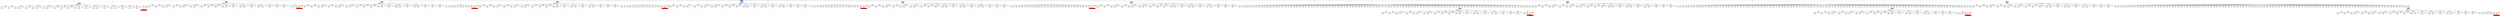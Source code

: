 digraph ARG {
node [style="filled" shape="box" color="white"]
subgraph cluster_0 {
label="Refinement 0"
2 [label="2 @ N1941\nmain\n" id="2"]
5 [fillcolor="cornflowerblue" label="5 @ N1928\nmain\nAbstractionState: ABS2: true\n" id="5"]
18 [fillcolor="orange" label="18 @ N1934\nmain\n" id="18"]
21 [label="21 @ N1838\ncalculate_output entry\n" id="21"]
33 [label="33 @ N1051\ncalculate_outputm1 entry\n" id="33"]
40 [label="40 @ N1020\ncalculate_outputm37 entry\n" id="40"]
93 [label="93 @ N1019\ncalculate_outputm37 exit\n" id="93"]
97 [label="97 @ N1050\ncalculate_outputm1 exit\n" id="97"]
106 [label="106 @ N1087\ncalculate_outputm2 entry\n" id="106"]
113 [label="113 @ N1058\ncalculate_outputm41 entry\n" id="113"]
166 [label="166 @ N1057\ncalculate_outputm41 exit\n" id="166"]
170 [label="170 @ N1086\ncalculate_outputm2 exit\n" id="170"]
181 [label="181 @ N1137\ncalculate_outputm5 entry\n" id="181"]
188 [label="188 @ N1094\ncalculate_outputm58 entry\n" id="188"]
224 [label="224 @ N1093\ncalculate_outputm58 exit\n" id="224"]
233 [label="233 @ N1114\ncalculate_outputm59 entry\n" id="233"]
269 [label="269 @ N1113\ncalculate_outputm59 exit\n" id="269"]
273 [label="273 @ N1136\ncalculate_outputm5 exit\n" id="273"]
287 [label="287 @ N1171\ncalculate_outputm7 entry\n" id="287"]
294 [label="294 @ N1148\ncalculate_outputm65 entry\n" id="294"]
330 [label="330 @ N1147\ncalculate_outputm65 exit\n" id="330"]
334 [label="334 @ N1170\ncalculate_outputm7 exit\n" id="334"]
343 [label="343 @ N1238\ncalculate_outputm8 entry\n" id="343"]
350 [label="350 @ N1178\ncalculate_outputm69 entry\n" id="350"]
403 [label="403 @ N1177\ncalculate_outputm69 exit\n" id="403"]
412 [label="412 @ N1207\ncalculate_outputm71 entry\n" id="412"]
465 [label="465 @ N1206\ncalculate_outputm71 exit\n" id="465"]
469 [label="469 @ N1237\ncalculate_outputm8 exit\n" id="469"]
478 [label="478 @ N1308\ncalculate_outputm11 entry\n" id="478"]
485 [label="485 @ N1249\ncalculate_outputm77 entry\n" id="485"]
521 [label="521 @ N1248\ncalculate_outputm77 exit\n" id="521"]
530 [label="530 @ N1272\ncalculate_outputm79 entry\n" id="530"]
600 [label="600 @ N1271\ncalculate_outputm79 exit\n" id="600"]
604 [label="604 @ N1307\ncalculate_outputm11 exit\n" id="604"]
613 [label="613 @ N1351\ncalculate_outputm12 entry\n" id="613"]
620 [label="620 @ N1319\ncalculate_outputm81 entry\n" id="620"]
673 [label="673 @ N1318\ncalculate_outputm81 exit\n" id="673"]
677 [label="677 @ N1350\ncalculate_outputm12 exit\n" id="677"]
688 [label="688 @ N1387\ncalculate_outputm13 entry\n" id="688"]
695 [label="695 @ N1358\ncalculate_outputm85 entry\n" id="695"]
748 [label="748 @ N1357\ncalculate_outputm85 exit\n" id="748"]
752 [label="752 @ N1386\ncalculate_outputm13 exit\n" id="752"]
766 [label="766 @ N1437\ncalculate_outputm16 entry\n" id="766"]
773 [label="773 @ N1394\ncalculate_outputm95 entry\n" id="773"]
843 [label="843 @ N1393\ncalculate_outputm95 exit\n" id="843"]
847 [label="847 @ N1436\ncalculate_outputm16 exit\n" id="847"]
858 [label="858 @ N1506\ncalculate_outputm17 entry\n" id="858"]
865 [label="865 @ N1444\ncalculate_outputm96 entry\n" id="865"]
918 [label="918 @ N1443\ncalculate_outputm96 exit\n" id="918"]
927 [label="927 @ N1474\ncalculate_outputm97 entry\n" id="927"]
980 [label="980 @ N1473\ncalculate_outputm97 exit\n" id="980"]
984 [label="984 @ N1505\ncalculate_outputm17 exit\n" id="984"]
998 [label="998 @ N1547\ncalculate_outputm22 entry\n" id="998"]
1005 [label="1005 @ N1517\ncalculate_outputm113 entry\n" id="1005"]
1058 [label="1058 @ N1516\ncalculate_outputm113 exit\n" id="1058"]
1062 [label="1062 @ N1546\ncalculate_outputm22 exit\n" id="1062"]
1073 [label="1073 @ N1620\ncalculate_outputm23 entry\n" id="1073"]
1080 [label="1080 @ N1554\ncalculate_outputm119 entry\n" id="1080"]
1133 [label="1133 @ N1553\ncalculate_outputm119 exit\n" id="1133"]
1142 [label="1142 @ N1587\ncalculate_outputm120 entry\n" id="1142"]
1195 [label="1195 @ N1586\ncalculate_outputm120 exit\n" id="1195"]
1199 [label="1199 @ N1619\ncalculate_outputm23 exit\n" id="1199"]
1213 [label="1213 @ N1671\ncalculate_outputm27 entry\n" id="1213"]
1220 [label="1220 @ N1631\ncalculate_outputm129 entry\n" id="1220"]
1290 [label="1290 @ N1630\ncalculate_outputm129 exit\n" id="1290"]
1294 [label="1294 @ N1670\ncalculate_outputm27 exit\n" id="1294"]
1303 [label="1303 @ N1739\ncalculate_outputm28 entry\n" id="1303"]
1310 [label="1310 @ N1678\ncalculate_outputm131 entry\n" id="1310"]
1363 [label="1363 @ N1677\ncalculate_outputm131 exit\n" id="1363"]
1372 [label="1372 @ N1710\ncalculate_outputm137 entry\n" id="1372"]
1425 [label="1425 @ N1709\ncalculate_outputm137 exit\n" id="1425"]
1429 [label="1429 @ N1738\ncalculate_outputm28 exit\n" id="1429"]
1438 [label="1438 @ N1773\ncalculate_outputm29 entry\n" id="1438"]
1445 [label="1445 @ N1750\ncalculate_outputm139 entry\n" id="1445"]
1481 [label="1481 @ N1749\ncalculate_outputm139 exit\n" id="1481"]
1485 [label="1485 @ N1772\ncalculate_outputm29 exit\n" id="1485"]
1494 [label="1494 @ N1792\ncalculate_outputm30 entry\n" id="1494"]
1501 [label="1501 @ N1780\ncalculate_outputm145 entry\n" id="1501"]
1520 [label="1520 @ N1779\ncalculate_outputm145 exit\n" id="1520"]
1524 [label="1524 @ N1791\ncalculate_outputm30 exit\n" id="1524"]
1535 [label="1535 @ N1831\ncalculate_outputm32 entry\n" id="1535"]
1542 [label="1542 @ N1799\ncalculate_outputm152 entry\n" id="1542"]
1595 [label="1595 @ N1798\ncalculate_outputm152 exit\n" id="1595"]
1599 [label="1599 @ N1830\ncalculate_outputm32 exit\n" id="1599"]
1603 [label="1603 @ N417\nerrorCheck entry\n" id="1603"]
1614 [label="1614 @ N17\nreach_error_0 entry\n" id="1614"]
1616 [label="1616 @ N13\nreach_error_a entry\n" id="1616"]
1619 [fillcolor="red" label="1619 @ N1\nreach_error entry\nAbstractionState: ABS3: true\n AutomatonState: SVCOMP: _predefinedState_ERROR\n" id="1619"]
1612 [fillcolor="orange" label="1612 @ N419\nerrorCheck\n" id="1612"]
2 -> 5 []
5 -> 21 []
5 -> 18 []
21 -> 1603 []
21 -> 1535 []
21 -> 1494 []
21 -> 1438 []
21 -> 1303 []
21 -> 1213 []
21 -> 1073 []
21 -> 998 []
21 -> 858 []
21 -> 766 []
21 -> 688 []
21 -> 613 []
21 -> 478 []
21 -> 343 []
21 -> 287 []
21 -> 181 []
21 -> 106 []
21 -> 33 []
33 -> 97 []
33 -> 40 []
40 -> 93 []
106 -> 170 []
106 -> 113 []
113 -> 166 []
181 -> 273 []
181 -> 233 []
181 -> 188 []
188 -> 224 []
233 -> 269 []
287 -> 334 []
287 -> 294 []
294 -> 330 []
343 -> 469 []
343 -> 412 []
343 -> 350 []
350 -> 403 []
412 -> 465 []
478 -> 604 []
478 -> 530 []
478 -> 485 []
485 -> 521 []
530 -> 600 []
613 -> 677 []
613 -> 620 []
620 -> 673 []
688 -> 752 []
688 -> 695 []
695 -> 748 []
766 -> 847 []
766 -> 773 []
773 -> 843 []
858 -> 984 []
858 -> 927 []
858 -> 865 []
865 -> 918 []
927 -> 980 []
998 -> 1062 []
998 -> 1005 []
1005 -> 1058 []
1073 -> 1199 []
1073 -> 1142 []
1073 -> 1080 []
1080 -> 1133 []
1142 -> 1195 []
1213 -> 1294 []
1213 -> 1220 []
1220 -> 1290 []
1303 -> 1429 []
1303 -> 1372 []
1303 -> 1310 []
1310 -> 1363 []
1372 -> 1425 []
1438 -> 1485 []
1438 -> 1445 []
1445 -> 1481 []
1494 -> 1524 []
1494 -> 1501 []
1501 -> 1520 []
1535 -> 1599 []
1535 -> 1542 []
1542 -> 1595 []
1603 -> 1612 []
1603 -> 1614 []
1614 -> 1616 []
1616 -> 1619 []
}
1 -> 2
subgraph cluster_1 {
label="Refinement 1"
1623 [fillcolor="cornflowerblue" label="1623 @ N1928\nmain\nAbstractionState: ABS4\n" id="1623"]
1636 [fillcolor="orange" label="1636 @ N1934\nmain\n" id="1636"]
1639 [label="1639 @ N1838\ncalculate_output entry\n" id="1639"]
1651 [label="1651 @ N1051\ncalculate_outputm1 entry\n" id="1651"]
1658 [label="1658 @ N1020\ncalculate_outputm37 entry\n" id="1658"]
1711 [label="1711 @ N1019\ncalculate_outputm37 exit\n" id="1711"]
1715 [label="1715 @ N1050\ncalculate_outputm1 exit\n" id="1715"]
1724 [label="1724 @ N1087\ncalculate_outputm2 entry\n" id="1724"]
1731 [label="1731 @ N1058\ncalculate_outputm41 entry\n" id="1731"]
1784 [label="1784 @ N1057\ncalculate_outputm41 exit\n" id="1784"]
1788 [label="1788 @ N1086\ncalculate_outputm2 exit\n" id="1788"]
1799 [label="1799 @ N1137\ncalculate_outputm5 entry\n" id="1799"]
1806 [label="1806 @ N1094\ncalculate_outputm58 entry\n" id="1806"]
1842 [label="1842 @ N1093\ncalculate_outputm58 exit\n" id="1842"]
1851 [label="1851 @ N1114\ncalculate_outputm59 entry\n" id="1851"]
1887 [label="1887 @ N1113\ncalculate_outputm59 exit\n" id="1887"]
1891 [label="1891 @ N1136\ncalculate_outputm5 exit\n" id="1891"]
1905 [label="1905 @ N1171\ncalculate_outputm7 entry\n" id="1905"]
1912 [label="1912 @ N1148\ncalculate_outputm65 entry\n" id="1912"]
1948 [label="1948 @ N1147\ncalculate_outputm65 exit\n" id="1948"]
1952 [label="1952 @ N1170\ncalculate_outputm7 exit\n" id="1952"]
1961 [label="1961 @ N1238\ncalculate_outputm8 entry\n" id="1961"]
1968 [label="1968 @ N1178\ncalculate_outputm69 entry\n" id="1968"]
2021 [label="2021 @ N1177\ncalculate_outputm69 exit\n" id="2021"]
2030 [label="2030 @ N1207\ncalculate_outputm71 entry\n" id="2030"]
2083 [label="2083 @ N1206\ncalculate_outputm71 exit\n" id="2083"]
2087 [label="2087 @ N1237\ncalculate_outputm8 exit\n" id="2087"]
2096 [label="2096 @ N1308\ncalculate_outputm11 entry\n" id="2096"]
2103 [label="2103 @ N1249\ncalculate_outputm77 entry\n" id="2103"]
2139 [label="2139 @ N1248\ncalculate_outputm77 exit\n" id="2139"]
2148 [label="2148 @ N1272\ncalculate_outputm79 entry\n" id="2148"]
2218 [label="2218 @ N1271\ncalculate_outputm79 exit\n" id="2218"]
2222 [label="2222 @ N1307\ncalculate_outputm11 exit\n" id="2222"]
2231 [label="2231 @ N1351\ncalculate_outputm12 entry\n" id="2231"]
2238 [label="2238 @ N1319\ncalculate_outputm81 entry\n" id="2238"]
2291 [label="2291 @ N1318\ncalculate_outputm81 exit\n" id="2291"]
2295 [label="2295 @ N1350\ncalculate_outputm12 exit\n" id="2295"]
2306 [label="2306 @ N1387\ncalculate_outputm13 entry\n" id="2306"]
2313 [label="2313 @ N1358\ncalculate_outputm85 entry\n" id="2313"]
2366 [label="2366 @ N1357\ncalculate_outputm85 exit\n" id="2366"]
2370 [label="2370 @ N1386\ncalculate_outputm13 exit\n" id="2370"]
2384 [label="2384 @ N1437\ncalculate_outputm16 entry\n" id="2384"]
2391 [label="2391 @ N1394\ncalculate_outputm95 entry\n" id="2391"]
2461 [label="2461 @ N1393\ncalculate_outputm95 exit\n" id="2461"]
2465 [label="2465 @ N1436\ncalculate_outputm16 exit\n" id="2465"]
2476 [label="2476 @ N1506\ncalculate_outputm17 entry\n" id="2476"]
2483 [label="2483 @ N1444\ncalculate_outputm96 entry\n" id="2483"]
2536 [label="2536 @ N1443\ncalculate_outputm96 exit\n" id="2536"]
2545 [label="2545 @ N1474\ncalculate_outputm97 entry\n" id="2545"]
2598 [label="2598 @ N1473\ncalculate_outputm97 exit\n" id="2598"]
2602 [label="2602 @ N1505\ncalculate_outputm17 exit\n" id="2602"]
2616 [label="2616 @ N1547\ncalculate_outputm22 entry\n" id="2616"]
2623 [label="2623 @ N1517\ncalculate_outputm113 entry\n" id="2623"]
2676 [label="2676 @ N1516\ncalculate_outputm113 exit\n" id="2676"]
2680 [label="2680 @ N1546\ncalculate_outputm22 exit\n" id="2680"]
2691 [label="2691 @ N1620\ncalculate_outputm23 entry\n" id="2691"]
2698 [label="2698 @ N1554\ncalculate_outputm119 entry\n" id="2698"]
2751 [label="2751 @ N1553\ncalculate_outputm119 exit\n" id="2751"]
2760 [label="2760 @ N1587\ncalculate_outputm120 entry\n" id="2760"]
2813 [label="2813 @ N1586\ncalculate_outputm120 exit\n" id="2813"]
2817 [label="2817 @ N1619\ncalculate_outputm23 exit\n" id="2817"]
2831 [label="2831 @ N1671\ncalculate_outputm27 entry\n" id="2831"]
2838 [label="2838 @ N1631\ncalculate_outputm129 entry\n" id="2838"]
2908 [label="2908 @ N1630\ncalculate_outputm129 exit\n" id="2908"]
2912 [label="2912 @ N1670\ncalculate_outputm27 exit\n" id="2912"]
2921 [label="2921 @ N1739\ncalculate_outputm28 entry\n" id="2921"]
2928 [label="2928 @ N1678\ncalculate_outputm131 entry\n" id="2928"]
2981 [label="2981 @ N1677\ncalculate_outputm131 exit\n" id="2981"]
2990 [label="2990 @ N1710\ncalculate_outputm137 entry\n" id="2990"]
3043 [label="3043 @ N1709\ncalculate_outputm137 exit\n" id="3043"]
3047 [label="3047 @ N1738\ncalculate_outputm28 exit\n" id="3047"]
3056 [label="3056 @ N1773\ncalculate_outputm29 entry\n" id="3056"]
3063 [label="3063 @ N1750\ncalculate_outputm139 entry\n" id="3063"]
3099 [label="3099 @ N1749\ncalculate_outputm139 exit\n" id="3099"]
3103 [label="3103 @ N1772\ncalculate_outputm29 exit\n" id="3103"]
3112 [label="3112 @ N1792\ncalculate_outputm30 entry\n" id="3112"]
3119 [label="3119 @ N1780\ncalculate_outputm145 entry\n" id="3119"]
3138 [label="3138 @ N1779\ncalculate_outputm145 exit\n" id="3138"]
3142 [label="3142 @ N1791\ncalculate_outputm30 exit\n" id="3142"]
3153 [label="3153 @ N1831\ncalculate_outputm32 entry\n" id="3153"]
3160 [label="3160 @ N1799\ncalculate_outputm152 entry\n" id="3160"]
3213 [label="3213 @ N1798\ncalculate_outputm152 exit\n" id="3213"]
3217 [label="3217 @ N1830\ncalculate_outputm32 exit\n" id="3217"]
3221 [label="3221 @ N417\nerrorCheck entry\n" id="3221"]
3232 [label="3232 @ N17\nreach_error_0 entry\n" id="3232"]
3234 [label="3234 @ N13\nreach_error_a entry\n" id="3234"]
3246 [label="3246 @ N21\nreach_error_1 entry\n" id="3246"]
3248 [label="3248 @ N13\nreach_error_a entry\n" id="3248"]
3260 [label="3260 @ N25\nreach_error_2 entry\n" id="3260"]
3262 [label="3262 @ N13\nreach_error_a entry\n" id="3262"]
3274 [label="3274 @ N29\nreach_error_3 entry\n" id="3274"]
3276 [label="3276 @ N13\nreach_error_a entry\n" id="3276"]
3279 [fillcolor="red" label="3279 @ N1\nreach_error entry\nAbstractionState: ABS8\n AutomatonState: SVCOMP: _predefinedState_ERROR\n" id="3279"]
3272 [fillcolor="orange" label="3272 @ N437\nerrorCheck\n" id="3272"]
1623 -> 1639 []
1623 -> 1636 []
1639 -> 3221 []
1639 -> 3153 []
1639 -> 3112 []
1639 -> 3056 []
1639 -> 2921 []
1639 -> 2831 []
1639 -> 2691 []
1639 -> 2616 []
1639 -> 2476 []
1639 -> 2384 []
1639 -> 2306 []
1639 -> 2231 []
1639 -> 2096 []
1639 -> 1961 []
1639 -> 1905 []
1639 -> 1799 []
1639 -> 1724 []
1639 -> 1651 []
1651 -> 1715 []
1651 -> 1658 []
1658 -> 1711 []
1724 -> 1788 []
1724 -> 1731 []
1731 -> 1784 []
1799 -> 1891 []
1799 -> 1851 []
1799 -> 1806 []
1806 -> 1842 []
1851 -> 1887 []
1905 -> 1952 []
1905 -> 1912 []
1912 -> 1948 []
1961 -> 2087 []
1961 -> 2030 []
1961 -> 1968 []
1968 -> 2021 []
2030 -> 2083 []
2096 -> 2222 []
2096 -> 2148 []
2096 -> 2103 []
2103 -> 2139 []
2148 -> 2218 []
2231 -> 2295 []
2231 -> 2238 []
2238 -> 2291 []
2306 -> 2370 []
2306 -> 2313 []
2313 -> 2366 []
2384 -> 2465 []
2384 -> 2391 []
2391 -> 2461 []
2476 -> 2602 []
2476 -> 2545 []
2476 -> 2483 []
2483 -> 2536 []
2545 -> 2598 []
2616 -> 2680 []
2616 -> 2623 []
2623 -> 2676 []
2691 -> 2817 []
2691 -> 2760 []
2691 -> 2698 []
2698 -> 2751 []
2760 -> 2813 []
2831 -> 2912 []
2831 -> 2838 []
2838 -> 2908 []
2921 -> 3047 []
2921 -> 2990 []
2921 -> 2928 []
2928 -> 2981 []
2990 -> 3043 []
3056 -> 3103 []
3056 -> 3063 []
3063 -> 3099 []
3112 -> 3142 []
3112 -> 3119 []
3119 -> 3138 []
3153 -> 3217 []
3153 -> 3160 []
3160 -> 3213 []
3221 -> 3272 []
3221 -> 3274 []
3221 -> 3260 []
3221 -> 3246 []
3221 -> 3232 []
3232 -> 3234 []
3246 -> 3248 []
3260 -> 3262 []
3274 -> 3276 []
3276 -> 3279 []
}
1 -> 1623
subgraph cluster_2 {
label="Refinement 2"
3281 [fillcolor="cornflowerblue" label="3281 @ N1928\nmain\nAbstractionState: ABS9\n" id="3281"]
3294 [fillcolor="orange" label="3294 @ N1934\nmain\n" id="3294"]
3297 [label="3297 @ N1838\ncalculate_output entry\n" id="3297"]
3309 [label="3309 @ N1051\ncalculate_outputm1 entry\n" id="3309"]
3316 [label="3316 @ N1020\ncalculate_outputm37 entry\n" id="3316"]
3369 [label="3369 @ N1019\ncalculate_outputm37 exit\n" id="3369"]
3373 [label="3373 @ N1050\ncalculate_outputm1 exit\n" id="3373"]
3382 [label="3382 @ N1087\ncalculate_outputm2 entry\n" id="3382"]
3389 [label="3389 @ N1058\ncalculate_outputm41 entry\n" id="3389"]
3442 [label="3442 @ N1057\ncalculate_outputm41 exit\n" id="3442"]
3446 [label="3446 @ N1086\ncalculate_outputm2 exit\n" id="3446"]
3457 [label="3457 @ N1137\ncalculate_outputm5 entry\n" id="3457"]
3464 [label="3464 @ N1094\ncalculate_outputm58 entry\n" id="3464"]
3500 [label="3500 @ N1093\ncalculate_outputm58 exit\n" id="3500"]
3509 [label="3509 @ N1114\ncalculate_outputm59 entry\n" id="3509"]
3545 [label="3545 @ N1113\ncalculate_outputm59 exit\n" id="3545"]
3549 [label="3549 @ N1136\ncalculate_outputm5 exit\n" id="3549"]
3563 [label="3563 @ N1171\ncalculate_outputm7 entry\n" id="3563"]
3570 [label="3570 @ N1148\ncalculate_outputm65 entry\n" id="3570"]
3606 [label="3606 @ N1147\ncalculate_outputm65 exit\n" id="3606"]
3610 [label="3610 @ N1170\ncalculate_outputm7 exit\n" id="3610"]
3619 [label="3619 @ N1238\ncalculate_outputm8 entry\n" id="3619"]
3626 [label="3626 @ N1178\ncalculate_outputm69 entry\n" id="3626"]
3679 [label="3679 @ N1177\ncalculate_outputm69 exit\n" id="3679"]
3688 [label="3688 @ N1207\ncalculate_outputm71 entry\n" id="3688"]
3741 [label="3741 @ N1206\ncalculate_outputm71 exit\n" id="3741"]
3745 [label="3745 @ N1237\ncalculate_outputm8 exit\n" id="3745"]
3754 [label="3754 @ N1308\ncalculate_outputm11 entry\n" id="3754"]
3761 [label="3761 @ N1249\ncalculate_outputm77 entry\n" id="3761"]
3797 [label="3797 @ N1248\ncalculate_outputm77 exit\n" id="3797"]
3806 [label="3806 @ N1272\ncalculate_outputm79 entry\n" id="3806"]
3876 [label="3876 @ N1271\ncalculate_outputm79 exit\n" id="3876"]
3880 [label="3880 @ N1307\ncalculate_outputm11 exit\n" id="3880"]
3889 [label="3889 @ N1351\ncalculate_outputm12 entry\n" id="3889"]
3896 [label="3896 @ N1319\ncalculate_outputm81 entry\n" id="3896"]
3949 [label="3949 @ N1318\ncalculate_outputm81 exit\n" id="3949"]
3953 [label="3953 @ N1350\ncalculate_outputm12 exit\n" id="3953"]
3964 [label="3964 @ N1387\ncalculate_outputm13 entry\n" id="3964"]
3971 [label="3971 @ N1358\ncalculate_outputm85 entry\n" id="3971"]
4024 [label="4024 @ N1357\ncalculate_outputm85 exit\n" id="4024"]
4028 [label="4028 @ N1386\ncalculate_outputm13 exit\n" id="4028"]
4042 [label="4042 @ N1437\ncalculate_outputm16 entry\n" id="4042"]
4049 [label="4049 @ N1394\ncalculate_outputm95 entry\n" id="4049"]
4119 [label="4119 @ N1393\ncalculate_outputm95 exit\n" id="4119"]
4123 [label="4123 @ N1436\ncalculate_outputm16 exit\n" id="4123"]
4134 [label="4134 @ N1506\ncalculate_outputm17 entry\n" id="4134"]
4141 [label="4141 @ N1444\ncalculate_outputm96 entry\n" id="4141"]
4194 [label="4194 @ N1443\ncalculate_outputm96 exit\n" id="4194"]
4203 [label="4203 @ N1474\ncalculate_outputm97 entry\n" id="4203"]
4256 [label="4256 @ N1473\ncalculate_outputm97 exit\n" id="4256"]
4260 [label="4260 @ N1505\ncalculate_outputm17 exit\n" id="4260"]
4274 [label="4274 @ N1547\ncalculate_outputm22 entry\n" id="4274"]
4281 [label="4281 @ N1517\ncalculate_outputm113 entry\n" id="4281"]
4334 [label="4334 @ N1516\ncalculate_outputm113 exit\n" id="4334"]
4338 [label="4338 @ N1546\ncalculate_outputm22 exit\n" id="4338"]
4349 [label="4349 @ N1620\ncalculate_outputm23 entry\n" id="4349"]
4356 [label="4356 @ N1554\ncalculate_outputm119 entry\n" id="4356"]
4409 [label="4409 @ N1553\ncalculate_outputm119 exit\n" id="4409"]
4418 [label="4418 @ N1587\ncalculate_outputm120 entry\n" id="4418"]
4471 [label="4471 @ N1586\ncalculate_outputm120 exit\n" id="4471"]
4475 [label="4475 @ N1619\ncalculate_outputm23 exit\n" id="4475"]
4489 [label="4489 @ N1671\ncalculate_outputm27 entry\n" id="4489"]
4496 [label="4496 @ N1631\ncalculate_outputm129 entry\n" id="4496"]
4566 [label="4566 @ N1630\ncalculate_outputm129 exit\n" id="4566"]
4570 [label="4570 @ N1670\ncalculate_outputm27 exit\n" id="4570"]
4579 [label="4579 @ N1739\ncalculate_outputm28 entry\n" id="4579"]
4586 [label="4586 @ N1678\ncalculate_outputm131 entry\n" id="4586"]
4639 [label="4639 @ N1677\ncalculate_outputm131 exit\n" id="4639"]
4648 [label="4648 @ N1710\ncalculate_outputm137 entry\n" id="4648"]
4701 [label="4701 @ N1709\ncalculate_outputm137 exit\n" id="4701"]
4705 [label="4705 @ N1738\ncalculate_outputm28 exit\n" id="4705"]
4714 [label="4714 @ N1773\ncalculate_outputm29 entry\n" id="4714"]
4721 [label="4721 @ N1750\ncalculate_outputm139 entry\n" id="4721"]
4757 [label="4757 @ N1749\ncalculate_outputm139 exit\n" id="4757"]
4761 [label="4761 @ N1772\ncalculate_outputm29 exit\n" id="4761"]
4770 [label="4770 @ N1792\ncalculate_outputm30 entry\n" id="4770"]
4777 [label="4777 @ N1780\ncalculate_outputm145 entry\n" id="4777"]
4796 [label="4796 @ N1779\ncalculate_outputm145 exit\n" id="4796"]
4800 [label="4800 @ N1791\ncalculate_outputm30 exit\n" id="4800"]
4811 [label="4811 @ N1831\ncalculate_outputm32 entry\n" id="4811"]
4818 [label="4818 @ N1799\ncalculate_outputm152 entry\n" id="4818"]
4871 [label="4871 @ N1798\ncalculate_outputm152 exit\n" id="4871"]
4875 [label="4875 @ N1830\ncalculate_outputm32 exit\n" id="4875"]
4879 [label="4879 @ N417\nerrorCheck entry\n" id="4879"]
4890 [label="4890 @ N17\nreach_error_0 entry\n" id="4890"]
4892 [label="4892 @ N13\nreach_error_a entry\n" id="4892"]
4904 [label="4904 @ N21\nreach_error_1 entry\n" id="4904"]
4906 [label="4906 @ N13\nreach_error_a entry\n" id="4906"]
4918 [label="4918 @ N25\nreach_error_2 entry\n" id="4918"]
4920 [label="4920 @ N13\nreach_error_a entry\n" id="4920"]
4932 [label="4932 @ N29\nreach_error_3 entry\n" id="4932"]
4934 [label="4934 @ N13\nreach_error_a entry\n" id="4934"]
4946 [label="4946 @ N33\nreach_error_4 entry\n" id="4946"]
4948 [label="4948 @ N9\nreach_error_b entry\n" id="4948"]
4960 [label="4960 @ N37\nreach_error_5 entry\n" id="4960"]
4962 [label="4962 @ N13\nreach_error_a entry\n" id="4962"]
4974 [label="4974 @ N41\nreach_error_6 entry\n" id="4974"]
4976 [label="4976 @ N9\nreach_error_b entry\n" id="4976"]
4988 [label="4988 @ N45\nreach_error_7 entry\n" id="4988"]
4990 [label="4990 @ N13\nreach_error_a entry\n" id="4990"]
5002 [label="5002 @ N49\nreach_error_8 entry\n" id="5002"]
5004 [label="5004 @ N13\nreach_error_a entry\n" id="5004"]
5016 [label="5016 @ N53\nreach_error_9 entry\n" id="5016"]
5018 [label="5018 @ N13\nreach_error_a entry\n" id="5018"]
5030 [label="5030 @ N57\nreach_error_10 entry\n" id="5030"]
5032 [label="5032 @ N13\nreach_error_a entry\n" id="5032"]
5035 [fillcolor="red" label="5035 @ N1\nreach_error entry\nAbstractionState: ABS20\n AutomatonState: SVCOMP: _predefinedState_ERROR\n" id="5035"]
5028 [fillcolor="orange" label="5028 @ N479\nerrorCheck\n" id="5028"]
3281 -> 3297 []
3281 -> 3294 []
3297 -> 4879 []
3297 -> 4811 []
3297 -> 4770 []
3297 -> 4714 []
3297 -> 4579 []
3297 -> 4489 []
3297 -> 4349 []
3297 -> 4274 []
3297 -> 4134 []
3297 -> 4042 []
3297 -> 3964 []
3297 -> 3889 []
3297 -> 3754 []
3297 -> 3619 []
3297 -> 3563 []
3297 -> 3457 []
3297 -> 3382 []
3297 -> 3309 []
3309 -> 3373 []
3309 -> 3316 []
3316 -> 3369 []
3382 -> 3446 []
3382 -> 3389 []
3389 -> 3442 []
3457 -> 3549 []
3457 -> 3509 []
3457 -> 3464 []
3464 -> 3500 []
3509 -> 3545 []
3563 -> 3610 []
3563 -> 3570 []
3570 -> 3606 []
3619 -> 3745 []
3619 -> 3688 []
3619 -> 3626 []
3626 -> 3679 []
3688 -> 3741 []
3754 -> 3880 []
3754 -> 3806 []
3754 -> 3761 []
3761 -> 3797 []
3806 -> 3876 []
3889 -> 3953 []
3889 -> 3896 []
3896 -> 3949 []
3964 -> 4028 []
3964 -> 3971 []
3971 -> 4024 []
4042 -> 4123 []
4042 -> 4049 []
4049 -> 4119 []
4134 -> 4260 []
4134 -> 4203 []
4134 -> 4141 []
4141 -> 4194 []
4203 -> 4256 []
4274 -> 4338 []
4274 -> 4281 []
4281 -> 4334 []
4349 -> 4475 []
4349 -> 4418 []
4349 -> 4356 []
4356 -> 4409 []
4418 -> 4471 []
4489 -> 4570 []
4489 -> 4496 []
4496 -> 4566 []
4579 -> 4705 []
4579 -> 4648 []
4579 -> 4586 []
4586 -> 4639 []
4648 -> 4701 []
4714 -> 4761 []
4714 -> 4721 []
4721 -> 4757 []
4770 -> 4800 []
4770 -> 4777 []
4777 -> 4796 []
4811 -> 4875 []
4811 -> 4818 []
4818 -> 4871 []
4879 -> 5028 []
4879 -> 5030 []
4879 -> 5016 []
4879 -> 5002 []
4879 -> 4988 []
4879 -> 4974 []
4879 -> 4960 []
4879 -> 4946 []
4879 -> 4932 []
4879 -> 4918 []
4879 -> 4904 []
4879 -> 4890 []
4890 -> 4892 []
4904 -> 4906 []
4918 -> 4920 []
4932 -> 4934 []
4946 -> 4948 []
4960 -> 4962 []
4974 -> 4976 []
4988 -> 4990 []
5002 -> 5004 []
5016 -> 5018 []
5030 -> 5032 []
5032 -> 5035 []
}
1 -> 3281
subgraph cluster_3 {
label="Refinement 3"
5037 [fillcolor="cornflowerblue" label="5037 @ N1928\nmain\nAbstractionState: ABS21\n" id="5037"]
5050 [fillcolor="orange" label="5050 @ N1934\nmain\n" id="5050"]
5053 [label="5053 @ N1838\ncalculate_output entry\n" id="5053"]
5065 [label="5065 @ N1051\ncalculate_outputm1 entry\n" id="5065"]
5072 [label="5072 @ N1020\ncalculate_outputm37 entry\n" id="5072"]
5125 [label="5125 @ N1019\ncalculate_outputm37 exit\n" id="5125"]
5129 [label="5129 @ N1050\ncalculate_outputm1 exit\n" id="5129"]
5138 [label="5138 @ N1087\ncalculate_outputm2 entry\n" id="5138"]
5145 [label="5145 @ N1058\ncalculate_outputm41 entry\n" id="5145"]
5198 [label="5198 @ N1057\ncalculate_outputm41 exit\n" id="5198"]
5202 [label="5202 @ N1086\ncalculate_outputm2 exit\n" id="5202"]
5213 [label="5213 @ N1137\ncalculate_outputm5 entry\n" id="5213"]
5220 [label="5220 @ N1094\ncalculate_outputm58 entry\n" id="5220"]
5256 [label="5256 @ N1093\ncalculate_outputm58 exit\n" id="5256"]
5265 [label="5265 @ N1114\ncalculate_outputm59 entry\n" id="5265"]
5301 [label="5301 @ N1113\ncalculate_outputm59 exit\n" id="5301"]
5305 [label="5305 @ N1136\ncalculate_outputm5 exit\n" id="5305"]
5319 [label="5319 @ N1171\ncalculate_outputm7 entry\n" id="5319"]
5326 [label="5326 @ N1148\ncalculate_outputm65 entry\n" id="5326"]
5362 [label="5362 @ N1147\ncalculate_outputm65 exit\n" id="5362"]
5366 [label="5366 @ N1170\ncalculate_outputm7 exit\n" id="5366"]
5375 [label="5375 @ N1238\ncalculate_outputm8 entry\n" id="5375"]
5382 [label="5382 @ N1178\ncalculate_outputm69 entry\n" id="5382"]
5435 [label="5435 @ N1177\ncalculate_outputm69 exit\n" id="5435"]
5444 [label="5444 @ N1207\ncalculate_outputm71 entry\n" id="5444"]
5497 [label="5497 @ N1206\ncalculate_outputm71 exit\n" id="5497"]
5501 [label="5501 @ N1237\ncalculate_outputm8 exit\n" id="5501"]
5510 [label="5510 @ N1308\ncalculate_outputm11 entry\n" id="5510"]
5517 [label="5517 @ N1249\ncalculate_outputm77 entry\n" id="5517"]
5553 [label="5553 @ N1248\ncalculate_outputm77 exit\n" id="5553"]
5562 [label="5562 @ N1272\ncalculate_outputm79 entry\n" id="5562"]
5632 [label="5632 @ N1271\ncalculate_outputm79 exit\n" id="5632"]
5636 [label="5636 @ N1307\ncalculate_outputm11 exit\n" id="5636"]
5645 [label="5645 @ N1351\ncalculate_outputm12 entry\n" id="5645"]
5652 [label="5652 @ N1319\ncalculate_outputm81 entry\n" id="5652"]
5705 [label="5705 @ N1318\ncalculate_outputm81 exit\n" id="5705"]
5709 [label="5709 @ N1350\ncalculate_outputm12 exit\n" id="5709"]
5720 [label="5720 @ N1387\ncalculate_outputm13 entry\n" id="5720"]
5727 [label="5727 @ N1358\ncalculate_outputm85 entry\n" id="5727"]
5780 [label="5780 @ N1357\ncalculate_outputm85 exit\n" id="5780"]
5784 [label="5784 @ N1386\ncalculate_outputm13 exit\n" id="5784"]
5798 [label="5798 @ N1437\ncalculate_outputm16 entry\n" id="5798"]
5805 [label="5805 @ N1394\ncalculate_outputm95 entry\n" id="5805"]
5875 [label="5875 @ N1393\ncalculate_outputm95 exit\n" id="5875"]
5879 [label="5879 @ N1436\ncalculate_outputm16 exit\n" id="5879"]
5890 [label="5890 @ N1506\ncalculate_outputm17 entry\n" id="5890"]
5897 [label="5897 @ N1444\ncalculate_outputm96 entry\n" id="5897"]
5950 [label="5950 @ N1443\ncalculate_outputm96 exit\n" id="5950"]
5959 [label="5959 @ N1474\ncalculate_outputm97 entry\n" id="5959"]
6012 [label="6012 @ N1473\ncalculate_outputm97 exit\n" id="6012"]
6016 [label="6016 @ N1505\ncalculate_outputm17 exit\n" id="6016"]
6030 [label="6030 @ N1547\ncalculate_outputm22 entry\n" id="6030"]
6037 [label="6037 @ N1517\ncalculate_outputm113 entry\n" id="6037"]
6090 [label="6090 @ N1516\ncalculate_outputm113 exit\n" id="6090"]
6094 [label="6094 @ N1546\ncalculate_outputm22 exit\n" id="6094"]
6105 [label="6105 @ N1620\ncalculate_outputm23 entry\n" id="6105"]
6112 [label="6112 @ N1554\ncalculate_outputm119 entry\n" id="6112"]
6165 [label="6165 @ N1553\ncalculate_outputm119 exit\n" id="6165"]
6174 [label="6174 @ N1587\ncalculate_outputm120 entry\n" id="6174"]
6227 [label="6227 @ N1586\ncalculate_outputm120 exit\n" id="6227"]
6231 [label="6231 @ N1619\ncalculate_outputm23 exit\n" id="6231"]
6245 [label="6245 @ N1671\ncalculate_outputm27 entry\n" id="6245"]
6252 [label="6252 @ N1631\ncalculate_outputm129 entry\n" id="6252"]
6322 [label="6322 @ N1630\ncalculate_outputm129 exit\n" id="6322"]
6326 [label="6326 @ N1670\ncalculate_outputm27 exit\n" id="6326"]
6335 [label="6335 @ N1739\ncalculate_outputm28 entry\n" id="6335"]
6342 [label="6342 @ N1678\ncalculate_outputm131 entry\n" id="6342"]
6395 [label="6395 @ N1677\ncalculate_outputm131 exit\n" id="6395"]
6404 [label="6404 @ N1710\ncalculate_outputm137 entry\n" id="6404"]
6457 [label="6457 @ N1709\ncalculate_outputm137 exit\n" id="6457"]
6461 [label="6461 @ N1738\ncalculate_outputm28 exit\n" id="6461"]
6470 [label="6470 @ N1773\ncalculate_outputm29 entry\n" id="6470"]
6477 [label="6477 @ N1750\ncalculate_outputm139 entry\n" id="6477"]
6513 [label="6513 @ N1749\ncalculate_outputm139 exit\n" id="6513"]
6517 [label="6517 @ N1772\ncalculate_outputm29 exit\n" id="6517"]
6526 [label="6526 @ N1792\ncalculate_outputm30 entry\n" id="6526"]
6533 [label="6533 @ N1780\ncalculate_outputm145 entry\n" id="6533"]
6552 [label="6552 @ N1779\ncalculate_outputm145 exit\n" id="6552"]
6556 [label="6556 @ N1791\ncalculate_outputm30 exit\n" id="6556"]
6567 [label="6567 @ N1831\ncalculate_outputm32 entry\n" id="6567"]
6574 [label="6574 @ N1799\ncalculate_outputm152 entry\n" id="6574"]
6627 [label="6627 @ N1798\ncalculate_outputm152 exit\n" id="6627"]
6631 [label="6631 @ N1830\ncalculate_outputm32 exit\n" id="6631"]
6635 [label="6635 @ N417\nerrorCheck entry\n" id="6635"]
6646 [label="6646 @ N17\nreach_error_0 entry\n" id="6646"]
6648 [label="6648 @ N13\nreach_error_a entry\n" id="6648"]
6660 [label="6660 @ N21\nreach_error_1 entry\n" id="6660"]
6662 [label="6662 @ N13\nreach_error_a entry\n" id="6662"]
6674 [label="6674 @ N25\nreach_error_2 entry\n" id="6674"]
6676 [label="6676 @ N13\nreach_error_a entry\n" id="6676"]
6688 [label="6688 @ N29\nreach_error_3 entry\n" id="6688"]
6690 [label="6690 @ N13\nreach_error_a entry\n" id="6690"]
6702 [label="6702 @ N33\nreach_error_4 entry\n" id="6702"]
6704 [label="6704 @ N9\nreach_error_b entry\n" id="6704"]
6716 [label="6716 @ N37\nreach_error_5 entry\n" id="6716"]
6718 [label="6718 @ N13\nreach_error_a entry\n" id="6718"]
6730 [label="6730 @ N41\nreach_error_6 entry\n" id="6730"]
6732 [label="6732 @ N9\nreach_error_b entry\n" id="6732"]
6744 [label="6744 @ N45\nreach_error_7 entry\n" id="6744"]
6746 [label="6746 @ N13\nreach_error_a entry\n" id="6746"]
6758 [label="6758 @ N49\nreach_error_8 entry\n" id="6758"]
6760 [label="6760 @ N13\nreach_error_a entry\n" id="6760"]
6772 [label="6772 @ N53\nreach_error_9 entry\n" id="6772"]
6774 [label="6774 @ N13\nreach_error_a entry\n" id="6774"]
6786 [label="6786 @ N57\nreach_error_10 entry\n" id="6786"]
6788 [label="6788 @ N13\nreach_error_a entry\n" id="6788"]
6800 [label="6800 @ N61\nreach_error_11 entry\n" id="6800"]
6802 [label="6802 @ N13\nreach_error_a entry\n" id="6802"]
6814 [label="6814 @ N65\nreach_error_12 entry\n" id="6814"]
6816 [label="6816 @ N13\nreach_error_a entry\n" id="6816"]
6828 [label="6828 @ N69\nreach_error_13 entry\n" id="6828"]
6830 [label="6830 @ N13\nreach_error_a entry\n" id="6830"]
6842 [label="6842 @ N73\nreach_error_14 entry\n" id="6842"]
6844 [label="6844 @ N13\nreach_error_a entry\n" id="6844"]
6856 [label="6856 @ N77\nreach_error_15 entry\n" id="6856"]
6858 [label="6858 @ N13\nreach_error_a entry\n" id="6858"]
6861 [fillcolor="red" label="6861 @ N1\nreach_error entry\nAbstractionState: ABS37\n AutomatonState: SVCOMP: _predefinedState_ERROR\n" id="6861"]
6854 [fillcolor="orange" label="6854 @ N509\nerrorCheck\n" id="6854"]
5037 -> 5053 []
5037 -> 5050 []
5053 -> 6635 []
5053 -> 6567 []
5053 -> 6526 []
5053 -> 6470 []
5053 -> 6335 []
5053 -> 6245 []
5053 -> 6105 []
5053 -> 6030 []
5053 -> 5890 []
5053 -> 5798 []
5053 -> 5720 []
5053 -> 5645 []
5053 -> 5510 []
5053 -> 5375 []
5053 -> 5319 []
5053 -> 5213 []
5053 -> 5138 []
5053 -> 5065 []
5065 -> 5129 []
5065 -> 5072 []
5072 -> 5125 []
5138 -> 5202 []
5138 -> 5145 []
5145 -> 5198 []
5213 -> 5305 []
5213 -> 5265 []
5213 -> 5220 []
5220 -> 5256 []
5265 -> 5301 []
5319 -> 5366 []
5319 -> 5326 []
5326 -> 5362 []
5375 -> 5501 []
5375 -> 5444 []
5375 -> 5382 []
5382 -> 5435 []
5444 -> 5497 []
5510 -> 5636 []
5510 -> 5562 []
5510 -> 5517 []
5517 -> 5553 []
5562 -> 5632 []
5645 -> 5709 []
5645 -> 5652 []
5652 -> 5705 []
5720 -> 5784 []
5720 -> 5727 []
5727 -> 5780 []
5798 -> 5879 []
5798 -> 5805 []
5805 -> 5875 []
5890 -> 6016 []
5890 -> 5959 []
5890 -> 5897 []
5897 -> 5950 []
5959 -> 6012 []
6030 -> 6094 []
6030 -> 6037 []
6037 -> 6090 []
6105 -> 6231 []
6105 -> 6174 []
6105 -> 6112 []
6112 -> 6165 []
6174 -> 6227 []
6245 -> 6326 []
6245 -> 6252 []
6252 -> 6322 []
6335 -> 6461 []
6335 -> 6404 []
6335 -> 6342 []
6342 -> 6395 []
6404 -> 6457 []
6470 -> 6517 []
6470 -> 6477 []
6477 -> 6513 []
6526 -> 6556 []
6526 -> 6533 []
6533 -> 6552 []
6567 -> 6631 []
6567 -> 6574 []
6574 -> 6627 []
6635 -> 6854 []
6635 -> 6856 []
6635 -> 6842 []
6635 -> 6828 []
6635 -> 6814 []
6635 -> 6800 []
6635 -> 6786 []
6635 -> 6772 []
6635 -> 6758 []
6635 -> 6744 []
6635 -> 6730 []
6635 -> 6716 []
6635 -> 6702 []
6635 -> 6688 []
6635 -> 6674 []
6635 -> 6660 []
6635 -> 6646 []
6646 -> 6648 []
6660 -> 6662 []
6674 -> 6676 []
6688 -> 6690 []
6702 -> 6704 []
6716 -> 6718 []
6730 -> 6732 []
6744 -> 6746 []
6758 -> 6760 []
6772 -> 6774 []
6786 -> 6788 []
6800 -> 6802 []
6814 -> 6816 []
6828 -> 6830 []
6842 -> 6844 []
6856 -> 6858 []
6858 -> 6861 []
}
1 -> 5037
subgraph cluster_4 {
label="Refinement 4"
6863 [fillcolor="cornflowerblue" label="6863 @ N1928\nmain\nAbstractionState: ABS38\n" id="6863"]
6876 [fillcolor="orange" label="6876 @ N1934\nmain\n" id="6876"]
6879 [label="6879 @ N1838\ncalculate_output entry\n" id="6879"]
6891 [label="6891 @ N1051\ncalculate_outputm1 entry\n" id="6891"]
6898 [label="6898 @ N1020\ncalculate_outputm37 entry\n" id="6898"]
6951 [label="6951 @ N1019\ncalculate_outputm37 exit\n" id="6951"]
6955 [label="6955 @ N1050\ncalculate_outputm1 exit\n" id="6955"]
6964 [label="6964 @ N1087\ncalculate_outputm2 entry\n" id="6964"]
6971 [label="6971 @ N1058\ncalculate_outputm41 entry\n" id="6971"]
7024 [label="7024 @ N1057\ncalculate_outputm41 exit\n" id="7024"]
7028 [label="7028 @ N1086\ncalculate_outputm2 exit\n" id="7028"]
7039 [label="7039 @ N1137\ncalculate_outputm5 entry\n" id="7039"]
7046 [label="7046 @ N1094\ncalculate_outputm58 entry\n" id="7046"]
7082 [label="7082 @ N1093\ncalculate_outputm58 exit\n" id="7082"]
7091 [label="7091 @ N1114\ncalculate_outputm59 entry\n" id="7091"]
7127 [label="7127 @ N1113\ncalculate_outputm59 exit\n" id="7127"]
7131 [label="7131 @ N1136\ncalculate_outputm5 exit\n" id="7131"]
7145 [label="7145 @ N1171\ncalculate_outputm7 entry\n" id="7145"]
7152 [label="7152 @ N1148\ncalculate_outputm65 entry\n" id="7152"]
7188 [label="7188 @ N1147\ncalculate_outputm65 exit\n" id="7188"]
7192 [label="7192 @ N1170\ncalculate_outputm7 exit\n" id="7192"]
7201 [label="7201 @ N1238\ncalculate_outputm8 entry\n" id="7201"]
7208 [label="7208 @ N1178\ncalculate_outputm69 entry\n" id="7208"]
7261 [label="7261 @ N1177\ncalculate_outputm69 exit\n" id="7261"]
7270 [label="7270 @ N1207\ncalculate_outputm71 entry\n" id="7270"]
7323 [label="7323 @ N1206\ncalculate_outputm71 exit\n" id="7323"]
7327 [label="7327 @ N1237\ncalculate_outputm8 exit\n" id="7327"]
7336 [label="7336 @ N1308\ncalculate_outputm11 entry\n" id="7336"]
7343 [label="7343 @ N1249\ncalculate_outputm77 entry\n" id="7343"]
7379 [label="7379 @ N1248\ncalculate_outputm77 exit\n" id="7379"]
7388 [label="7388 @ N1272\ncalculate_outputm79 entry\n" id="7388"]
7458 [label="7458 @ N1271\ncalculate_outputm79 exit\n" id="7458"]
7462 [label="7462 @ N1307\ncalculate_outputm11 exit\n" id="7462"]
7471 [label="7471 @ N1351\ncalculate_outputm12 entry\n" id="7471"]
7478 [label="7478 @ N1319\ncalculate_outputm81 entry\n" id="7478"]
7531 [label="7531 @ N1318\ncalculate_outputm81 exit\n" id="7531"]
7535 [label="7535 @ N1350\ncalculate_outputm12 exit\n" id="7535"]
7546 [label="7546 @ N1387\ncalculate_outputm13 entry\n" id="7546"]
7553 [label="7553 @ N1358\ncalculate_outputm85 entry\n" id="7553"]
7606 [label="7606 @ N1357\ncalculate_outputm85 exit\n" id="7606"]
7610 [label="7610 @ N1386\ncalculate_outputm13 exit\n" id="7610"]
7624 [label="7624 @ N1437\ncalculate_outputm16 entry\n" id="7624"]
7631 [label="7631 @ N1394\ncalculate_outputm95 entry\n" id="7631"]
7701 [label="7701 @ N1393\ncalculate_outputm95 exit\n" id="7701"]
7705 [label="7705 @ N1436\ncalculate_outputm16 exit\n" id="7705"]
7716 [label="7716 @ N1506\ncalculate_outputm17 entry\n" id="7716"]
7723 [label="7723 @ N1444\ncalculate_outputm96 entry\n" id="7723"]
7776 [label="7776 @ N1443\ncalculate_outputm96 exit\n" id="7776"]
7785 [label="7785 @ N1474\ncalculate_outputm97 entry\n" id="7785"]
7838 [label="7838 @ N1473\ncalculate_outputm97 exit\n" id="7838"]
7842 [label="7842 @ N1505\ncalculate_outputm17 exit\n" id="7842"]
7856 [label="7856 @ N1547\ncalculate_outputm22 entry\n" id="7856"]
7863 [label="7863 @ N1517\ncalculate_outputm113 entry\n" id="7863"]
7916 [label="7916 @ N1516\ncalculate_outputm113 exit\n" id="7916"]
7920 [label="7920 @ N1546\ncalculate_outputm22 exit\n" id="7920"]
7931 [label="7931 @ N1620\ncalculate_outputm23 entry\n" id="7931"]
7938 [label="7938 @ N1554\ncalculate_outputm119 entry\n" id="7938"]
7991 [label="7991 @ N1553\ncalculate_outputm119 exit\n" id="7991"]
8000 [label="8000 @ N1587\ncalculate_outputm120 entry\n" id="8000"]
8053 [label="8053 @ N1586\ncalculate_outputm120 exit\n" id="8053"]
8057 [label="8057 @ N1619\ncalculate_outputm23 exit\n" id="8057"]
8071 [label="8071 @ N1671\ncalculate_outputm27 entry\n" id="8071"]
8078 [label="8078 @ N1631\ncalculate_outputm129 entry\n" id="8078"]
8148 [label="8148 @ N1630\ncalculate_outputm129 exit\n" id="8148"]
8152 [label="8152 @ N1670\ncalculate_outputm27 exit\n" id="8152"]
8161 [label="8161 @ N1739\ncalculate_outputm28 entry\n" id="8161"]
8168 [label="8168 @ N1678\ncalculate_outputm131 entry\n" id="8168"]
8221 [label="8221 @ N1677\ncalculate_outputm131 exit\n" id="8221"]
8230 [label="8230 @ N1710\ncalculate_outputm137 entry\n" id="8230"]
8283 [label="8283 @ N1709\ncalculate_outputm137 exit\n" id="8283"]
8287 [label="8287 @ N1738\ncalculate_outputm28 exit\n" id="8287"]
8296 [label="8296 @ N1773\ncalculate_outputm29 entry\n" id="8296"]
8303 [label="8303 @ N1750\ncalculate_outputm139 entry\n" id="8303"]
8339 [label="8339 @ N1749\ncalculate_outputm139 exit\n" id="8339"]
8343 [label="8343 @ N1772\ncalculate_outputm29 exit\n" id="8343"]
8352 [label="8352 @ N1792\ncalculate_outputm30 entry\n" id="8352"]
8359 [label="8359 @ N1780\ncalculate_outputm145 entry\n" id="8359"]
8378 [label="8378 @ N1779\ncalculate_outputm145 exit\n" id="8378"]
8382 [label="8382 @ N1791\ncalculate_outputm30 exit\n" id="8382"]
8393 [label="8393 @ N1831\ncalculate_outputm32 entry\n" id="8393"]
8400 [label="8400 @ N1799\ncalculate_outputm152 entry\n" id="8400"]
8453 [label="8453 @ N1798\ncalculate_outputm152 exit\n" id="8453"]
8457 [label="8457 @ N1830\ncalculate_outputm32 exit\n" id="8457"]
8461 [label="8461 @ N417\nerrorCheck entry\n" id="8461"]
8472 [label="8472 @ N17\nreach_error_0 entry\n" id="8472"]
8474 [label="8474 @ N13\nreach_error_a entry\n" id="8474"]
8486 [label="8486 @ N21\nreach_error_1 entry\n" id="8486"]
8488 [label="8488 @ N13\nreach_error_a entry\n" id="8488"]
8500 [label="8500 @ N25\nreach_error_2 entry\n" id="8500"]
8502 [label="8502 @ N13\nreach_error_a entry\n" id="8502"]
8514 [label="8514 @ N29\nreach_error_3 entry\n" id="8514"]
8516 [label="8516 @ N13\nreach_error_a entry\n" id="8516"]
8528 [label="8528 @ N33\nreach_error_4 entry\n" id="8528"]
8530 [label="8530 @ N9\nreach_error_b entry\n" id="8530"]
8542 [label="8542 @ N37\nreach_error_5 entry\n" id="8542"]
8544 [label="8544 @ N13\nreach_error_a entry\n" id="8544"]
8556 [label="8556 @ N41\nreach_error_6 entry\n" id="8556"]
8558 [label="8558 @ N9\nreach_error_b entry\n" id="8558"]
8570 [label="8570 @ N45\nreach_error_7 entry\n" id="8570"]
8572 [label="8572 @ N13\nreach_error_a entry\n" id="8572"]
8584 [label="8584 @ N49\nreach_error_8 entry\n" id="8584"]
8586 [label="8586 @ N13\nreach_error_a entry\n" id="8586"]
8598 [label="8598 @ N53\nreach_error_9 entry\n" id="8598"]
8600 [label="8600 @ N13\nreach_error_a entry\n" id="8600"]
8612 [label="8612 @ N57\nreach_error_10 entry\n" id="8612"]
8614 [label="8614 @ N13\nreach_error_a entry\n" id="8614"]
8626 [label="8626 @ N61\nreach_error_11 entry\n" id="8626"]
8628 [label="8628 @ N13\nreach_error_a entry\n" id="8628"]
8640 [label="8640 @ N65\nreach_error_12 entry\n" id="8640"]
8642 [label="8642 @ N13\nreach_error_a entry\n" id="8642"]
8654 [label="8654 @ N69\nreach_error_13 entry\n" id="8654"]
8656 [label="8656 @ N13\nreach_error_a entry\n" id="8656"]
8668 [label="8668 @ N73\nreach_error_14 entry\n" id="8668"]
8670 [label="8670 @ N13\nreach_error_a entry\n" id="8670"]
8682 [label="8682 @ N77\nreach_error_15 entry\n" id="8682"]
8684 [label="8684 @ N13\nreach_error_a entry\n" id="8684"]
8696 [label="8696 @ N81\nreach_error_16 entry\n" id="8696"]
8698 [label="8698 @ N13\nreach_error_a entry\n" id="8698"]
8710 [label="8710 @ N85\nreach_error_17 entry\n" id="8710"]
8712 [label="8712 @ N13\nreach_error_a entry\n" id="8712"]
8724 [label="8724 @ N89\nreach_error_18 entry\n" id="8724"]
8726 [label="8726 @ N9\nreach_error_b entry\n" id="8726"]
8729 [fillcolor="red" label="8729 @ N1\nreach_error entry\nAbstractionState: ABS57\n AutomatonState: SVCOMP: _predefinedState_ERROR\n" id="8729"]
8722 [fillcolor="orange" label="8722 @ N527\nerrorCheck\n" id="8722"]
6863 -> 6879 []
6863 -> 6876 []
6879 -> 8461 []
6879 -> 8393 []
6879 -> 8352 []
6879 -> 8296 []
6879 -> 8161 []
6879 -> 8071 []
6879 -> 7931 []
6879 -> 7856 []
6879 -> 7716 []
6879 -> 7624 []
6879 -> 7546 []
6879 -> 7471 []
6879 -> 7336 []
6879 -> 7201 []
6879 -> 7145 []
6879 -> 7039 []
6879 -> 6964 []
6879 -> 6891 []
6891 -> 6955 []
6891 -> 6898 []
6898 -> 6951 []
6964 -> 7028 []
6964 -> 6971 []
6971 -> 7024 []
7039 -> 7131 []
7039 -> 7091 []
7039 -> 7046 []
7046 -> 7082 []
7091 -> 7127 []
7145 -> 7192 []
7145 -> 7152 []
7152 -> 7188 []
7201 -> 7327 []
7201 -> 7270 []
7201 -> 7208 []
7208 -> 7261 []
7270 -> 7323 []
7336 -> 7462 []
7336 -> 7388 []
7336 -> 7343 []
7343 -> 7379 []
7388 -> 7458 []
7471 -> 7535 []
7471 -> 7478 []
7478 -> 7531 []
7546 -> 7610 []
7546 -> 7553 []
7553 -> 7606 []
7624 -> 7705 []
7624 -> 7631 []
7631 -> 7701 []
7716 -> 7842 []
7716 -> 7785 []
7716 -> 7723 []
7723 -> 7776 []
7785 -> 7838 []
7856 -> 7920 []
7856 -> 7863 []
7863 -> 7916 []
7931 -> 8057 []
7931 -> 8000 []
7931 -> 7938 []
7938 -> 7991 []
8000 -> 8053 []
8071 -> 8152 []
8071 -> 8078 []
8078 -> 8148 []
8161 -> 8287 []
8161 -> 8230 []
8161 -> 8168 []
8168 -> 8221 []
8230 -> 8283 []
8296 -> 8343 []
8296 -> 8303 []
8303 -> 8339 []
8352 -> 8382 []
8352 -> 8359 []
8359 -> 8378 []
8393 -> 8457 []
8393 -> 8400 []
8400 -> 8453 []
8461 -> 8722 []
8461 -> 8724 []
8461 -> 8710 []
8461 -> 8696 []
8461 -> 8682 []
8461 -> 8668 []
8461 -> 8654 []
8461 -> 8640 []
8461 -> 8626 []
8461 -> 8612 []
8461 -> 8598 []
8461 -> 8584 []
8461 -> 8570 []
8461 -> 8556 []
8461 -> 8542 []
8461 -> 8528 []
8461 -> 8514 []
8461 -> 8500 []
8461 -> 8486 []
8461 -> 8472 []
8472 -> 8474 []
8486 -> 8488 []
8500 -> 8502 []
8514 -> 8516 []
8528 -> 8530 []
8542 -> 8544 []
8556 -> 8558 []
8570 -> 8572 []
8584 -> 8586 []
8598 -> 8600 []
8612 -> 8614 []
8626 -> 8628 []
8640 -> 8642 []
8654 -> 8656 []
8668 -> 8670 []
8682 -> 8684 []
8696 -> 8698 []
8710 -> 8712 []
8724 -> 8726 []
8726 -> 8729 []
}
1 -> 6863
subgraph cluster_5 {
label="Refinement 5"
8731 [fillcolor="cornflowerblue" label="8731 @ N1928\nmain\nAbstractionState: ABS58\n" id="8731"]
8744 [fillcolor="orange" label="8744 @ N1934\nmain\n" id="8744"]
8747 [label="8747 @ N1838\ncalculate_output entry\n" id="8747"]
8759 [label="8759 @ N1051\ncalculate_outputm1 entry\n" id="8759"]
8766 [label="8766 @ N1020\ncalculate_outputm37 entry\n" id="8766"]
8819 [label="8819 @ N1019\ncalculate_outputm37 exit\n" id="8819"]
8823 [label="8823 @ N1050\ncalculate_outputm1 exit\n" id="8823"]
8832 [label="8832 @ N1087\ncalculate_outputm2 entry\n" id="8832"]
8839 [label="8839 @ N1058\ncalculate_outputm41 entry\n" id="8839"]
8892 [label="8892 @ N1057\ncalculate_outputm41 exit\n" id="8892"]
8896 [label="8896 @ N1086\ncalculate_outputm2 exit\n" id="8896"]
8907 [label="8907 @ N1137\ncalculate_outputm5 entry\n" id="8907"]
8914 [label="8914 @ N1094\ncalculate_outputm58 entry\n" id="8914"]
8950 [label="8950 @ N1093\ncalculate_outputm58 exit\n" id="8950"]
8959 [label="8959 @ N1114\ncalculate_outputm59 entry\n" id="8959"]
8995 [label="8995 @ N1113\ncalculate_outputm59 exit\n" id="8995"]
8999 [label="8999 @ N1136\ncalculate_outputm5 exit\n" id="8999"]
9013 [label="9013 @ N1171\ncalculate_outputm7 entry\n" id="9013"]
9020 [label="9020 @ N1148\ncalculate_outputm65 entry\n" id="9020"]
9056 [label="9056 @ N1147\ncalculate_outputm65 exit\n" id="9056"]
9060 [label="9060 @ N1170\ncalculate_outputm7 exit\n" id="9060"]
9069 [label="9069 @ N1238\ncalculate_outputm8 entry\n" id="9069"]
9076 [label="9076 @ N1178\ncalculate_outputm69 entry\n" id="9076"]
9129 [label="9129 @ N1177\ncalculate_outputm69 exit\n" id="9129"]
9138 [label="9138 @ N1207\ncalculate_outputm71 entry\n" id="9138"]
9191 [label="9191 @ N1206\ncalculate_outputm71 exit\n" id="9191"]
9195 [label="9195 @ N1237\ncalculate_outputm8 exit\n" id="9195"]
9204 [label="9204 @ N1308\ncalculate_outputm11 entry\n" id="9204"]
9211 [label="9211 @ N1249\ncalculate_outputm77 entry\n" id="9211"]
9247 [label="9247 @ N1248\ncalculate_outputm77 exit\n" id="9247"]
9256 [label="9256 @ N1272\ncalculate_outputm79 entry\n" id="9256"]
9326 [label="9326 @ N1271\ncalculate_outputm79 exit\n" id="9326"]
9330 [label="9330 @ N1307\ncalculate_outputm11 exit\n" id="9330"]
9339 [label="9339 @ N1351\ncalculate_outputm12 entry\n" id="9339"]
9346 [label="9346 @ N1319\ncalculate_outputm81 entry\n" id="9346"]
9399 [label="9399 @ N1318\ncalculate_outputm81 exit\n" id="9399"]
9403 [label="9403 @ N1350\ncalculate_outputm12 exit\n" id="9403"]
9414 [label="9414 @ N1387\ncalculate_outputm13 entry\n" id="9414"]
9421 [label="9421 @ N1358\ncalculate_outputm85 entry\n" id="9421"]
9474 [label="9474 @ N1357\ncalculate_outputm85 exit\n" id="9474"]
9478 [label="9478 @ N1386\ncalculate_outputm13 exit\n" id="9478"]
9492 [label="9492 @ N1437\ncalculate_outputm16 entry\n" id="9492"]
9499 [label="9499 @ N1394\ncalculate_outputm95 entry\n" id="9499"]
9569 [label="9569 @ N1393\ncalculate_outputm95 exit\n" id="9569"]
9573 [label="9573 @ N1436\ncalculate_outputm16 exit\n" id="9573"]
9584 [label="9584 @ N1506\ncalculate_outputm17 entry\n" id="9584"]
9591 [label="9591 @ N1444\ncalculate_outputm96 entry\n" id="9591"]
9644 [label="9644 @ N1443\ncalculate_outputm96 exit\n" id="9644"]
9653 [label="9653 @ N1474\ncalculate_outputm97 entry\n" id="9653"]
9706 [label="9706 @ N1473\ncalculate_outputm97 exit\n" id="9706"]
9710 [label="9710 @ N1505\ncalculate_outputm17 exit\n" id="9710"]
9724 [label="9724 @ N1547\ncalculate_outputm22 entry\n" id="9724"]
9731 [label="9731 @ N1517\ncalculate_outputm113 entry\n" id="9731"]
9784 [label="9784 @ N1516\ncalculate_outputm113 exit\n" id="9784"]
9788 [label="9788 @ N1546\ncalculate_outputm22 exit\n" id="9788"]
9799 [label="9799 @ N1620\ncalculate_outputm23 entry\n" id="9799"]
9806 [label="9806 @ N1554\ncalculate_outputm119 entry\n" id="9806"]
9859 [label="9859 @ N1553\ncalculate_outputm119 exit\n" id="9859"]
9868 [label="9868 @ N1587\ncalculate_outputm120 entry\n" id="9868"]
9921 [label="9921 @ N1586\ncalculate_outputm120 exit\n" id="9921"]
9925 [label="9925 @ N1619\ncalculate_outputm23 exit\n" id="9925"]
9939 [label="9939 @ N1671\ncalculate_outputm27 entry\n" id="9939"]
9946 [label="9946 @ N1631\ncalculate_outputm129 entry\n" id="9946"]
10016 [label="10016 @ N1630\ncalculate_outputm129 exit\n" id="10016"]
10020 [label="10020 @ N1670\ncalculate_outputm27 exit\n" id="10020"]
10029 [label="10029 @ N1739\ncalculate_outputm28 entry\n" id="10029"]
10036 [label="10036 @ N1678\ncalculate_outputm131 entry\n" id="10036"]
10089 [label="10089 @ N1677\ncalculate_outputm131 exit\n" id="10089"]
10098 [label="10098 @ N1710\ncalculate_outputm137 entry\n" id="10098"]
10151 [label="10151 @ N1709\ncalculate_outputm137 exit\n" id="10151"]
10155 [label="10155 @ N1738\ncalculate_outputm28 exit\n" id="10155"]
10164 [label="10164 @ N1773\ncalculate_outputm29 entry\n" id="10164"]
10171 [label="10171 @ N1750\ncalculate_outputm139 entry\n" id="10171"]
10207 [label="10207 @ N1749\ncalculate_outputm139 exit\n" id="10207"]
10211 [label="10211 @ N1772\ncalculate_outputm29 exit\n" id="10211"]
10220 [label="10220 @ N1792\ncalculate_outputm30 entry\n" id="10220"]
10227 [label="10227 @ N1780\ncalculate_outputm145 entry\n" id="10227"]
10246 [label="10246 @ N1779\ncalculate_outputm145 exit\n" id="10246"]
10250 [label="10250 @ N1791\ncalculate_outputm30 exit\n" id="10250"]
10261 [label="10261 @ N1831\ncalculate_outputm32 entry\n" id="10261"]
10268 [label="10268 @ N1799\ncalculate_outputm152 entry\n" id="10268"]
10321 [label="10321 @ N1798\ncalculate_outputm152 exit\n" id="10321"]
10325 [label="10325 @ N1830\ncalculate_outputm32 exit\n" id="10325"]
10329 [label="10329 @ N417\nerrorCheck entry\n" id="10329"]
10340 [label="10340 @ N17\nreach_error_0 entry\n" id="10340"]
10342 [label="10342 @ N13\nreach_error_a entry\n" id="10342"]
10354 [label="10354 @ N21\nreach_error_1 entry\n" id="10354"]
10356 [label="10356 @ N13\nreach_error_a entry\n" id="10356"]
10368 [label="10368 @ N25\nreach_error_2 entry\n" id="10368"]
10370 [label="10370 @ N13\nreach_error_a entry\n" id="10370"]
10382 [label="10382 @ N29\nreach_error_3 entry\n" id="10382"]
10384 [label="10384 @ N13\nreach_error_a entry\n" id="10384"]
10396 [label="10396 @ N33\nreach_error_4 entry\n" id="10396"]
10398 [label="10398 @ N9\nreach_error_b entry\n" id="10398"]
10410 [label="10410 @ N37\nreach_error_5 entry\n" id="10410"]
10412 [label="10412 @ N13\nreach_error_a entry\n" id="10412"]
10424 [label="10424 @ N41\nreach_error_6 entry\n" id="10424"]
10426 [label="10426 @ N9\nreach_error_b entry\n" id="10426"]
10438 [label="10438 @ N45\nreach_error_7 entry\n" id="10438"]
10440 [label="10440 @ N13\nreach_error_a entry\n" id="10440"]
10452 [label="10452 @ N49\nreach_error_8 entry\n" id="10452"]
10454 [label="10454 @ N13\nreach_error_a entry\n" id="10454"]
10466 [label="10466 @ N53\nreach_error_9 entry\n" id="10466"]
10468 [label="10468 @ N13\nreach_error_a entry\n" id="10468"]
10480 [label="10480 @ N57\nreach_error_10 entry\n" id="10480"]
10482 [label="10482 @ N13\nreach_error_a entry\n" id="10482"]
10494 [label="10494 @ N61\nreach_error_11 entry\n" id="10494"]
10496 [label="10496 @ N13\nreach_error_a entry\n" id="10496"]
10508 [label="10508 @ N65\nreach_error_12 entry\n" id="10508"]
10510 [label="10510 @ N13\nreach_error_a entry\n" id="10510"]
10522 [label="10522 @ N69\nreach_error_13 entry\n" id="10522"]
10524 [label="10524 @ N13\nreach_error_a entry\n" id="10524"]
10536 [label="10536 @ N73\nreach_error_14 entry\n" id="10536"]
10538 [label="10538 @ N13\nreach_error_a entry\n" id="10538"]
10550 [label="10550 @ N77\nreach_error_15 entry\n" id="10550"]
10552 [label="10552 @ N13\nreach_error_a entry\n" id="10552"]
10564 [label="10564 @ N81\nreach_error_16 entry\n" id="10564"]
10566 [label="10566 @ N13\nreach_error_a entry\n" id="10566"]
10578 [label="10578 @ N85\nreach_error_17 entry\n" id="10578"]
10580 [label="10580 @ N13\nreach_error_a entry\n" id="10580"]
10592 [label="10592 @ N89\nreach_error_18 entry\n" id="10592"]
10594 [label="10594 @ N9\nreach_error_b entry\n" id="10594"]
10606 [label="10606 @ N93\nreach_error_19 entry\n" id="10606"]
10608 [label="10608 @ N13\nreach_error_a entry\n" id="10608"]
10620 [label="10620 @ N97\nreach_error_20 entry\n" id="10620"]
10622 [label="10622 @ N13\nreach_error_a entry\n" id="10622"]
10634 [label="10634 @ N101\nreach_error_21 entry\n" id="10634"]
10636 [label="10636 @ N13\nreach_error_a entry\n" id="10636"]
10648 [label="10648 @ N105\nreach_error_22 entry\n" id="10648"]
10650 [label="10650 @ N13\nreach_error_a entry\n" id="10650"]
10662 [label="10662 @ N109\nreach_error_23 entry\n" id="10662"]
10664 [label="10664 @ N9\nreach_error_b entry\n" id="10664"]
10676 [label="10676 @ N113\nreach_error_24 entry\n" id="10676"]
10678 [label="10678 @ N13\nreach_error_a entry\n" id="10678"]
10690 [label="10690 @ N117\nreach_error_25 entry\n" id="10690"]
10692 [label="10692 @ N13\nreach_error_a entry\n" id="10692"]
10704 [label="10704 @ N121\nreach_error_26 entry\n" id="10704"]
10706 [label="10706 @ N13\nreach_error_a entry\n" id="10706"]
10718 [label="10718 @ N125\nreach_error_27 entry\n" id="10718"]
10720 [label="10720 @ N9\nreach_error_b entry\n" id="10720"]
10732 [label="10732 @ N129\nreach_error_28 entry\n" id="10732"]
10734 [label="10734 @ N13\nreach_error_a entry\n" id="10734"]
10737 [fillcolor="red" label="10737 @ N1\nreach_error entry\nAbstractionState: ABS87\n AutomatonState: SVCOMP: _predefinedState_ERROR\n" id="10737"]
10730 [fillcolor="orange" label="10730 @ N587\nerrorCheck\n" id="10730"]
8731 -> 8747 []
8731 -> 8744 []
8747 -> 10329 []
8747 -> 10261 []
8747 -> 10220 []
8747 -> 10164 []
8747 -> 10029 []
8747 -> 9939 []
8747 -> 9799 []
8747 -> 9724 []
8747 -> 9584 []
8747 -> 9492 []
8747 -> 9414 []
8747 -> 9339 []
8747 -> 9204 []
8747 -> 9069 []
8747 -> 9013 []
8747 -> 8907 []
8747 -> 8832 []
8747 -> 8759 []
8759 -> 8823 []
8759 -> 8766 []
8766 -> 8819 []
8832 -> 8896 []
8832 -> 8839 []
8839 -> 8892 []
8907 -> 8999 []
8907 -> 8959 []
8907 -> 8914 []
8914 -> 8950 []
8959 -> 8995 []
9013 -> 9060 []
9013 -> 9020 []
9020 -> 9056 []
9069 -> 9195 []
9069 -> 9138 []
9069 -> 9076 []
9076 -> 9129 []
9138 -> 9191 []
9204 -> 9330 []
9204 -> 9256 []
9204 -> 9211 []
9211 -> 9247 []
9256 -> 9326 []
9339 -> 9403 []
9339 -> 9346 []
9346 -> 9399 []
9414 -> 9478 []
9414 -> 9421 []
9421 -> 9474 []
9492 -> 9573 []
9492 -> 9499 []
9499 -> 9569 []
9584 -> 9710 []
9584 -> 9653 []
9584 -> 9591 []
9591 -> 9644 []
9653 -> 9706 []
9724 -> 9788 []
9724 -> 9731 []
9731 -> 9784 []
9799 -> 9925 []
9799 -> 9868 []
9799 -> 9806 []
9806 -> 9859 []
9868 -> 9921 []
9939 -> 10020 []
9939 -> 9946 []
9946 -> 10016 []
10029 -> 10155 []
10029 -> 10098 []
10029 -> 10036 []
10036 -> 10089 []
10098 -> 10151 []
10164 -> 10211 []
10164 -> 10171 []
10171 -> 10207 []
10220 -> 10250 []
10220 -> 10227 []
10227 -> 10246 []
10261 -> 10325 []
10261 -> 10268 []
10268 -> 10321 []
10329 -> 10730 []
10329 -> 10732 []
10329 -> 10718 []
10329 -> 10704 []
10329 -> 10690 []
10329 -> 10676 []
10329 -> 10662 []
10329 -> 10648 []
10329 -> 10634 []
10329 -> 10620 []
10329 -> 10606 []
10329 -> 10592 []
10329 -> 10578 []
10329 -> 10564 []
10329 -> 10550 []
10329 -> 10536 []
10329 -> 10522 []
10329 -> 10508 []
10329 -> 10494 []
10329 -> 10480 []
10329 -> 10466 []
10329 -> 10452 []
10329 -> 10438 []
10329 -> 10424 []
10329 -> 10410 []
10329 -> 10396 []
10329 -> 10382 []
10329 -> 10368 []
10329 -> 10354 []
10329 -> 10340 []
10340 -> 10342 []
10354 -> 10356 []
10368 -> 10370 []
10382 -> 10384 []
10396 -> 10398 []
10410 -> 10412 []
10424 -> 10426 []
10438 -> 10440 []
10452 -> 10454 []
10466 -> 10468 []
10480 -> 10482 []
10494 -> 10496 []
10508 -> 10510 []
10522 -> 10524 []
10536 -> 10538 []
10550 -> 10552 []
10564 -> 10566 []
10578 -> 10580 []
10592 -> 10594 []
10606 -> 10608 []
10620 -> 10622 []
10634 -> 10636 []
10648 -> 10650 []
10662 -> 10664 []
10676 -> 10678 []
10690 -> 10692 []
10704 -> 10706 []
10718 -> 10720 []
10732 -> 10734 []
10734 -> 10737 []
}
1 -> 8731
subgraph cluster_6 {
label="Refinement 6"
10739 [fillcolor="cornflowerblue" label="10739 @ N1928\nmain\nAbstractionState: ABS88\n" id="10739"]
10752 [fillcolor="orange" label="10752 @ N1934\nmain\n" id="10752"]
10755 [label="10755 @ N1838\ncalculate_output entry\n" id="10755"]
10767 [label="10767 @ N1051\ncalculate_outputm1 entry\n" id="10767"]
10774 [label="10774 @ N1020\ncalculate_outputm37 entry\n" id="10774"]
10827 [label="10827 @ N1019\ncalculate_outputm37 exit\n" id="10827"]
10831 [label="10831 @ N1050\ncalculate_outputm1 exit\n" id="10831"]
10840 [label="10840 @ N1087\ncalculate_outputm2 entry\n" id="10840"]
10847 [label="10847 @ N1058\ncalculate_outputm41 entry\n" id="10847"]
10900 [label="10900 @ N1057\ncalculate_outputm41 exit\n" id="10900"]
10904 [label="10904 @ N1086\ncalculate_outputm2 exit\n" id="10904"]
10915 [label="10915 @ N1137\ncalculate_outputm5 entry\n" id="10915"]
10922 [label="10922 @ N1094\ncalculate_outputm58 entry\n" id="10922"]
10958 [label="10958 @ N1093\ncalculate_outputm58 exit\n" id="10958"]
10967 [label="10967 @ N1114\ncalculate_outputm59 entry\n" id="10967"]
11003 [label="11003 @ N1113\ncalculate_outputm59 exit\n" id="11003"]
11007 [label="11007 @ N1136\ncalculate_outputm5 exit\n" id="11007"]
11021 [label="11021 @ N1171\ncalculate_outputm7 entry\n" id="11021"]
11028 [label="11028 @ N1148\ncalculate_outputm65 entry\n" id="11028"]
11064 [label="11064 @ N1147\ncalculate_outputm65 exit\n" id="11064"]
11068 [label="11068 @ N1170\ncalculate_outputm7 exit\n" id="11068"]
11077 [label="11077 @ N1238\ncalculate_outputm8 entry\n" id="11077"]
11084 [label="11084 @ N1178\ncalculate_outputm69 entry\n" id="11084"]
11137 [label="11137 @ N1177\ncalculate_outputm69 exit\n" id="11137"]
11146 [label="11146 @ N1207\ncalculate_outputm71 entry\n" id="11146"]
11199 [label="11199 @ N1206\ncalculate_outputm71 exit\n" id="11199"]
11203 [label="11203 @ N1237\ncalculate_outputm8 exit\n" id="11203"]
11212 [label="11212 @ N1308\ncalculate_outputm11 entry\n" id="11212"]
11219 [label="11219 @ N1249\ncalculate_outputm77 entry\n" id="11219"]
11255 [label="11255 @ N1248\ncalculate_outputm77 exit\n" id="11255"]
11264 [label="11264 @ N1272\ncalculate_outputm79 entry\n" id="11264"]
11334 [label="11334 @ N1271\ncalculate_outputm79 exit\n" id="11334"]
11338 [label="11338 @ N1307\ncalculate_outputm11 exit\n" id="11338"]
11347 [label="11347 @ N1351\ncalculate_outputm12 entry\n" id="11347"]
11354 [label="11354 @ N1319\ncalculate_outputm81 entry\n" id="11354"]
11407 [label="11407 @ N1318\ncalculate_outputm81 exit\n" id="11407"]
11411 [label="11411 @ N1350\ncalculate_outputm12 exit\n" id="11411"]
11422 [label="11422 @ N1387\ncalculate_outputm13 entry\n" id="11422"]
11429 [label="11429 @ N1358\ncalculate_outputm85 entry\n" id="11429"]
11482 [label="11482 @ N1357\ncalculate_outputm85 exit\n" id="11482"]
11486 [label="11486 @ N1386\ncalculate_outputm13 exit\n" id="11486"]
11500 [label="11500 @ N1437\ncalculate_outputm16 entry\n" id="11500"]
11507 [label="11507 @ N1394\ncalculate_outputm95 entry\n" id="11507"]
11577 [label="11577 @ N1393\ncalculate_outputm95 exit\n" id="11577"]
11581 [label="11581 @ N1436\ncalculate_outputm16 exit\n" id="11581"]
11592 [label="11592 @ N1506\ncalculate_outputm17 entry\n" id="11592"]
11599 [label="11599 @ N1444\ncalculate_outputm96 entry\n" id="11599"]
11652 [label="11652 @ N1443\ncalculate_outputm96 exit\n" id="11652"]
11661 [label="11661 @ N1474\ncalculate_outputm97 entry\n" id="11661"]
11714 [label="11714 @ N1473\ncalculate_outputm97 exit\n" id="11714"]
11718 [label="11718 @ N1505\ncalculate_outputm17 exit\n" id="11718"]
11732 [label="11732 @ N1547\ncalculate_outputm22 entry\n" id="11732"]
11739 [label="11739 @ N1517\ncalculate_outputm113 entry\n" id="11739"]
11792 [label="11792 @ N1516\ncalculate_outputm113 exit\n" id="11792"]
11796 [label="11796 @ N1546\ncalculate_outputm22 exit\n" id="11796"]
11807 [label="11807 @ N1620\ncalculate_outputm23 entry\n" id="11807"]
11814 [label="11814 @ N1554\ncalculate_outputm119 entry\n" id="11814"]
11867 [label="11867 @ N1553\ncalculate_outputm119 exit\n" id="11867"]
11876 [label="11876 @ N1587\ncalculate_outputm120 entry\n" id="11876"]
11929 [label="11929 @ N1586\ncalculate_outputm120 exit\n" id="11929"]
11933 [label="11933 @ N1619\ncalculate_outputm23 exit\n" id="11933"]
11947 [label="11947 @ N1671\ncalculate_outputm27 entry\n" id="11947"]
11954 [label="11954 @ N1631\ncalculate_outputm129 entry\n" id="11954"]
12024 [label="12024 @ N1630\ncalculate_outputm129 exit\n" id="12024"]
12028 [label="12028 @ N1670\ncalculate_outputm27 exit\n" id="12028"]
12037 [label="12037 @ N1739\ncalculate_outputm28 entry\n" id="12037"]
12044 [label="12044 @ N1678\ncalculate_outputm131 entry\n" id="12044"]
12097 [label="12097 @ N1677\ncalculate_outputm131 exit\n" id="12097"]
12106 [label="12106 @ N1710\ncalculate_outputm137 entry\n" id="12106"]
12159 [label="12159 @ N1709\ncalculate_outputm137 exit\n" id="12159"]
12163 [label="12163 @ N1738\ncalculate_outputm28 exit\n" id="12163"]
12172 [label="12172 @ N1773\ncalculate_outputm29 entry\n" id="12172"]
12179 [label="12179 @ N1750\ncalculate_outputm139 entry\n" id="12179"]
12215 [label="12215 @ N1749\ncalculate_outputm139 exit\n" id="12215"]
12219 [label="12219 @ N1772\ncalculate_outputm29 exit\n" id="12219"]
12228 [label="12228 @ N1792\ncalculate_outputm30 entry\n" id="12228"]
12235 [label="12235 @ N1780\ncalculate_outputm145 entry\n" id="12235"]
12254 [label="12254 @ N1779\ncalculate_outputm145 exit\n" id="12254"]
12258 [label="12258 @ N1791\ncalculate_outputm30 exit\n" id="12258"]
12269 [label="12269 @ N1831\ncalculate_outputm32 entry\n" id="12269"]
12276 [label="12276 @ N1799\ncalculate_outputm152 entry\n" id="12276"]
12329 [label="12329 @ N1798\ncalculate_outputm152 exit\n" id="12329"]
12333 [label="12333 @ N1830\ncalculate_outputm32 exit\n" id="12333"]
12337 [label="12337 @ N417\nerrorCheck entry\n" id="12337"]
12348 [label="12348 @ N17\nreach_error_0 entry\n" id="12348"]
12350 [label="12350 @ N13\nreach_error_a entry\n" id="12350"]
12362 [label="12362 @ N21\nreach_error_1 entry\n" id="12362"]
12364 [label="12364 @ N13\nreach_error_a entry\n" id="12364"]
12376 [label="12376 @ N25\nreach_error_2 entry\n" id="12376"]
12378 [label="12378 @ N13\nreach_error_a entry\n" id="12378"]
12390 [label="12390 @ N29\nreach_error_3 entry\n" id="12390"]
12392 [label="12392 @ N13\nreach_error_a entry\n" id="12392"]
12404 [label="12404 @ N33\nreach_error_4 entry\n" id="12404"]
12406 [label="12406 @ N9\nreach_error_b entry\n" id="12406"]
12418 [label="12418 @ N37\nreach_error_5 entry\n" id="12418"]
12420 [label="12420 @ N13\nreach_error_a entry\n" id="12420"]
12432 [label="12432 @ N41\nreach_error_6 entry\n" id="12432"]
12434 [label="12434 @ N9\nreach_error_b entry\n" id="12434"]
12446 [label="12446 @ N45\nreach_error_7 entry\n" id="12446"]
12448 [label="12448 @ N13\nreach_error_a entry\n" id="12448"]
12460 [label="12460 @ N49\nreach_error_8 entry\n" id="12460"]
12462 [label="12462 @ N13\nreach_error_a entry\n" id="12462"]
12474 [label="12474 @ N53\nreach_error_9 entry\n" id="12474"]
12476 [label="12476 @ N13\nreach_error_a entry\n" id="12476"]
12488 [label="12488 @ N57\nreach_error_10 entry\n" id="12488"]
12490 [label="12490 @ N13\nreach_error_a entry\n" id="12490"]
12502 [label="12502 @ N61\nreach_error_11 entry\n" id="12502"]
12504 [label="12504 @ N13\nreach_error_a entry\n" id="12504"]
12516 [label="12516 @ N65\nreach_error_12 entry\n" id="12516"]
12518 [label="12518 @ N13\nreach_error_a entry\n" id="12518"]
12530 [label="12530 @ N69\nreach_error_13 entry\n" id="12530"]
12532 [label="12532 @ N13\nreach_error_a entry\n" id="12532"]
12544 [label="12544 @ N73\nreach_error_14 entry\n" id="12544"]
12546 [label="12546 @ N13\nreach_error_a entry\n" id="12546"]
12558 [label="12558 @ N77\nreach_error_15 entry\n" id="12558"]
12560 [label="12560 @ N13\nreach_error_a entry\n" id="12560"]
12572 [label="12572 @ N81\nreach_error_16 entry\n" id="12572"]
12574 [label="12574 @ N13\nreach_error_a entry\n" id="12574"]
12586 [label="12586 @ N85\nreach_error_17 entry\n" id="12586"]
12588 [label="12588 @ N13\nreach_error_a entry\n" id="12588"]
12600 [label="12600 @ N89\nreach_error_18 entry\n" id="12600"]
12602 [label="12602 @ N9\nreach_error_b entry\n" id="12602"]
12614 [label="12614 @ N93\nreach_error_19 entry\n" id="12614"]
12616 [label="12616 @ N13\nreach_error_a entry\n" id="12616"]
12628 [label="12628 @ N97\nreach_error_20 entry\n" id="12628"]
12630 [label="12630 @ N13\nreach_error_a entry\n" id="12630"]
12642 [label="12642 @ N101\nreach_error_21 entry\n" id="12642"]
12644 [label="12644 @ N13\nreach_error_a entry\n" id="12644"]
12656 [label="12656 @ N105\nreach_error_22 entry\n" id="12656"]
12658 [label="12658 @ N13\nreach_error_a entry\n" id="12658"]
12670 [label="12670 @ N109\nreach_error_23 entry\n" id="12670"]
12672 [label="12672 @ N9\nreach_error_b entry\n" id="12672"]
12684 [label="12684 @ N113\nreach_error_24 entry\n" id="12684"]
12686 [label="12686 @ N13\nreach_error_a entry\n" id="12686"]
12698 [label="12698 @ N117\nreach_error_25 entry\n" id="12698"]
12700 [label="12700 @ N13\nreach_error_a entry\n" id="12700"]
12712 [label="12712 @ N121\nreach_error_26 entry\n" id="12712"]
12714 [label="12714 @ N13\nreach_error_a entry\n" id="12714"]
12726 [label="12726 @ N125\nreach_error_27 entry\n" id="12726"]
12728 [label="12728 @ N9\nreach_error_b entry\n" id="12728"]
12740 [label="12740 @ N129\nreach_error_28 entry\n" id="12740"]
12742 [label="12742 @ N13\nreach_error_a entry\n" id="12742"]
12754 [label="12754 @ N133\nreach_error_29 entry\n" id="12754"]
12756 [label="12756 @ N13\nreach_error_a entry\n" id="12756"]
12768 [label="12768 @ N137\nreach_error_30 entry\n" id="12768"]
12770 [label="12770 @ N13\nreach_error_a entry\n" id="12770"]
12782 [label="12782 @ N141\nreach_error_31 entry\n" id="12782"]
12784 [label="12784 @ N9\nreach_error_b entry\n" id="12784"]
12796 [label="12796 @ N145\nreach_error_32 entry\n" id="12796"]
12798 [label="12798 @ N13\nreach_error_a entry\n" id="12798"]
12810 [label="12810 @ N149\nreach_error_33 entry\n" id="12810"]
12812 [label="12812 @ N13\nreach_error_a entry\n" id="12812"]
12824 [label="12824 @ N153\nreach_error_34 entry\n" id="12824"]
12826 [label="12826 @ N13\nreach_error_a entry\n" id="12826"]
12838 [label="12838 @ N157\nreach_error_35 entry\n" id="12838"]
12840 [label="12840 @ N13\nreach_error_a entry\n" id="12840"]
12852 [label="12852 @ N161\nreach_error_36 entry\n" id="12852"]
12854 [label="12854 @ N13\nreach_error_a entry\n" id="12854"]
12866 [label="12866 @ N165\nreach_error_37 entry\n" id="12866"]
12868 [label="12868 @ N13\nreach_error_a entry\n" id="12868"]
12880 [label="12880 @ N169\nreach_error_38 entry\n" id="12880"]
12882 [label="12882 @ N9\nreach_error_b entry\n" id="12882"]
12894 [label="12894 @ N173\nreach_error_39 entry\n" id="12894"]
12896 [label="12896 @ N13\nreach_error_a entry\n" id="12896"]
12908 [label="12908 @ N177\nreach_error_40 entry\n" id="12908"]
12910 [label="12910 @ N13\nreach_error_a entry\n" id="12910"]
12922 [label="12922 @ N181\nreach_error_41 entry\n" id="12922"]
12924 [label="12924 @ N13\nreach_error_a entry\n" id="12924"]
12936 [label="12936 @ N185\nreach_error_42 entry\n" id="12936"]
12938 [label="12938 @ N13\nreach_error_a entry\n" id="12938"]
12950 [label="12950 @ N189\nreach_error_43 entry\n" id="12950"]
12952 [label="12952 @ N13\nreach_error_a entry\n" id="12952"]
12964 [label="12964 @ N193\nreach_error_44 entry\n" id="12964"]
12966 [label="12966 @ N13\nreach_error_a entry\n" id="12966"]
12978 [label="12978 @ N197\nreach_error_45 entry\n" id="12978"]
12980 [label="12980 @ N13\nreach_error_a entry\n" id="12980"]
12992 [label="12992 @ N201\nreach_error_46 entry\n" id="12992"]
12994 [label="12994 @ N13\nreach_error_a entry\n" id="12994"]
13006 [label="13006 @ N205\nreach_error_47 entry\n" id="13006"]
13008 [label="13008 @ N13\nreach_error_a entry\n" id="13008"]
13020 [label="13020 @ N209\nreach_error_48 entry\n" id="13020"]
13022 [label="13022 @ N13\nreach_error_a entry\n" id="13022"]
13034 [label="13034 @ N213\nreach_error_49 entry\n" id="13034"]
13036 [label="13036 @ N13\nreach_error_a entry\n" id="13036"]
13048 [label="13048 @ N217\nreach_error_50 entry\n" id="13048"]
13050 [label="13050 @ N13\nreach_error_a entry\n" id="13050"]
13062 [label="13062 @ N221\nreach_error_51 entry\n" id="13062"]
13064 [label="13064 @ N13\nreach_error_a entry\n" id="13064"]
13076 [label="13076 @ N225\nreach_error_52 entry\n" id="13076"]
13078 [label="13078 @ N13\nreach_error_a entry\n" id="13078"]
13090 [label="13090 @ N229\nreach_error_53 entry\n" id="13090"]
13092 [label="13092 @ N13\nreach_error_a entry\n" id="13092"]
13104 [label="13104 @ N233\nreach_error_54 entry\n" id="13104"]
13106 [label="13106 @ N13\nreach_error_a entry\n" id="13106"]
13118 [label="13118 @ N237\nreach_error_55 entry\n" id="13118"]
13120 [label="13120 @ N13\nreach_error_a entry\n" id="13120"]
13132 [label="13132 @ N241\nreach_error_56 entry\n" id="13132"]
13134 [label="13134 @ N13\nreach_error_a entry\n" id="13134"]
13146 [label="13146 @ N245\nreach_error_57 entry\n" id="13146"]
13148 [label="13148 @ N13\nreach_error_a entry\n" id="13148"]
13160 [label="13160 @ N249\nreach_error_58 entry\n" id="13160"]
13162 [label="13162 @ N9\nreach_error_b entry\n" id="13162"]
13174 [label="13174 @ N253\nreach_error_59 entry\n" id="13174"]
13176 [label="13176 @ N13\nreach_error_a entry\n" id="13176"]
13188 [label="13188 @ N257\nreach_error_60 entry\n" id="13188"]
13190 [label="13190 @ N13\nreach_error_a entry\n" id="13190"]
13202 [label="13202 @ N261\nreach_error_61 entry\n" id="13202"]
13204 [label="13204 @ N13\nreach_error_a entry\n" id="13204"]
13216 [label="13216 @ N265\nreach_error_62 entry\n" id="13216"]
13218 [label="13218 @ N13\nreach_error_a entry\n" id="13218"]
13230 [label="13230 @ N269\nreach_error_63 entry\n" id="13230"]
13232 [label="13232 @ N13\nreach_error_a entry\n" id="13232"]
13244 [label="13244 @ N273\nreach_error_64 entry\n" id="13244"]
13246 [label="13246 @ N9\nreach_error_b entry\n" id="13246"]
13258 [label="13258 @ N277\nreach_error_65 entry\n" id="13258"]
13260 [label="13260 @ N9\nreach_error_b entry\n" id="13260"]
13272 [label="13272 @ N281\nreach_error_66 entry\n" id="13272"]
13274 [label="13274 @ N13\nreach_error_a entry\n" id="13274"]
13286 [label="13286 @ N285\nreach_error_67 entry\n" id="13286"]
13288 [label="13288 @ N13\nreach_error_a entry\n" id="13288"]
13300 [label="13300 @ N289\nreach_error_68 entry\n" id="13300"]
13302 [label="13302 @ N13\nreach_error_a entry\n" id="13302"]
13314 [label="13314 @ N293\nreach_error_69 entry\n" id="13314"]
13316 [label="13316 @ N9\nreach_error_b entry\n" id="13316"]
13328 [label="13328 @ N297\nreach_error_70 entry\n" id="13328"]
13330 [label="13330 @ N13\nreach_error_a entry\n" id="13330"]
13342 [label="13342 @ N301\nreach_error_71 entry\n" id="13342"]
13344 [label="13344 @ N13\nreach_error_a entry\n" id="13344"]
13356 [label="13356 @ N305\nreach_error_72 entry\n" id="13356"]
13358 [label="13358 @ N13\nreach_error_a entry\n" id="13358"]
13370 [label="13370 @ N309\nreach_error_73 entry\n" id="13370"]
13372 [label="13372 @ N9\nreach_error_b entry\n" id="13372"]
13384 [label="13384 @ N313\nreach_error_74 entry\n" id="13384"]
13386 [label="13386 @ N13\nreach_error_a entry\n" id="13386"]
13398 [label="13398 @ N317\nreach_error_75 entry\n" id="13398"]
13400 [label="13400 @ N13\nreach_error_a entry\n" id="13400"]
13412 [label="13412 @ N321\nreach_error_76 entry\n" id="13412"]
13414 [label="13414 @ N13\nreach_error_a entry\n" id="13414"]
13426 [label="13426 @ N325\nreach_error_77 entry\n" id="13426"]
13428 [label="13428 @ N13\nreach_error_a entry\n" id="13428"]
13440 [label="13440 @ N329\nreach_error_78 entry\n" id="13440"]
13442 [label="13442 @ N13\nreach_error_a entry\n" id="13442"]
13454 [label="13454 @ N333\nreach_error_79 entry\n" id="13454"]
13456 [label="13456 @ N13\nreach_error_a entry\n" id="13456"]
13468 [label="13468 @ N337\nreach_error_80 entry\n" id="13468"]
13470 [label="13470 @ N13\nreach_error_a entry\n" id="13470"]
13482 [label="13482 @ N341\nreach_error_81 entry\n" id="13482"]
13484 [label="13484 @ N13\nreach_error_a entry\n" id="13484"]
13496 [label="13496 @ N345\nreach_error_82 entry\n" id="13496"]
13498 [label="13498 @ N13\nreach_error_a entry\n" id="13498"]
13510 [label="13510 @ N349\nreach_error_83 entry\n" id="13510"]
13512 [label="13512 @ N13\nreach_error_a entry\n" id="13512"]
13524 [label="13524 @ N353\nreach_error_84 entry\n" id="13524"]
13526 [label="13526 @ N13\nreach_error_a entry\n" id="13526"]
13538 [label="13538 @ N357\nreach_error_85 entry\n" id="13538"]
13540 [label="13540 @ N13\nreach_error_a entry\n" id="13540"]
13552 [label="13552 @ N361\nreach_error_86 entry\n" id="13552"]
13554 [label="13554 @ N13\nreach_error_a entry\n" id="13554"]
13566 [label="13566 @ N365\nreach_error_87 entry\n" id="13566"]
13568 [label="13568 @ N13\nreach_error_a entry\n" id="13568"]
13580 [label="13580 @ N369\nreach_error_88 entry\n" id="13580"]
13582 [label="13582 @ N9\nreach_error_b entry\n" id="13582"]
13594 [label="13594 @ N373\nreach_error_89 entry\n" id="13594"]
13596 [label="13596 @ N13\nreach_error_a entry\n" id="13596"]
13608 [label="13608 @ N377\nreach_error_90 entry\n" id="13608"]
13610 [label="13610 @ N13\nreach_error_a entry\n" id="13610"]
13622 [label="13622 @ N381\nreach_error_91 entry\n" id="13622"]
13624 [label="13624 @ N13\nreach_error_a entry\n" id="13624"]
13636 [label="13636 @ N385\nreach_error_92 entry\n" id="13636"]
13638 [label="13638 @ N9\nreach_error_b entry\n" id="13638"]
13650 [label="13650 @ N389\nreach_error_93 entry\n" id="13650"]
13652 [label="13652 @ N13\nreach_error_a entry\n" id="13652"]
13664 [label="13664 @ N393\nreach_error_94 entry\n" id="13664"]
13666 [label="13666 @ N13\nreach_error_a entry\n" id="13666"]
13678 [label="13678 @ N397\nreach_error_95 entry\n" id="13678"]
13680 [label="13680 @ N13\nreach_error_a entry\n" id="13680"]
13692 [label="13692 @ N401\nreach_error_96 entry\n" id="13692"]
13694 [label="13694 @ N13\nreach_error_a entry\n" id="13694"]
13706 [label="13706 @ N405\nreach_error_97 entry\n" id="13706"]
13708 [label="13708 @ N13\nreach_error_a entry\n" id="13708"]
13720 [label="13720 @ N409\nreach_error_98 entry\n" id="13720"]
13722 [label="13722 @ N13\nreach_error_a entry\n" id="13722"]
13734 [label="13734 @ N413\nreach_error_99 entry\n" id="13734"]
13736 [label="13736 @ N13\nreach_error_a entry\n" id="13736"]
13739 [label="13739 @ N416\nerrorCheck exit\n" id="13739"]
13741 [label="13741 @ N1837\ncalculate_output exit\n" id="13741"]
13744 [fillcolor="cornflowerblue" label="13744 @ N1928\nmain\nAbstractionState: ABS189\n" id="13744"]
13757 [fillcolor="orange" label="13757 @ N1934\nmain\n" id="13757"]
13760 [label="13760 @ N1838\ncalculate_output entry\n" id="13760"]
13772 [label="13772 @ N1051\ncalculate_outputm1 entry\n" id="13772"]
13779 [label="13779 @ N1020\ncalculate_outputm37 entry\n" id="13779"]
13832 [label="13832 @ N1019\ncalculate_outputm37 exit\n" id="13832"]
13836 [label="13836 @ N1050\ncalculate_outputm1 exit\n" id="13836"]
13845 [label="13845 @ N1087\ncalculate_outputm2 entry\n" id="13845"]
13852 [label="13852 @ N1058\ncalculate_outputm41 entry\n" id="13852"]
13905 [label="13905 @ N1057\ncalculate_outputm41 exit\n" id="13905"]
13909 [label="13909 @ N1086\ncalculate_outputm2 exit\n" id="13909"]
13920 [label="13920 @ N1137\ncalculate_outputm5 entry\n" id="13920"]
13927 [label="13927 @ N1094\ncalculate_outputm58 entry\n" id="13927"]
13963 [label="13963 @ N1093\ncalculate_outputm58 exit\n" id="13963"]
13972 [label="13972 @ N1114\ncalculate_outputm59 entry\n" id="13972"]
14008 [label="14008 @ N1113\ncalculate_outputm59 exit\n" id="14008"]
14012 [label="14012 @ N1136\ncalculate_outputm5 exit\n" id="14012"]
14026 [label="14026 @ N1171\ncalculate_outputm7 entry\n" id="14026"]
14033 [label="14033 @ N1148\ncalculate_outputm65 entry\n" id="14033"]
14069 [label="14069 @ N1147\ncalculate_outputm65 exit\n" id="14069"]
14073 [label="14073 @ N1170\ncalculate_outputm7 exit\n" id="14073"]
14082 [label="14082 @ N1238\ncalculate_outputm8 entry\n" id="14082"]
14089 [label="14089 @ N1178\ncalculate_outputm69 entry\n" id="14089"]
14142 [label="14142 @ N1177\ncalculate_outputm69 exit\n" id="14142"]
14151 [label="14151 @ N1207\ncalculate_outputm71 entry\n" id="14151"]
14204 [label="14204 @ N1206\ncalculate_outputm71 exit\n" id="14204"]
14208 [label="14208 @ N1237\ncalculate_outputm8 exit\n" id="14208"]
14217 [label="14217 @ N1308\ncalculate_outputm11 entry\n" id="14217"]
14224 [label="14224 @ N1249\ncalculate_outputm77 entry\n" id="14224"]
14260 [label="14260 @ N1248\ncalculate_outputm77 exit\n" id="14260"]
14269 [label="14269 @ N1272\ncalculate_outputm79 entry\n" id="14269"]
14339 [label="14339 @ N1271\ncalculate_outputm79 exit\n" id="14339"]
14343 [label="14343 @ N1307\ncalculate_outputm11 exit\n" id="14343"]
14352 [label="14352 @ N1351\ncalculate_outputm12 entry\n" id="14352"]
14359 [label="14359 @ N1319\ncalculate_outputm81 entry\n" id="14359"]
14412 [label="14412 @ N1318\ncalculate_outputm81 exit\n" id="14412"]
14416 [label="14416 @ N1350\ncalculate_outputm12 exit\n" id="14416"]
14427 [label="14427 @ N1387\ncalculate_outputm13 entry\n" id="14427"]
14434 [label="14434 @ N1358\ncalculate_outputm85 entry\n" id="14434"]
14487 [label="14487 @ N1357\ncalculate_outputm85 exit\n" id="14487"]
14491 [label="14491 @ N1386\ncalculate_outputm13 exit\n" id="14491"]
14505 [label="14505 @ N1437\ncalculate_outputm16 entry\n" id="14505"]
14512 [label="14512 @ N1394\ncalculate_outputm95 entry\n" id="14512"]
14582 [label="14582 @ N1393\ncalculate_outputm95 exit\n" id="14582"]
14586 [label="14586 @ N1436\ncalculate_outputm16 exit\n" id="14586"]
14597 [label="14597 @ N1506\ncalculate_outputm17 entry\n" id="14597"]
14604 [label="14604 @ N1444\ncalculate_outputm96 entry\n" id="14604"]
14657 [label="14657 @ N1443\ncalculate_outputm96 exit\n" id="14657"]
14666 [label="14666 @ N1474\ncalculate_outputm97 entry\n" id="14666"]
14719 [label="14719 @ N1473\ncalculate_outputm97 exit\n" id="14719"]
14723 [label="14723 @ N1505\ncalculate_outputm17 exit\n" id="14723"]
14737 [label="14737 @ N1547\ncalculate_outputm22 entry\n" id="14737"]
14744 [label="14744 @ N1517\ncalculate_outputm113 entry\n" id="14744"]
14797 [label="14797 @ N1516\ncalculate_outputm113 exit\n" id="14797"]
14801 [label="14801 @ N1546\ncalculate_outputm22 exit\n" id="14801"]
14812 [label="14812 @ N1620\ncalculate_outputm23 entry\n" id="14812"]
14819 [label="14819 @ N1554\ncalculate_outputm119 entry\n" id="14819"]
14872 [label="14872 @ N1553\ncalculate_outputm119 exit\n" id="14872"]
14881 [label="14881 @ N1587\ncalculate_outputm120 entry\n" id="14881"]
14934 [label="14934 @ N1586\ncalculate_outputm120 exit\n" id="14934"]
14938 [label="14938 @ N1619\ncalculate_outputm23 exit\n" id="14938"]
14952 [label="14952 @ N1671\ncalculate_outputm27 entry\n" id="14952"]
14959 [label="14959 @ N1631\ncalculate_outputm129 entry\n" id="14959"]
15029 [label="15029 @ N1630\ncalculate_outputm129 exit\n" id="15029"]
15033 [label="15033 @ N1670\ncalculate_outputm27 exit\n" id="15033"]
15042 [label="15042 @ N1739\ncalculate_outputm28 entry\n" id="15042"]
15049 [label="15049 @ N1678\ncalculate_outputm131 entry\n" id="15049"]
15102 [label="15102 @ N1677\ncalculate_outputm131 exit\n" id="15102"]
15111 [label="15111 @ N1710\ncalculate_outputm137 entry\n" id="15111"]
15164 [label="15164 @ N1709\ncalculate_outputm137 exit\n" id="15164"]
15168 [label="15168 @ N1738\ncalculate_outputm28 exit\n" id="15168"]
15177 [label="15177 @ N1773\ncalculate_outputm29 entry\n" id="15177"]
15184 [label="15184 @ N1750\ncalculate_outputm139 entry\n" id="15184"]
15220 [label="15220 @ N1749\ncalculate_outputm139 exit\n" id="15220"]
15224 [label="15224 @ N1772\ncalculate_outputm29 exit\n" id="15224"]
15233 [label="15233 @ N1792\ncalculate_outputm30 entry\n" id="15233"]
15240 [label="15240 @ N1780\ncalculate_outputm145 entry\n" id="15240"]
15259 [label="15259 @ N1779\ncalculate_outputm145 exit\n" id="15259"]
15263 [label="15263 @ N1791\ncalculate_outputm30 exit\n" id="15263"]
15274 [label="15274 @ N1831\ncalculate_outputm32 entry\n" id="15274"]
15281 [label="15281 @ N1799\ncalculate_outputm152 entry\n" id="15281"]
15334 [label="15334 @ N1798\ncalculate_outputm152 exit\n" id="15334"]
15338 [label="15338 @ N1830\ncalculate_outputm32 exit\n" id="15338"]
15342 [label="15342 @ N417\nerrorCheck entry\n" id="15342"]
15353 [label="15353 @ N17\nreach_error_0 entry\n" id="15353"]
15355 [label="15355 @ N13\nreach_error_a entry\n" id="15355"]
15367 [label="15367 @ N21\nreach_error_1 entry\n" id="15367"]
15369 [label="15369 @ N13\nreach_error_a entry\n" id="15369"]
15381 [label="15381 @ N25\nreach_error_2 entry\n" id="15381"]
15383 [label="15383 @ N13\nreach_error_a entry\n" id="15383"]
15386 [fillcolor="red" label="15386 @ N1\nreach_error entry\nAbstractionState: ABS192\n AutomatonState: SVCOMP: _predefinedState_ERROR\n" id="15386"]
15379 [fillcolor="orange" label="15379 @ N431\nerrorCheck\n" id="15379"]
10739 -> 10755 []
10739 -> 10752 []
10755 -> 12337 []
10755 -> 12269 []
10755 -> 12228 []
10755 -> 12172 []
10755 -> 12037 []
10755 -> 11947 []
10755 -> 11807 []
10755 -> 11732 []
10755 -> 11592 []
10755 -> 11500 []
10755 -> 11422 []
10755 -> 11347 []
10755 -> 11212 []
10755 -> 11077 []
10755 -> 11021 []
10755 -> 10915 []
10755 -> 10840 []
10755 -> 10767 []
10767 -> 10831 []
10767 -> 10774 []
10774 -> 10827 []
10840 -> 10904 []
10840 -> 10847 []
10847 -> 10900 []
10915 -> 11007 []
10915 -> 10967 []
10915 -> 10922 []
10922 -> 10958 []
10967 -> 11003 []
11021 -> 11068 []
11021 -> 11028 []
11028 -> 11064 []
11077 -> 11203 []
11077 -> 11146 []
11077 -> 11084 []
11084 -> 11137 []
11146 -> 11199 []
11212 -> 11338 []
11212 -> 11264 []
11212 -> 11219 []
11219 -> 11255 []
11264 -> 11334 []
11347 -> 11411 []
11347 -> 11354 []
11354 -> 11407 []
11422 -> 11486 []
11422 -> 11429 []
11429 -> 11482 []
11500 -> 11581 []
11500 -> 11507 []
11507 -> 11577 []
11592 -> 11718 []
11592 -> 11661 []
11592 -> 11599 []
11599 -> 11652 []
11661 -> 11714 []
11732 -> 11796 []
11732 -> 11739 []
11739 -> 11792 []
11807 -> 11933 []
11807 -> 11876 []
11807 -> 11814 []
11814 -> 11867 []
11876 -> 11929 []
11947 -> 12028 []
11947 -> 11954 []
11954 -> 12024 []
12037 -> 12163 []
12037 -> 12106 []
12037 -> 12044 []
12044 -> 12097 []
12106 -> 12159 []
12172 -> 12219 []
12172 -> 12179 []
12179 -> 12215 []
12228 -> 12258 []
12228 -> 12235 []
12235 -> 12254 []
12269 -> 12333 []
12269 -> 12276 []
12276 -> 12329 []
12337 -> 13739 []
12337 -> 13734 []
12337 -> 13720 []
12337 -> 13706 []
12337 -> 13692 []
12337 -> 13678 []
12337 -> 13664 []
12337 -> 13650 []
12337 -> 13636 []
12337 -> 13622 []
12337 -> 13608 []
12337 -> 13594 []
12337 -> 13580 []
12337 -> 13566 []
12337 -> 13552 []
12337 -> 13538 []
12337 -> 13524 []
12337 -> 13510 []
12337 -> 13496 []
12337 -> 13482 []
12337 -> 13468 []
12337 -> 13454 []
12337 -> 13440 []
12337 -> 13426 []
12337 -> 13412 []
12337 -> 13398 []
12337 -> 13384 []
12337 -> 13370 []
12337 -> 13356 []
12337 -> 13342 []
12337 -> 13328 []
12337 -> 13314 []
12337 -> 13300 []
12337 -> 13286 []
12337 -> 13272 []
12337 -> 13258 []
12337 -> 13244 []
12337 -> 13230 []
12337 -> 13216 []
12337 -> 13202 []
12337 -> 13188 []
12337 -> 13174 []
12337 -> 13160 []
12337 -> 13146 []
12337 -> 13132 []
12337 -> 13118 []
12337 -> 13104 []
12337 -> 13090 []
12337 -> 13076 []
12337 -> 13062 []
12337 -> 13048 []
12337 -> 13034 []
12337 -> 13020 []
12337 -> 13006 []
12337 -> 12992 []
12337 -> 12978 []
12337 -> 12964 []
12337 -> 12950 []
12337 -> 12936 []
12337 -> 12922 []
12337 -> 12908 []
12337 -> 12894 []
12337 -> 12880 []
12337 -> 12866 []
12337 -> 12852 []
12337 -> 12838 []
12337 -> 12824 []
12337 -> 12810 []
12337 -> 12796 []
12337 -> 12782 []
12337 -> 12768 []
12337 -> 12754 []
12337 -> 12740 []
12337 -> 12726 []
12337 -> 12712 []
12337 -> 12698 []
12337 -> 12684 []
12337 -> 12670 []
12337 -> 12656 []
12337 -> 12642 []
12337 -> 12628 []
12337 -> 12614 []
12337 -> 12600 []
12337 -> 12586 []
12337 -> 12572 []
12337 -> 12558 []
12337 -> 12544 []
12337 -> 12530 []
12337 -> 12516 []
12337 -> 12502 []
12337 -> 12488 []
12337 -> 12474 []
12337 -> 12460 []
12337 -> 12446 []
12337 -> 12432 []
12337 -> 12418 []
12337 -> 12404 []
12337 -> 12390 []
12337 -> 12376 []
12337 -> 12362 []
12337 -> 12348 []
12348 -> 12350 []
12362 -> 12364 []
12376 -> 12378 []
12390 -> 12392 []
12404 -> 12406 []
12418 -> 12420 []
12432 -> 12434 []
12446 -> 12448 []
12460 -> 12462 []
12474 -> 12476 []
12488 -> 12490 []
12502 -> 12504 []
12516 -> 12518 []
12530 -> 12532 []
12544 -> 12546 []
12558 -> 12560 []
12572 -> 12574 []
12586 -> 12588 []
12600 -> 12602 []
12614 -> 12616 []
12628 -> 12630 []
12642 -> 12644 []
12656 -> 12658 []
12670 -> 12672 []
12684 -> 12686 []
12698 -> 12700 []
12712 -> 12714 []
12726 -> 12728 []
12740 -> 12742 []
12754 -> 12756 []
12768 -> 12770 []
12782 -> 12784 []
12796 -> 12798 []
12810 -> 12812 []
12824 -> 12826 []
12838 -> 12840 []
12852 -> 12854 []
12866 -> 12868 []
12880 -> 12882 []
12894 -> 12896 []
12908 -> 12910 []
12922 -> 12924 []
12936 -> 12938 []
12950 -> 12952 []
12964 -> 12966 []
12978 -> 12980 []
12992 -> 12994 []
13006 -> 13008 []
13020 -> 13022 []
13034 -> 13036 []
13048 -> 13050 []
13062 -> 13064 []
13076 -> 13078 []
13090 -> 13092 []
13104 -> 13106 []
13118 -> 13120 []
13132 -> 13134 []
13146 -> 13148 []
13160 -> 13162 []
13174 -> 13176 []
13188 -> 13190 []
13202 -> 13204 []
13216 -> 13218 []
13230 -> 13232 []
13244 -> 13246 []
13258 -> 13260 []
13272 -> 13274 []
13286 -> 13288 []
13300 -> 13302 []
13314 -> 13316 []
13328 -> 13330 []
13342 -> 13344 []
13356 -> 13358 []
13370 -> 13372 []
13384 -> 13386 []
13398 -> 13400 []
13412 -> 13414 []
13426 -> 13428 []
13440 -> 13442 []
13454 -> 13456 []
13468 -> 13470 []
13482 -> 13484 []
13496 -> 13498 []
13510 -> 13512 []
13524 -> 13526 []
13538 -> 13540 []
13552 -> 13554 []
13566 -> 13568 []
13580 -> 13582 []
13594 -> 13596 []
13608 -> 13610 []
13622 -> 13624 []
13636 -> 13638 []
13650 -> 13652 []
13664 -> 13666 []
13678 -> 13680 []
13692 -> 13694 []
13706 -> 13708 []
13720 -> 13722 []
13734 -> 13736 []
13739 -> 13741 []
13741 -> 13744 []
13744 -> 13760 []
13744 -> 13757 []
13760 -> 15342 []
13760 -> 15274 []
13760 -> 15233 []
13760 -> 15177 []
13760 -> 15042 []
13760 -> 14952 []
13760 -> 14812 []
13760 -> 14737 []
13760 -> 14597 []
13760 -> 14505 []
13760 -> 14427 []
13760 -> 14352 []
13760 -> 14217 []
13760 -> 14082 []
13760 -> 14026 []
13760 -> 13920 []
13760 -> 13845 []
13760 -> 13772 []
13772 -> 13836 []
13772 -> 13779 []
13779 -> 13832 []
13845 -> 13909 []
13845 -> 13852 []
13852 -> 13905 []
13920 -> 14012 []
13920 -> 13972 []
13920 -> 13927 []
13927 -> 13963 []
13972 -> 14008 []
14026 -> 14073 []
14026 -> 14033 []
14033 -> 14069 []
14082 -> 14208 []
14082 -> 14151 []
14082 -> 14089 []
14089 -> 14142 []
14151 -> 14204 []
14217 -> 14343 []
14217 -> 14269 []
14217 -> 14224 []
14224 -> 14260 []
14269 -> 14339 []
14352 -> 14416 []
14352 -> 14359 []
14359 -> 14412 []
14427 -> 14491 []
14427 -> 14434 []
14434 -> 14487 []
14505 -> 14586 []
14505 -> 14512 []
14512 -> 14582 []
14597 -> 14723 []
14597 -> 14666 []
14597 -> 14604 []
14604 -> 14657 []
14666 -> 14719 []
14737 -> 14801 []
14737 -> 14744 []
14744 -> 14797 []
14812 -> 14938 []
14812 -> 14881 []
14812 -> 14819 []
14819 -> 14872 []
14881 -> 14934 []
14952 -> 15033 []
14952 -> 14959 []
14959 -> 15029 []
15042 -> 15168 []
15042 -> 15111 []
15042 -> 15049 []
15049 -> 15102 []
15111 -> 15164 []
15177 -> 15224 []
15177 -> 15184 []
15184 -> 15220 []
15233 -> 15263 []
15233 -> 15240 []
15240 -> 15259 []
15274 -> 15338 []
15274 -> 15281 []
15281 -> 15334 []
15342 -> 15379 []
15342 -> 15381 []
15342 -> 15367 []
15342 -> 15353 []
15353 -> 15355 []
15367 -> 15369 []
15381 -> 15383 []
15383 -> 15386 []
}
1 -> 10739
subgraph cluster_7 {
label="Refinement 7"
15388 [fillcolor="cornflowerblue" label="15388 @ N1928\nmain\nAbstractionState: ABS193\n" id="15388"]
15401 [fillcolor="orange" label="15401 @ N1934\nmain\n" id="15401"]
15404 [label="15404 @ N1838\ncalculate_output entry\n" id="15404"]
15416 [label="15416 @ N1051\ncalculate_outputm1 entry\n" id="15416"]
15423 [label="15423 @ N1020\ncalculate_outputm37 entry\n" id="15423"]
15476 [label="15476 @ N1019\ncalculate_outputm37 exit\n" id="15476"]
15480 [label="15480 @ N1050\ncalculate_outputm1 exit\n" id="15480"]
15489 [label="15489 @ N1087\ncalculate_outputm2 entry\n" id="15489"]
15496 [label="15496 @ N1058\ncalculate_outputm41 entry\n" id="15496"]
15549 [label="15549 @ N1057\ncalculate_outputm41 exit\n" id="15549"]
15553 [label="15553 @ N1086\ncalculate_outputm2 exit\n" id="15553"]
15564 [label="15564 @ N1137\ncalculate_outputm5 entry\n" id="15564"]
15571 [label="15571 @ N1094\ncalculate_outputm58 entry\n" id="15571"]
15607 [label="15607 @ N1093\ncalculate_outputm58 exit\n" id="15607"]
15616 [label="15616 @ N1114\ncalculate_outputm59 entry\n" id="15616"]
15652 [label="15652 @ N1113\ncalculate_outputm59 exit\n" id="15652"]
15656 [label="15656 @ N1136\ncalculate_outputm5 exit\n" id="15656"]
15670 [label="15670 @ N1171\ncalculate_outputm7 entry\n" id="15670"]
15677 [label="15677 @ N1148\ncalculate_outputm65 entry\n" id="15677"]
15713 [label="15713 @ N1147\ncalculate_outputm65 exit\n" id="15713"]
15717 [label="15717 @ N1170\ncalculate_outputm7 exit\n" id="15717"]
15726 [label="15726 @ N1238\ncalculate_outputm8 entry\n" id="15726"]
15733 [label="15733 @ N1178\ncalculate_outputm69 entry\n" id="15733"]
15786 [label="15786 @ N1177\ncalculate_outputm69 exit\n" id="15786"]
15795 [label="15795 @ N1207\ncalculate_outputm71 entry\n" id="15795"]
15848 [label="15848 @ N1206\ncalculate_outputm71 exit\n" id="15848"]
15852 [label="15852 @ N1237\ncalculate_outputm8 exit\n" id="15852"]
15861 [label="15861 @ N1308\ncalculate_outputm11 entry\n" id="15861"]
15868 [label="15868 @ N1249\ncalculate_outputm77 entry\n" id="15868"]
15904 [label="15904 @ N1248\ncalculate_outputm77 exit\n" id="15904"]
15913 [label="15913 @ N1272\ncalculate_outputm79 entry\n" id="15913"]
15983 [label="15983 @ N1271\ncalculate_outputm79 exit\n" id="15983"]
15987 [label="15987 @ N1307\ncalculate_outputm11 exit\n" id="15987"]
15996 [label="15996 @ N1351\ncalculate_outputm12 entry\n" id="15996"]
16003 [label="16003 @ N1319\ncalculate_outputm81 entry\n" id="16003"]
16056 [label="16056 @ N1318\ncalculate_outputm81 exit\n" id="16056"]
16060 [label="16060 @ N1350\ncalculate_outputm12 exit\n" id="16060"]
16071 [label="16071 @ N1387\ncalculate_outputm13 entry\n" id="16071"]
16078 [label="16078 @ N1358\ncalculate_outputm85 entry\n" id="16078"]
16131 [label="16131 @ N1357\ncalculate_outputm85 exit\n" id="16131"]
16135 [label="16135 @ N1386\ncalculate_outputm13 exit\n" id="16135"]
16149 [label="16149 @ N1437\ncalculate_outputm16 entry\n" id="16149"]
16156 [label="16156 @ N1394\ncalculate_outputm95 entry\n" id="16156"]
16226 [label="16226 @ N1393\ncalculate_outputm95 exit\n" id="16226"]
16230 [label="16230 @ N1436\ncalculate_outputm16 exit\n" id="16230"]
16241 [label="16241 @ N1506\ncalculate_outputm17 entry\n" id="16241"]
16248 [label="16248 @ N1444\ncalculate_outputm96 entry\n" id="16248"]
16301 [label="16301 @ N1443\ncalculate_outputm96 exit\n" id="16301"]
16310 [label="16310 @ N1474\ncalculate_outputm97 entry\n" id="16310"]
16363 [label="16363 @ N1473\ncalculate_outputm97 exit\n" id="16363"]
16367 [label="16367 @ N1505\ncalculate_outputm17 exit\n" id="16367"]
16381 [label="16381 @ N1547\ncalculate_outputm22 entry\n" id="16381"]
16388 [label="16388 @ N1517\ncalculate_outputm113 entry\n" id="16388"]
16441 [label="16441 @ N1516\ncalculate_outputm113 exit\n" id="16441"]
16445 [label="16445 @ N1546\ncalculate_outputm22 exit\n" id="16445"]
16456 [label="16456 @ N1620\ncalculate_outputm23 entry\n" id="16456"]
16463 [label="16463 @ N1554\ncalculate_outputm119 entry\n" id="16463"]
16516 [label="16516 @ N1553\ncalculate_outputm119 exit\n" id="16516"]
16525 [label="16525 @ N1587\ncalculate_outputm120 entry\n" id="16525"]
16578 [label="16578 @ N1586\ncalculate_outputm120 exit\n" id="16578"]
16582 [label="16582 @ N1619\ncalculate_outputm23 exit\n" id="16582"]
16596 [label="16596 @ N1671\ncalculate_outputm27 entry\n" id="16596"]
16603 [label="16603 @ N1631\ncalculate_outputm129 entry\n" id="16603"]
16673 [label="16673 @ N1630\ncalculate_outputm129 exit\n" id="16673"]
16677 [label="16677 @ N1670\ncalculate_outputm27 exit\n" id="16677"]
16686 [label="16686 @ N1739\ncalculate_outputm28 entry\n" id="16686"]
16693 [label="16693 @ N1678\ncalculate_outputm131 entry\n" id="16693"]
16746 [label="16746 @ N1677\ncalculate_outputm131 exit\n" id="16746"]
16755 [label="16755 @ N1710\ncalculate_outputm137 entry\n" id="16755"]
16808 [label="16808 @ N1709\ncalculate_outputm137 exit\n" id="16808"]
16812 [label="16812 @ N1738\ncalculate_outputm28 exit\n" id="16812"]
16821 [label="16821 @ N1773\ncalculate_outputm29 entry\n" id="16821"]
16828 [label="16828 @ N1750\ncalculate_outputm139 entry\n" id="16828"]
16864 [label="16864 @ N1749\ncalculate_outputm139 exit\n" id="16864"]
16868 [label="16868 @ N1772\ncalculate_outputm29 exit\n" id="16868"]
16877 [label="16877 @ N1792\ncalculate_outputm30 entry\n" id="16877"]
16884 [label="16884 @ N1780\ncalculate_outputm145 entry\n" id="16884"]
16903 [label="16903 @ N1779\ncalculate_outputm145 exit\n" id="16903"]
16907 [label="16907 @ N1791\ncalculate_outputm30 exit\n" id="16907"]
16918 [label="16918 @ N1831\ncalculate_outputm32 entry\n" id="16918"]
16925 [label="16925 @ N1799\ncalculate_outputm152 entry\n" id="16925"]
16978 [label="16978 @ N1798\ncalculate_outputm152 exit\n" id="16978"]
16982 [label="16982 @ N1830\ncalculate_outputm32 exit\n" id="16982"]
16986 [label="16986 @ N417\nerrorCheck entry\n" id="16986"]
16997 [label="16997 @ N17\nreach_error_0 entry\n" id="16997"]
16999 [label="16999 @ N13\nreach_error_a entry\n" id="16999"]
17011 [label="17011 @ N21\nreach_error_1 entry\n" id="17011"]
17013 [label="17013 @ N13\nreach_error_a entry\n" id="17013"]
17025 [label="17025 @ N25\nreach_error_2 entry\n" id="17025"]
17027 [label="17027 @ N13\nreach_error_a entry\n" id="17027"]
17039 [label="17039 @ N29\nreach_error_3 entry\n" id="17039"]
17041 [label="17041 @ N13\nreach_error_a entry\n" id="17041"]
17053 [label="17053 @ N33\nreach_error_4 entry\n" id="17053"]
17055 [label="17055 @ N9\nreach_error_b entry\n" id="17055"]
17067 [label="17067 @ N37\nreach_error_5 entry\n" id="17067"]
17069 [label="17069 @ N13\nreach_error_a entry\n" id="17069"]
17081 [label="17081 @ N41\nreach_error_6 entry\n" id="17081"]
17083 [label="17083 @ N9\nreach_error_b entry\n" id="17083"]
17095 [label="17095 @ N45\nreach_error_7 entry\n" id="17095"]
17097 [label="17097 @ N13\nreach_error_a entry\n" id="17097"]
17109 [label="17109 @ N49\nreach_error_8 entry\n" id="17109"]
17111 [label="17111 @ N13\nreach_error_a entry\n" id="17111"]
17123 [label="17123 @ N53\nreach_error_9 entry\n" id="17123"]
17125 [label="17125 @ N13\nreach_error_a entry\n" id="17125"]
17137 [label="17137 @ N57\nreach_error_10 entry\n" id="17137"]
17139 [label="17139 @ N13\nreach_error_a entry\n" id="17139"]
17151 [label="17151 @ N61\nreach_error_11 entry\n" id="17151"]
17153 [label="17153 @ N13\nreach_error_a entry\n" id="17153"]
17165 [label="17165 @ N65\nreach_error_12 entry\n" id="17165"]
17167 [label="17167 @ N13\nreach_error_a entry\n" id="17167"]
17179 [label="17179 @ N69\nreach_error_13 entry\n" id="17179"]
17181 [label="17181 @ N13\nreach_error_a entry\n" id="17181"]
17193 [label="17193 @ N73\nreach_error_14 entry\n" id="17193"]
17195 [label="17195 @ N13\nreach_error_a entry\n" id="17195"]
17207 [label="17207 @ N77\nreach_error_15 entry\n" id="17207"]
17209 [label="17209 @ N13\nreach_error_a entry\n" id="17209"]
17221 [label="17221 @ N81\nreach_error_16 entry\n" id="17221"]
17223 [label="17223 @ N13\nreach_error_a entry\n" id="17223"]
17235 [label="17235 @ N85\nreach_error_17 entry\n" id="17235"]
17237 [label="17237 @ N13\nreach_error_a entry\n" id="17237"]
17249 [label="17249 @ N89\nreach_error_18 entry\n" id="17249"]
17251 [label="17251 @ N9\nreach_error_b entry\n" id="17251"]
17263 [label="17263 @ N93\nreach_error_19 entry\n" id="17263"]
17265 [label="17265 @ N13\nreach_error_a entry\n" id="17265"]
17277 [label="17277 @ N97\nreach_error_20 entry\n" id="17277"]
17279 [label="17279 @ N13\nreach_error_a entry\n" id="17279"]
17291 [label="17291 @ N101\nreach_error_21 entry\n" id="17291"]
17293 [label="17293 @ N13\nreach_error_a entry\n" id="17293"]
17305 [label="17305 @ N105\nreach_error_22 entry\n" id="17305"]
17307 [label="17307 @ N13\nreach_error_a entry\n" id="17307"]
17319 [label="17319 @ N109\nreach_error_23 entry\n" id="17319"]
17321 [label="17321 @ N9\nreach_error_b entry\n" id="17321"]
17333 [label="17333 @ N113\nreach_error_24 entry\n" id="17333"]
17335 [label="17335 @ N13\nreach_error_a entry\n" id="17335"]
17347 [label="17347 @ N117\nreach_error_25 entry\n" id="17347"]
17349 [label="17349 @ N13\nreach_error_a entry\n" id="17349"]
17361 [label="17361 @ N121\nreach_error_26 entry\n" id="17361"]
17363 [label="17363 @ N13\nreach_error_a entry\n" id="17363"]
17375 [label="17375 @ N125\nreach_error_27 entry\n" id="17375"]
17377 [label="17377 @ N9\nreach_error_b entry\n" id="17377"]
17389 [label="17389 @ N129\nreach_error_28 entry\n" id="17389"]
17391 [label="17391 @ N13\nreach_error_a entry\n" id="17391"]
17403 [label="17403 @ N133\nreach_error_29 entry\n" id="17403"]
17405 [label="17405 @ N13\nreach_error_a entry\n" id="17405"]
17417 [label="17417 @ N137\nreach_error_30 entry\n" id="17417"]
17419 [label="17419 @ N13\nreach_error_a entry\n" id="17419"]
17431 [label="17431 @ N141\nreach_error_31 entry\n" id="17431"]
17433 [label="17433 @ N9\nreach_error_b entry\n" id="17433"]
17445 [label="17445 @ N145\nreach_error_32 entry\n" id="17445"]
17447 [label="17447 @ N13\nreach_error_a entry\n" id="17447"]
17459 [label="17459 @ N149\nreach_error_33 entry\n" id="17459"]
17461 [label="17461 @ N13\nreach_error_a entry\n" id="17461"]
17473 [label="17473 @ N153\nreach_error_34 entry\n" id="17473"]
17475 [label="17475 @ N13\nreach_error_a entry\n" id="17475"]
17487 [label="17487 @ N157\nreach_error_35 entry\n" id="17487"]
17489 [label="17489 @ N13\nreach_error_a entry\n" id="17489"]
17501 [label="17501 @ N161\nreach_error_36 entry\n" id="17501"]
17503 [label="17503 @ N13\nreach_error_a entry\n" id="17503"]
17515 [label="17515 @ N165\nreach_error_37 entry\n" id="17515"]
17517 [label="17517 @ N13\nreach_error_a entry\n" id="17517"]
17529 [label="17529 @ N169\nreach_error_38 entry\n" id="17529"]
17531 [label="17531 @ N9\nreach_error_b entry\n" id="17531"]
17543 [label="17543 @ N173\nreach_error_39 entry\n" id="17543"]
17545 [label="17545 @ N13\nreach_error_a entry\n" id="17545"]
17557 [label="17557 @ N177\nreach_error_40 entry\n" id="17557"]
17559 [label="17559 @ N13\nreach_error_a entry\n" id="17559"]
17571 [label="17571 @ N181\nreach_error_41 entry\n" id="17571"]
17573 [label="17573 @ N13\nreach_error_a entry\n" id="17573"]
17585 [label="17585 @ N185\nreach_error_42 entry\n" id="17585"]
17587 [label="17587 @ N13\nreach_error_a entry\n" id="17587"]
17599 [label="17599 @ N189\nreach_error_43 entry\n" id="17599"]
17601 [label="17601 @ N13\nreach_error_a entry\n" id="17601"]
17613 [label="17613 @ N193\nreach_error_44 entry\n" id="17613"]
17615 [label="17615 @ N13\nreach_error_a entry\n" id="17615"]
17627 [label="17627 @ N197\nreach_error_45 entry\n" id="17627"]
17629 [label="17629 @ N13\nreach_error_a entry\n" id="17629"]
17641 [label="17641 @ N201\nreach_error_46 entry\n" id="17641"]
17643 [label="17643 @ N13\nreach_error_a entry\n" id="17643"]
17655 [label="17655 @ N205\nreach_error_47 entry\n" id="17655"]
17657 [label="17657 @ N13\nreach_error_a entry\n" id="17657"]
17669 [label="17669 @ N209\nreach_error_48 entry\n" id="17669"]
17671 [label="17671 @ N13\nreach_error_a entry\n" id="17671"]
17683 [label="17683 @ N213\nreach_error_49 entry\n" id="17683"]
17685 [label="17685 @ N13\nreach_error_a entry\n" id="17685"]
17697 [label="17697 @ N217\nreach_error_50 entry\n" id="17697"]
17699 [label="17699 @ N13\nreach_error_a entry\n" id="17699"]
17711 [label="17711 @ N221\nreach_error_51 entry\n" id="17711"]
17713 [label="17713 @ N13\nreach_error_a entry\n" id="17713"]
17725 [label="17725 @ N225\nreach_error_52 entry\n" id="17725"]
17727 [label="17727 @ N13\nreach_error_a entry\n" id="17727"]
17739 [label="17739 @ N229\nreach_error_53 entry\n" id="17739"]
17741 [label="17741 @ N13\nreach_error_a entry\n" id="17741"]
17753 [label="17753 @ N233\nreach_error_54 entry\n" id="17753"]
17755 [label="17755 @ N13\nreach_error_a entry\n" id="17755"]
17767 [label="17767 @ N237\nreach_error_55 entry\n" id="17767"]
17769 [label="17769 @ N13\nreach_error_a entry\n" id="17769"]
17781 [label="17781 @ N241\nreach_error_56 entry\n" id="17781"]
17783 [label="17783 @ N13\nreach_error_a entry\n" id="17783"]
17795 [label="17795 @ N245\nreach_error_57 entry\n" id="17795"]
17797 [label="17797 @ N13\nreach_error_a entry\n" id="17797"]
17809 [label="17809 @ N249\nreach_error_58 entry\n" id="17809"]
17811 [label="17811 @ N9\nreach_error_b entry\n" id="17811"]
17823 [label="17823 @ N253\nreach_error_59 entry\n" id="17823"]
17825 [label="17825 @ N13\nreach_error_a entry\n" id="17825"]
17837 [label="17837 @ N257\nreach_error_60 entry\n" id="17837"]
17839 [label="17839 @ N13\nreach_error_a entry\n" id="17839"]
17851 [label="17851 @ N261\nreach_error_61 entry\n" id="17851"]
17853 [label="17853 @ N13\nreach_error_a entry\n" id="17853"]
17865 [label="17865 @ N265\nreach_error_62 entry\n" id="17865"]
17867 [label="17867 @ N13\nreach_error_a entry\n" id="17867"]
17879 [label="17879 @ N269\nreach_error_63 entry\n" id="17879"]
17881 [label="17881 @ N13\nreach_error_a entry\n" id="17881"]
17893 [label="17893 @ N273\nreach_error_64 entry\n" id="17893"]
17895 [label="17895 @ N9\nreach_error_b entry\n" id="17895"]
17907 [label="17907 @ N277\nreach_error_65 entry\n" id="17907"]
17909 [label="17909 @ N9\nreach_error_b entry\n" id="17909"]
17921 [label="17921 @ N281\nreach_error_66 entry\n" id="17921"]
17923 [label="17923 @ N13\nreach_error_a entry\n" id="17923"]
17935 [label="17935 @ N285\nreach_error_67 entry\n" id="17935"]
17937 [label="17937 @ N13\nreach_error_a entry\n" id="17937"]
17949 [label="17949 @ N289\nreach_error_68 entry\n" id="17949"]
17951 [label="17951 @ N13\nreach_error_a entry\n" id="17951"]
17963 [label="17963 @ N293\nreach_error_69 entry\n" id="17963"]
17965 [label="17965 @ N9\nreach_error_b entry\n" id="17965"]
17977 [label="17977 @ N297\nreach_error_70 entry\n" id="17977"]
17979 [label="17979 @ N13\nreach_error_a entry\n" id="17979"]
17991 [label="17991 @ N301\nreach_error_71 entry\n" id="17991"]
17993 [label="17993 @ N13\nreach_error_a entry\n" id="17993"]
18005 [label="18005 @ N305\nreach_error_72 entry\n" id="18005"]
18007 [label="18007 @ N13\nreach_error_a entry\n" id="18007"]
18019 [label="18019 @ N309\nreach_error_73 entry\n" id="18019"]
18021 [label="18021 @ N9\nreach_error_b entry\n" id="18021"]
18033 [label="18033 @ N313\nreach_error_74 entry\n" id="18033"]
18035 [label="18035 @ N13\nreach_error_a entry\n" id="18035"]
18047 [label="18047 @ N317\nreach_error_75 entry\n" id="18047"]
18049 [label="18049 @ N13\nreach_error_a entry\n" id="18049"]
18061 [label="18061 @ N321\nreach_error_76 entry\n" id="18061"]
18063 [label="18063 @ N13\nreach_error_a entry\n" id="18063"]
18075 [label="18075 @ N325\nreach_error_77 entry\n" id="18075"]
18077 [label="18077 @ N13\nreach_error_a entry\n" id="18077"]
18089 [label="18089 @ N329\nreach_error_78 entry\n" id="18089"]
18091 [label="18091 @ N13\nreach_error_a entry\n" id="18091"]
18103 [label="18103 @ N333\nreach_error_79 entry\n" id="18103"]
18105 [label="18105 @ N13\nreach_error_a entry\n" id="18105"]
18117 [label="18117 @ N337\nreach_error_80 entry\n" id="18117"]
18119 [label="18119 @ N13\nreach_error_a entry\n" id="18119"]
18131 [label="18131 @ N341\nreach_error_81 entry\n" id="18131"]
18133 [label="18133 @ N13\nreach_error_a entry\n" id="18133"]
18145 [label="18145 @ N345\nreach_error_82 entry\n" id="18145"]
18147 [label="18147 @ N13\nreach_error_a entry\n" id="18147"]
18159 [label="18159 @ N349\nreach_error_83 entry\n" id="18159"]
18161 [label="18161 @ N13\nreach_error_a entry\n" id="18161"]
18173 [label="18173 @ N353\nreach_error_84 entry\n" id="18173"]
18175 [label="18175 @ N13\nreach_error_a entry\n" id="18175"]
18187 [label="18187 @ N357\nreach_error_85 entry\n" id="18187"]
18189 [label="18189 @ N13\nreach_error_a entry\n" id="18189"]
18201 [label="18201 @ N361\nreach_error_86 entry\n" id="18201"]
18203 [label="18203 @ N13\nreach_error_a entry\n" id="18203"]
18215 [label="18215 @ N365\nreach_error_87 entry\n" id="18215"]
18217 [label="18217 @ N13\nreach_error_a entry\n" id="18217"]
18229 [label="18229 @ N369\nreach_error_88 entry\n" id="18229"]
18231 [label="18231 @ N9\nreach_error_b entry\n" id="18231"]
18243 [label="18243 @ N373\nreach_error_89 entry\n" id="18243"]
18245 [label="18245 @ N13\nreach_error_a entry\n" id="18245"]
18257 [label="18257 @ N377\nreach_error_90 entry\n" id="18257"]
18259 [label="18259 @ N13\nreach_error_a entry\n" id="18259"]
18271 [label="18271 @ N381\nreach_error_91 entry\n" id="18271"]
18273 [label="18273 @ N13\nreach_error_a entry\n" id="18273"]
18285 [label="18285 @ N385\nreach_error_92 entry\n" id="18285"]
18287 [label="18287 @ N9\nreach_error_b entry\n" id="18287"]
18299 [label="18299 @ N389\nreach_error_93 entry\n" id="18299"]
18301 [label="18301 @ N13\nreach_error_a entry\n" id="18301"]
18313 [label="18313 @ N393\nreach_error_94 entry\n" id="18313"]
18315 [label="18315 @ N13\nreach_error_a entry\n" id="18315"]
18327 [label="18327 @ N397\nreach_error_95 entry\n" id="18327"]
18329 [label="18329 @ N13\nreach_error_a entry\n" id="18329"]
18341 [label="18341 @ N401\nreach_error_96 entry\n" id="18341"]
18343 [label="18343 @ N13\nreach_error_a entry\n" id="18343"]
18355 [label="18355 @ N405\nreach_error_97 entry\n" id="18355"]
18357 [label="18357 @ N13\nreach_error_a entry\n" id="18357"]
18369 [label="18369 @ N409\nreach_error_98 entry\n" id="18369"]
18371 [label="18371 @ N13\nreach_error_a entry\n" id="18371"]
18383 [label="18383 @ N413\nreach_error_99 entry\n" id="18383"]
18385 [label="18385 @ N13\nreach_error_a entry\n" id="18385"]
18388 [label="18388 @ N416\nerrorCheck exit\n" id="18388"]
18390 [label="18390 @ N1837\ncalculate_output exit\n" id="18390"]
18393 [fillcolor="cornflowerblue" label="18393 @ N1928\nmain\nAbstractionState: ABS294\n" id="18393"]
18406 [fillcolor="orange" label="18406 @ N1934\nmain\n" id="18406"]
18409 [label="18409 @ N1838\ncalculate_output entry\n" id="18409"]
18421 [label="18421 @ N1051\ncalculate_outputm1 entry\n" id="18421"]
18428 [label="18428 @ N1020\ncalculate_outputm37 entry\n" id="18428"]
18481 [label="18481 @ N1019\ncalculate_outputm37 exit\n" id="18481"]
18485 [label="18485 @ N1050\ncalculate_outputm1 exit\n" id="18485"]
18494 [label="18494 @ N1087\ncalculate_outputm2 entry\n" id="18494"]
18501 [label="18501 @ N1058\ncalculate_outputm41 entry\n" id="18501"]
18554 [label="18554 @ N1057\ncalculate_outputm41 exit\n" id="18554"]
18558 [label="18558 @ N1086\ncalculate_outputm2 exit\n" id="18558"]
18569 [label="18569 @ N1137\ncalculate_outputm5 entry\n" id="18569"]
18576 [label="18576 @ N1094\ncalculate_outputm58 entry\n" id="18576"]
18612 [label="18612 @ N1093\ncalculate_outputm58 exit\n" id="18612"]
18621 [label="18621 @ N1114\ncalculate_outputm59 entry\n" id="18621"]
18657 [label="18657 @ N1113\ncalculate_outputm59 exit\n" id="18657"]
18661 [label="18661 @ N1136\ncalculate_outputm5 exit\n" id="18661"]
18675 [label="18675 @ N1171\ncalculate_outputm7 entry\n" id="18675"]
18682 [label="18682 @ N1148\ncalculate_outputm65 entry\n" id="18682"]
18718 [label="18718 @ N1147\ncalculate_outputm65 exit\n" id="18718"]
18722 [label="18722 @ N1170\ncalculate_outputm7 exit\n" id="18722"]
18731 [label="18731 @ N1238\ncalculate_outputm8 entry\n" id="18731"]
18738 [label="18738 @ N1178\ncalculate_outputm69 entry\n" id="18738"]
18791 [label="18791 @ N1177\ncalculate_outputm69 exit\n" id="18791"]
18800 [label="18800 @ N1207\ncalculate_outputm71 entry\n" id="18800"]
18853 [label="18853 @ N1206\ncalculate_outputm71 exit\n" id="18853"]
18857 [label="18857 @ N1237\ncalculate_outputm8 exit\n" id="18857"]
18866 [label="18866 @ N1308\ncalculate_outputm11 entry\n" id="18866"]
18873 [label="18873 @ N1249\ncalculate_outputm77 entry\n" id="18873"]
18909 [label="18909 @ N1248\ncalculate_outputm77 exit\n" id="18909"]
18918 [label="18918 @ N1272\ncalculate_outputm79 entry\n" id="18918"]
18988 [label="18988 @ N1271\ncalculate_outputm79 exit\n" id="18988"]
18992 [label="18992 @ N1307\ncalculate_outputm11 exit\n" id="18992"]
19001 [label="19001 @ N1351\ncalculate_outputm12 entry\n" id="19001"]
19008 [label="19008 @ N1319\ncalculate_outputm81 entry\n" id="19008"]
19061 [label="19061 @ N1318\ncalculate_outputm81 exit\n" id="19061"]
19065 [label="19065 @ N1350\ncalculate_outputm12 exit\n" id="19065"]
19076 [label="19076 @ N1387\ncalculate_outputm13 entry\n" id="19076"]
19083 [label="19083 @ N1358\ncalculate_outputm85 entry\n" id="19083"]
19136 [label="19136 @ N1357\ncalculate_outputm85 exit\n" id="19136"]
19140 [label="19140 @ N1386\ncalculate_outputm13 exit\n" id="19140"]
19154 [label="19154 @ N1437\ncalculate_outputm16 entry\n" id="19154"]
19161 [label="19161 @ N1394\ncalculate_outputm95 entry\n" id="19161"]
19231 [label="19231 @ N1393\ncalculate_outputm95 exit\n" id="19231"]
19235 [label="19235 @ N1436\ncalculate_outputm16 exit\n" id="19235"]
19246 [label="19246 @ N1506\ncalculate_outputm17 entry\n" id="19246"]
19253 [label="19253 @ N1444\ncalculate_outputm96 entry\n" id="19253"]
19306 [label="19306 @ N1443\ncalculate_outputm96 exit\n" id="19306"]
19315 [label="19315 @ N1474\ncalculate_outputm97 entry\n" id="19315"]
19368 [label="19368 @ N1473\ncalculate_outputm97 exit\n" id="19368"]
19372 [label="19372 @ N1505\ncalculate_outputm17 exit\n" id="19372"]
19386 [label="19386 @ N1547\ncalculate_outputm22 entry\n" id="19386"]
19393 [label="19393 @ N1517\ncalculate_outputm113 entry\n" id="19393"]
19446 [label="19446 @ N1516\ncalculate_outputm113 exit\n" id="19446"]
19450 [label="19450 @ N1546\ncalculate_outputm22 exit\n" id="19450"]
19461 [label="19461 @ N1620\ncalculate_outputm23 entry\n" id="19461"]
19468 [label="19468 @ N1554\ncalculate_outputm119 entry\n" id="19468"]
19521 [label="19521 @ N1553\ncalculate_outputm119 exit\n" id="19521"]
19530 [label="19530 @ N1587\ncalculate_outputm120 entry\n" id="19530"]
19583 [label="19583 @ N1586\ncalculate_outputm120 exit\n" id="19583"]
19587 [label="19587 @ N1619\ncalculate_outputm23 exit\n" id="19587"]
19601 [label="19601 @ N1671\ncalculate_outputm27 entry\n" id="19601"]
19608 [label="19608 @ N1631\ncalculate_outputm129 entry\n" id="19608"]
19678 [label="19678 @ N1630\ncalculate_outputm129 exit\n" id="19678"]
19682 [label="19682 @ N1670\ncalculate_outputm27 exit\n" id="19682"]
19691 [label="19691 @ N1739\ncalculate_outputm28 entry\n" id="19691"]
19698 [label="19698 @ N1678\ncalculate_outputm131 entry\n" id="19698"]
19751 [label="19751 @ N1677\ncalculate_outputm131 exit\n" id="19751"]
19760 [label="19760 @ N1710\ncalculate_outputm137 entry\n" id="19760"]
19813 [label="19813 @ N1709\ncalculate_outputm137 exit\n" id="19813"]
19817 [label="19817 @ N1738\ncalculate_outputm28 exit\n" id="19817"]
19826 [label="19826 @ N1773\ncalculate_outputm29 entry\n" id="19826"]
19833 [label="19833 @ N1750\ncalculate_outputm139 entry\n" id="19833"]
19869 [label="19869 @ N1749\ncalculate_outputm139 exit\n" id="19869"]
19873 [label="19873 @ N1772\ncalculate_outputm29 exit\n" id="19873"]
19882 [label="19882 @ N1792\ncalculate_outputm30 entry\n" id="19882"]
19889 [label="19889 @ N1780\ncalculate_outputm145 entry\n" id="19889"]
19908 [label="19908 @ N1779\ncalculate_outputm145 exit\n" id="19908"]
19912 [label="19912 @ N1791\ncalculate_outputm30 exit\n" id="19912"]
19923 [label="19923 @ N1831\ncalculate_outputm32 entry\n" id="19923"]
19930 [label="19930 @ N1799\ncalculate_outputm152 entry\n" id="19930"]
19983 [label="19983 @ N1798\ncalculate_outputm152 exit\n" id="19983"]
19987 [label="19987 @ N1830\ncalculate_outputm32 exit\n" id="19987"]
19991 [label="19991 @ N417\nerrorCheck entry\n" id="19991"]
20002 [label="20002 @ N17\nreach_error_0 entry\n" id="20002"]
20004 [label="20004 @ N13\nreach_error_a entry\n" id="20004"]
20016 [label="20016 @ N21\nreach_error_1 entry\n" id="20016"]
20018 [label="20018 @ N13\nreach_error_a entry\n" id="20018"]
20030 [label="20030 @ N25\nreach_error_2 entry\n" id="20030"]
20032 [label="20032 @ N13\nreach_error_a entry\n" id="20032"]
20044 [label="20044 @ N29\nreach_error_3 entry\n" id="20044"]
20046 [label="20046 @ N13\nreach_error_a entry\n" id="20046"]
20058 [label="20058 @ N33\nreach_error_4 entry\n" id="20058"]
20060 [label="20060 @ N9\nreach_error_b entry\n" id="20060"]
20063 [fillcolor="red" label="20063 @ N1\nreach_error entry\nAbstractionState: ABS299\n AutomatonState: SVCOMP: _predefinedState_ERROR\n" id="20063"]
20056 [fillcolor="orange" label="20056 @ N443\nerrorCheck\n" id="20056"]
15388 -> 15404 []
15388 -> 15401 []
15404 -> 16986 []
15404 -> 16918 []
15404 -> 16877 []
15404 -> 16821 []
15404 -> 16686 []
15404 -> 16596 []
15404 -> 16456 []
15404 -> 16381 []
15404 -> 16241 []
15404 -> 16149 []
15404 -> 16071 []
15404 -> 15996 []
15404 -> 15861 []
15404 -> 15726 []
15404 -> 15670 []
15404 -> 15564 []
15404 -> 15489 []
15404 -> 15416 []
15416 -> 15480 []
15416 -> 15423 []
15423 -> 15476 []
15489 -> 15553 []
15489 -> 15496 []
15496 -> 15549 []
15564 -> 15656 []
15564 -> 15616 []
15564 -> 15571 []
15571 -> 15607 []
15616 -> 15652 []
15670 -> 15717 []
15670 -> 15677 []
15677 -> 15713 []
15726 -> 15852 []
15726 -> 15795 []
15726 -> 15733 []
15733 -> 15786 []
15795 -> 15848 []
15861 -> 15987 []
15861 -> 15913 []
15861 -> 15868 []
15868 -> 15904 []
15913 -> 15983 []
15996 -> 16060 []
15996 -> 16003 []
16003 -> 16056 []
16071 -> 16135 []
16071 -> 16078 []
16078 -> 16131 []
16149 -> 16230 []
16149 -> 16156 []
16156 -> 16226 []
16241 -> 16367 []
16241 -> 16310 []
16241 -> 16248 []
16248 -> 16301 []
16310 -> 16363 []
16381 -> 16445 []
16381 -> 16388 []
16388 -> 16441 []
16456 -> 16582 []
16456 -> 16525 []
16456 -> 16463 []
16463 -> 16516 []
16525 -> 16578 []
16596 -> 16677 []
16596 -> 16603 []
16603 -> 16673 []
16686 -> 16812 []
16686 -> 16755 []
16686 -> 16693 []
16693 -> 16746 []
16755 -> 16808 []
16821 -> 16868 []
16821 -> 16828 []
16828 -> 16864 []
16877 -> 16907 []
16877 -> 16884 []
16884 -> 16903 []
16918 -> 16982 []
16918 -> 16925 []
16925 -> 16978 []
16986 -> 18388 []
16986 -> 18383 []
16986 -> 18369 []
16986 -> 18355 []
16986 -> 18341 []
16986 -> 18327 []
16986 -> 18313 []
16986 -> 18299 []
16986 -> 18285 []
16986 -> 18271 []
16986 -> 18257 []
16986 -> 18243 []
16986 -> 18229 []
16986 -> 18215 []
16986 -> 18201 []
16986 -> 18187 []
16986 -> 18173 []
16986 -> 18159 []
16986 -> 18145 []
16986 -> 18131 []
16986 -> 18117 []
16986 -> 18103 []
16986 -> 18089 []
16986 -> 18075 []
16986 -> 18061 []
16986 -> 18047 []
16986 -> 18033 []
16986 -> 18019 []
16986 -> 18005 []
16986 -> 17991 []
16986 -> 17977 []
16986 -> 17963 []
16986 -> 17949 []
16986 -> 17935 []
16986 -> 17921 []
16986 -> 17907 []
16986 -> 17893 []
16986 -> 17879 []
16986 -> 17865 []
16986 -> 17851 []
16986 -> 17837 []
16986 -> 17823 []
16986 -> 17809 []
16986 -> 17795 []
16986 -> 17781 []
16986 -> 17767 []
16986 -> 17753 []
16986 -> 17739 []
16986 -> 17725 []
16986 -> 17711 []
16986 -> 17697 []
16986 -> 17683 []
16986 -> 17669 []
16986 -> 17655 []
16986 -> 17641 []
16986 -> 17627 []
16986 -> 17613 []
16986 -> 17599 []
16986 -> 17585 []
16986 -> 17571 []
16986 -> 17557 []
16986 -> 17543 []
16986 -> 17529 []
16986 -> 17515 []
16986 -> 17501 []
16986 -> 17487 []
16986 -> 17473 []
16986 -> 17459 []
16986 -> 17445 []
16986 -> 17431 []
16986 -> 17417 []
16986 -> 17403 []
16986 -> 17389 []
16986 -> 17375 []
16986 -> 17361 []
16986 -> 17347 []
16986 -> 17333 []
16986 -> 17319 []
16986 -> 17305 []
16986 -> 17291 []
16986 -> 17277 []
16986 -> 17263 []
16986 -> 17249 []
16986 -> 17235 []
16986 -> 17221 []
16986 -> 17207 []
16986 -> 17193 []
16986 -> 17179 []
16986 -> 17165 []
16986 -> 17151 []
16986 -> 17137 []
16986 -> 17123 []
16986 -> 17109 []
16986 -> 17095 []
16986 -> 17081 []
16986 -> 17067 []
16986 -> 17053 []
16986 -> 17039 []
16986 -> 17025 []
16986 -> 17011 []
16986 -> 16997 []
16997 -> 16999 []
17011 -> 17013 []
17025 -> 17027 []
17039 -> 17041 []
17053 -> 17055 []
17067 -> 17069 []
17081 -> 17083 []
17095 -> 17097 []
17109 -> 17111 []
17123 -> 17125 []
17137 -> 17139 []
17151 -> 17153 []
17165 -> 17167 []
17179 -> 17181 []
17193 -> 17195 []
17207 -> 17209 []
17221 -> 17223 []
17235 -> 17237 []
17249 -> 17251 []
17263 -> 17265 []
17277 -> 17279 []
17291 -> 17293 []
17305 -> 17307 []
17319 -> 17321 []
17333 -> 17335 []
17347 -> 17349 []
17361 -> 17363 []
17375 -> 17377 []
17389 -> 17391 []
17403 -> 17405 []
17417 -> 17419 []
17431 -> 17433 []
17445 -> 17447 []
17459 -> 17461 []
17473 -> 17475 []
17487 -> 17489 []
17501 -> 17503 []
17515 -> 17517 []
17529 -> 17531 []
17543 -> 17545 []
17557 -> 17559 []
17571 -> 17573 []
17585 -> 17587 []
17599 -> 17601 []
17613 -> 17615 []
17627 -> 17629 []
17641 -> 17643 []
17655 -> 17657 []
17669 -> 17671 []
17683 -> 17685 []
17697 -> 17699 []
17711 -> 17713 []
17725 -> 17727 []
17739 -> 17741 []
17753 -> 17755 []
17767 -> 17769 []
17781 -> 17783 []
17795 -> 17797 []
17809 -> 17811 []
17823 -> 17825 []
17837 -> 17839 []
17851 -> 17853 []
17865 -> 17867 []
17879 -> 17881 []
17893 -> 17895 []
17907 -> 17909 []
17921 -> 17923 []
17935 -> 17937 []
17949 -> 17951 []
17963 -> 17965 []
17977 -> 17979 []
17991 -> 17993 []
18005 -> 18007 []
18019 -> 18021 []
18033 -> 18035 []
18047 -> 18049 []
18061 -> 18063 []
18075 -> 18077 []
18089 -> 18091 []
18103 -> 18105 []
18117 -> 18119 []
18131 -> 18133 []
18145 -> 18147 []
18159 -> 18161 []
18173 -> 18175 []
18187 -> 18189 []
18201 -> 18203 []
18215 -> 18217 []
18229 -> 18231 []
18243 -> 18245 []
18257 -> 18259 []
18271 -> 18273 []
18285 -> 18287 []
18299 -> 18301 []
18313 -> 18315 []
18327 -> 18329 []
18341 -> 18343 []
18355 -> 18357 []
18369 -> 18371 []
18383 -> 18385 []
18388 -> 18390 []
18390 -> 18393 []
18393 -> 18409 []
18393 -> 18406 []
18409 -> 19991 []
18409 -> 19923 []
18409 -> 19882 []
18409 -> 19826 []
18409 -> 19691 []
18409 -> 19601 []
18409 -> 19461 []
18409 -> 19386 []
18409 -> 19246 []
18409 -> 19154 []
18409 -> 19076 []
18409 -> 19001 []
18409 -> 18866 []
18409 -> 18731 []
18409 -> 18675 []
18409 -> 18569 []
18409 -> 18494 []
18409 -> 18421 []
18421 -> 18485 []
18421 -> 18428 []
18428 -> 18481 []
18494 -> 18558 []
18494 -> 18501 []
18501 -> 18554 []
18569 -> 18661 []
18569 -> 18621 []
18569 -> 18576 []
18576 -> 18612 []
18621 -> 18657 []
18675 -> 18722 []
18675 -> 18682 []
18682 -> 18718 []
18731 -> 18857 []
18731 -> 18800 []
18731 -> 18738 []
18738 -> 18791 []
18800 -> 18853 []
18866 -> 18992 []
18866 -> 18918 []
18866 -> 18873 []
18873 -> 18909 []
18918 -> 18988 []
19001 -> 19065 []
19001 -> 19008 []
19008 -> 19061 []
19076 -> 19140 []
19076 -> 19083 []
19083 -> 19136 []
19154 -> 19235 []
19154 -> 19161 []
19161 -> 19231 []
19246 -> 19372 []
19246 -> 19315 []
19246 -> 19253 []
19253 -> 19306 []
19315 -> 19368 []
19386 -> 19450 []
19386 -> 19393 []
19393 -> 19446 []
19461 -> 19587 []
19461 -> 19530 []
19461 -> 19468 []
19468 -> 19521 []
19530 -> 19583 []
19601 -> 19682 []
19601 -> 19608 []
19608 -> 19678 []
19691 -> 19817 []
19691 -> 19760 []
19691 -> 19698 []
19698 -> 19751 []
19760 -> 19813 []
19826 -> 19873 []
19826 -> 19833 []
19833 -> 19869 []
19882 -> 19912 []
19882 -> 19889 []
19889 -> 19908 []
19923 -> 19987 []
19923 -> 19930 []
19930 -> 19983 []
19991 -> 20056 []
19991 -> 20058 []
19991 -> 20044 []
19991 -> 20030 []
19991 -> 20016 []
19991 -> 20002 []
20002 -> 20004 []
20016 -> 20018 []
20030 -> 20032 []
20044 -> 20046 []
20058 -> 20060 []
20060 -> 20063 []
}
1 -> 15388
1 [fillcolor="cornflowerblue" label="1 @ N1926\nmain entry\nAbstractionState: ABS1: true\n" id="1"]
20065 [fillcolor="cornflowerblue" label="20065 @ N1928\nmain\nAbstractionState: ABS300\n" id="20065"]
20078 [fillcolor="orange" label="20078 @ N1934\nmain\n" id="20078"]
20081 [label="20081 @ N1838\ncalculate_output entry\n" id="20081"]
20093 [label="20093 @ N1051\ncalculate_outputm1 entry\n" id="20093"]
20100 [label="20100 @ N1020\ncalculate_outputm37 entry\n" id="20100"]
20153 [label="20153 @ N1019\ncalculate_outputm37 exit\n" id="20153"]
20157 [label="20157 @ N1050\ncalculate_outputm1 exit\n" id="20157"]
20166 [label="20166 @ N1087\ncalculate_outputm2 entry\n" id="20166"]
20173 [label="20173 @ N1058\ncalculate_outputm41 entry\n" id="20173"]
20226 [label="20226 @ N1057\ncalculate_outputm41 exit\n" id="20226"]
20230 [label="20230 @ N1086\ncalculate_outputm2 exit\n" id="20230"]
20241 [label="20241 @ N1137\ncalculate_outputm5 entry\n" id="20241"]
20248 [label="20248 @ N1094\ncalculate_outputm58 entry\n" id="20248"]
20284 [label="20284 @ N1093\ncalculate_outputm58 exit\n" id="20284"]
20293 [label="20293 @ N1114\ncalculate_outputm59 entry\n" id="20293"]
20329 [label="20329 @ N1113\ncalculate_outputm59 exit\n" id="20329"]
20333 [label="20333 @ N1136\ncalculate_outputm5 exit\n" id="20333"]
20347 [label="20347 @ N1171\ncalculate_outputm7 entry\n" id="20347"]
20354 [label="20354 @ N1148\ncalculate_outputm65 entry\n" id="20354"]
20390 [label="20390 @ N1147\ncalculate_outputm65 exit\n" id="20390"]
20394 [label="20394 @ N1170\ncalculate_outputm7 exit\n" id="20394"]
20403 [label="20403 @ N1238\ncalculate_outputm8 entry\n" id="20403"]
20410 [label="20410 @ N1178\ncalculate_outputm69 entry\n" id="20410"]
20463 [label="20463 @ N1177\ncalculate_outputm69 exit\n" id="20463"]
20472 [label="20472 @ N1207\ncalculate_outputm71 entry\n" id="20472"]
20525 [label="20525 @ N1206\ncalculate_outputm71 exit\n" id="20525"]
20529 [label="20529 @ N1237\ncalculate_outputm8 exit\n" id="20529"]
20538 [label="20538 @ N1308\ncalculate_outputm11 entry\n" id="20538"]
20545 [label="20545 @ N1249\ncalculate_outputm77 entry\n" id="20545"]
20581 [label="20581 @ N1248\ncalculate_outputm77 exit\n" id="20581"]
20590 [label="20590 @ N1272\ncalculate_outputm79 entry\n" id="20590"]
20660 [label="20660 @ N1271\ncalculate_outputm79 exit\n" id="20660"]
20664 [label="20664 @ N1307\ncalculate_outputm11 exit\n" id="20664"]
20673 [label="20673 @ N1351\ncalculate_outputm12 entry\n" id="20673"]
20680 [label="20680 @ N1319\ncalculate_outputm81 entry\n" id="20680"]
20733 [label="20733 @ N1318\ncalculate_outputm81 exit\n" id="20733"]
20737 [label="20737 @ N1350\ncalculate_outputm12 exit\n" id="20737"]
20748 [label="20748 @ N1387\ncalculate_outputm13 entry\n" id="20748"]
20755 [label="20755 @ N1358\ncalculate_outputm85 entry\n" id="20755"]
20808 [label="20808 @ N1357\ncalculate_outputm85 exit\n" id="20808"]
20812 [label="20812 @ N1386\ncalculate_outputm13 exit\n" id="20812"]
20826 [label="20826 @ N1437\ncalculate_outputm16 entry\n" id="20826"]
20833 [label="20833 @ N1394\ncalculate_outputm95 entry\n" id="20833"]
20903 [label="20903 @ N1393\ncalculate_outputm95 exit\n" id="20903"]
20907 [label="20907 @ N1436\ncalculate_outputm16 exit\n" id="20907"]
20918 [label="20918 @ N1506\ncalculate_outputm17 entry\n" id="20918"]
20925 [label="20925 @ N1444\ncalculate_outputm96 entry\n" id="20925"]
20978 [label="20978 @ N1443\ncalculate_outputm96 exit\n" id="20978"]
20987 [label="20987 @ N1474\ncalculate_outputm97 entry\n" id="20987"]
21040 [label="21040 @ N1473\ncalculate_outputm97 exit\n" id="21040"]
21044 [label="21044 @ N1505\ncalculate_outputm17 exit\n" id="21044"]
21058 [label="21058 @ N1547\ncalculate_outputm22 entry\n" id="21058"]
21065 [label="21065 @ N1517\ncalculate_outputm113 entry\n" id="21065"]
21118 [label="21118 @ N1516\ncalculate_outputm113 exit\n" id="21118"]
21122 [label="21122 @ N1546\ncalculate_outputm22 exit\n" id="21122"]
21133 [label="21133 @ N1620\ncalculate_outputm23 entry\n" id="21133"]
21140 [label="21140 @ N1554\ncalculate_outputm119 entry\n" id="21140"]
21193 [label="21193 @ N1553\ncalculate_outputm119 exit\n" id="21193"]
21202 [label="21202 @ N1587\ncalculate_outputm120 entry\n" id="21202"]
21255 [label="21255 @ N1586\ncalculate_outputm120 exit\n" id="21255"]
21259 [label="21259 @ N1619\ncalculate_outputm23 exit\n" id="21259"]
21273 [label="21273 @ N1671\ncalculate_outputm27 entry\n" id="21273"]
21280 [label="21280 @ N1631\ncalculate_outputm129 entry\n" id="21280"]
21350 [label="21350 @ N1630\ncalculate_outputm129 exit\n" id="21350"]
21354 [label="21354 @ N1670\ncalculate_outputm27 exit\n" id="21354"]
21363 [label="21363 @ N1739\ncalculate_outputm28 entry\n" id="21363"]
21370 [label="21370 @ N1678\ncalculate_outputm131 entry\n" id="21370"]
21423 [label="21423 @ N1677\ncalculate_outputm131 exit\n" id="21423"]
21432 [label="21432 @ N1710\ncalculate_outputm137 entry\n" id="21432"]
21485 [label="21485 @ N1709\ncalculate_outputm137 exit\n" id="21485"]
21489 [label="21489 @ N1738\ncalculate_outputm28 exit\n" id="21489"]
21498 [label="21498 @ N1773\ncalculate_outputm29 entry\n" id="21498"]
21505 [label="21505 @ N1750\ncalculate_outputm139 entry\n" id="21505"]
21541 [label="21541 @ N1749\ncalculate_outputm139 exit\n" id="21541"]
21545 [label="21545 @ N1772\ncalculate_outputm29 exit\n" id="21545"]
21554 [label="21554 @ N1792\ncalculate_outputm30 entry\n" id="21554"]
21561 [label="21561 @ N1780\ncalculate_outputm145 entry\n" id="21561"]
21580 [label="21580 @ N1779\ncalculate_outputm145 exit\n" id="21580"]
21584 [label="21584 @ N1791\ncalculate_outputm30 exit\n" id="21584"]
21595 [label="21595 @ N1831\ncalculate_outputm32 entry\n" id="21595"]
21602 [label="21602 @ N1799\ncalculate_outputm152 entry\n" id="21602"]
21655 [label="21655 @ N1798\ncalculate_outputm152 exit\n" id="21655"]
21659 [label="21659 @ N1830\ncalculate_outputm32 exit\n" id="21659"]
21663 [label="21663 @ N417\nerrorCheck entry\n" id="21663"]
21674 [label="21674 @ N17\nreach_error_0 entry\n" id="21674"]
21676 [label="21676 @ N13\nreach_error_a entry\n" id="21676"]
21688 [label="21688 @ N21\nreach_error_1 entry\n" id="21688"]
21690 [label="21690 @ N13\nreach_error_a entry\n" id="21690"]
21702 [label="21702 @ N25\nreach_error_2 entry\n" id="21702"]
21704 [label="21704 @ N13\nreach_error_a entry\n" id="21704"]
21716 [label="21716 @ N29\nreach_error_3 entry\n" id="21716"]
21718 [label="21718 @ N13\nreach_error_a entry\n" id="21718"]
21730 [label="21730 @ N33\nreach_error_4 entry\n" id="21730"]
21732 [label="21732 @ N9\nreach_error_b entry\n" id="21732"]
21744 [label="21744 @ N37\nreach_error_5 entry\n" id="21744"]
21746 [label="21746 @ N13\nreach_error_a entry\n" id="21746"]
21758 [label="21758 @ N41\nreach_error_6 entry\n" id="21758"]
21760 [label="21760 @ N9\nreach_error_b entry\n" id="21760"]
21772 [label="21772 @ N45\nreach_error_7 entry\n" id="21772"]
21774 [label="21774 @ N13\nreach_error_a entry\n" id="21774"]
21786 [label="21786 @ N49\nreach_error_8 entry\n" id="21786"]
21788 [label="21788 @ N13\nreach_error_a entry\n" id="21788"]
21800 [label="21800 @ N53\nreach_error_9 entry\n" id="21800"]
21802 [label="21802 @ N13\nreach_error_a entry\n" id="21802"]
21814 [label="21814 @ N57\nreach_error_10 entry\n" id="21814"]
21816 [label="21816 @ N13\nreach_error_a entry\n" id="21816"]
21828 [label="21828 @ N61\nreach_error_11 entry\n" id="21828"]
21830 [label="21830 @ N13\nreach_error_a entry\n" id="21830"]
21842 [label="21842 @ N65\nreach_error_12 entry\n" id="21842"]
21844 [label="21844 @ N13\nreach_error_a entry\n" id="21844"]
21856 [label="21856 @ N69\nreach_error_13 entry\n" id="21856"]
21858 [label="21858 @ N13\nreach_error_a entry\n" id="21858"]
21870 [label="21870 @ N73\nreach_error_14 entry\n" id="21870"]
21872 [label="21872 @ N13\nreach_error_a entry\n" id="21872"]
21884 [label="21884 @ N77\nreach_error_15 entry\n" id="21884"]
21886 [label="21886 @ N13\nreach_error_a entry\n" id="21886"]
21898 [label="21898 @ N81\nreach_error_16 entry\n" id="21898"]
21900 [label="21900 @ N13\nreach_error_a entry\n" id="21900"]
21912 [label="21912 @ N85\nreach_error_17 entry\n" id="21912"]
21914 [label="21914 @ N13\nreach_error_a entry\n" id="21914"]
21926 [label="21926 @ N89\nreach_error_18 entry\n" id="21926"]
21928 [label="21928 @ N9\nreach_error_b entry\n" id="21928"]
21940 [label="21940 @ N93\nreach_error_19 entry\n" id="21940"]
21942 [label="21942 @ N13\nreach_error_a entry\n" id="21942"]
21954 [label="21954 @ N97\nreach_error_20 entry\n" id="21954"]
21956 [label="21956 @ N13\nreach_error_a entry\n" id="21956"]
21968 [label="21968 @ N101\nreach_error_21 entry\n" id="21968"]
21970 [label="21970 @ N13\nreach_error_a entry\n" id="21970"]
21982 [label="21982 @ N105\nreach_error_22 entry\n" id="21982"]
21984 [label="21984 @ N13\nreach_error_a entry\n" id="21984"]
21996 [label="21996 @ N109\nreach_error_23 entry\n" id="21996"]
21998 [label="21998 @ N9\nreach_error_b entry\n" id="21998"]
22010 [label="22010 @ N113\nreach_error_24 entry\n" id="22010"]
22012 [label="22012 @ N13\nreach_error_a entry\n" id="22012"]
22024 [label="22024 @ N117\nreach_error_25 entry\n" id="22024"]
22026 [label="22026 @ N13\nreach_error_a entry\n" id="22026"]
22038 [label="22038 @ N121\nreach_error_26 entry\n" id="22038"]
22040 [label="22040 @ N13\nreach_error_a entry\n" id="22040"]
22052 [label="22052 @ N125\nreach_error_27 entry\n" id="22052"]
22054 [label="22054 @ N9\nreach_error_b entry\n" id="22054"]
22066 [label="22066 @ N129\nreach_error_28 entry\n" id="22066"]
22068 [label="22068 @ N13\nreach_error_a entry\n" id="22068"]
22080 [label="22080 @ N133\nreach_error_29 entry\n" id="22080"]
22082 [label="22082 @ N13\nreach_error_a entry\n" id="22082"]
22094 [label="22094 @ N137\nreach_error_30 entry\n" id="22094"]
22096 [label="22096 @ N13\nreach_error_a entry\n" id="22096"]
22108 [label="22108 @ N141\nreach_error_31 entry\n" id="22108"]
22110 [label="22110 @ N9\nreach_error_b entry\n" id="22110"]
22122 [label="22122 @ N145\nreach_error_32 entry\n" id="22122"]
22124 [label="22124 @ N13\nreach_error_a entry\n" id="22124"]
22136 [label="22136 @ N149\nreach_error_33 entry\n" id="22136"]
22138 [label="22138 @ N13\nreach_error_a entry\n" id="22138"]
22150 [label="22150 @ N153\nreach_error_34 entry\n" id="22150"]
22152 [label="22152 @ N13\nreach_error_a entry\n" id="22152"]
22164 [label="22164 @ N157\nreach_error_35 entry\n" id="22164"]
22166 [label="22166 @ N13\nreach_error_a entry\n" id="22166"]
22178 [label="22178 @ N161\nreach_error_36 entry\n" id="22178"]
22180 [label="22180 @ N13\nreach_error_a entry\n" id="22180"]
22192 [label="22192 @ N165\nreach_error_37 entry\n" id="22192"]
22194 [label="22194 @ N13\nreach_error_a entry\n" id="22194"]
22206 [label="22206 @ N169\nreach_error_38 entry\n" id="22206"]
22208 [label="22208 @ N9\nreach_error_b entry\n" id="22208"]
22220 [label="22220 @ N173\nreach_error_39 entry\n" id="22220"]
22222 [label="22222 @ N13\nreach_error_a entry\n" id="22222"]
22234 [label="22234 @ N177\nreach_error_40 entry\n" id="22234"]
22236 [label="22236 @ N13\nreach_error_a entry\n" id="22236"]
22248 [label="22248 @ N181\nreach_error_41 entry\n" id="22248"]
22250 [label="22250 @ N13\nreach_error_a entry\n" id="22250"]
22262 [label="22262 @ N185\nreach_error_42 entry\n" id="22262"]
22264 [label="22264 @ N13\nreach_error_a entry\n" id="22264"]
22276 [label="22276 @ N189\nreach_error_43 entry\n" id="22276"]
22278 [label="22278 @ N13\nreach_error_a entry\n" id="22278"]
22290 [label="22290 @ N193\nreach_error_44 entry\n" id="22290"]
22292 [label="22292 @ N13\nreach_error_a entry\n" id="22292"]
22304 [label="22304 @ N197\nreach_error_45 entry\n" id="22304"]
22306 [label="22306 @ N13\nreach_error_a entry\n" id="22306"]
22318 [label="22318 @ N201\nreach_error_46 entry\n" id="22318"]
22320 [label="22320 @ N13\nreach_error_a entry\n" id="22320"]
22332 [label="22332 @ N205\nreach_error_47 entry\n" id="22332"]
22334 [label="22334 @ N13\nreach_error_a entry\n" id="22334"]
22346 [label="22346 @ N209\nreach_error_48 entry\n" id="22346"]
22348 [label="22348 @ N13\nreach_error_a entry\n" id="22348"]
22360 [label="22360 @ N213\nreach_error_49 entry\n" id="22360"]
22362 [label="22362 @ N13\nreach_error_a entry\n" id="22362"]
22374 [label="22374 @ N217\nreach_error_50 entry\n" id="22374"]
22376 [label="22376 @ N13\nreach_error_a entry\n" id="22376"]
22388 [label="22388 @ N221\nreach_error_51 entry\n" id="22388"]
22390 [label="22390 @ N13\nreach_error_a entry\n" id="22390"]
22402 [label="22402 @ N225\nreach_error_52 entry\n" id="22402"]
22404 [label="22404 @ N13\nreach_error_a entry\n" id="22404"]
22416 [label="22416 @ N229\nreach_error_53 entry\n" id="22416"]
22418 [label="22418 @ N13\nreach_error_a entry\n" id="22418"]
22430 [label="22430 @ N233\nreach_error_54 entry\n" id="22430"]
22432 [label="22432 @ N13\nreach_error_a entry\n" id="22432"]
22444 [label="22444 @ N237\nreach_error_55 entry\n" id="22444"]
22446 [label="22446 @ N13\nreach_error_a entry\n" id="22446"]
22458 [label="22458 @ N241\nreach_error_56 entry\n" id="22458"]
22460 [label="22460 @ N13\nreach_error_a entry\n" id="22460"]
22472 [label="22472 @ N245\nreach_error_57 entry\n" id="22472"]
22474 [label="22474 @ N13\nreach_error_a entry\n" id="22474"]
22486 [label="22486 @ N249\nreach_error_58 entry\n" id="22486"]
22488 [label="22488 @ N9\nreach_error_b entry\n" id="22488"]
22500 [label="22500 @ N253\nreach_error_59 entry\n" id="22500"]
22502 [label="22502 @ N13\nreach_error_a entry\n" id="22502"]
22514 [label="22514 @ N257\nreach_error_60 entry\n" id="22514"]
22516 [label="22516 @ N13\nreach_error_a entry\n" id="22516"]
22528 [label="22528 @ N261\nreach_error_61 entry\n" id="22528"]
22530 [label="22530 @ N13\nreach_error_a entry\n" id="22530"]
22542 [label="22542 @ N265\nreach_error_62 entry\n" id="22542"]
22544 [label="22544 @ N13\nreach_error_a entry\n" id="22544"]
22556 [label="22556 @ N269\nreach_error_63 entry\n" id="22556"]
22558 [label="22558 @ N13\nreach_error_a entry\n" id="22558"]
22570 [label="22570 @ N273\nreach_error_64 entry\n" id="22570"]
22572 [label="22572 @ N9\nreach_error_b entry\n" id="22572"]
22584 [label="22584 @ N277\nreach_error_65 entry\n" id="22584"]
22586 [label="22586 @ N9\nreach_error_b entry\n" id="22586"]
22598 [label="22598 @ N281\nreach_error_66 entry\n" id="22598"]
22600 [label="22600 @ N13\nreach_error_a entry\n" id="22600"]
22612 [label="22612 @ N285\nreach_error_67 entry\n" id="22612"]
22614 [label="22614 @ N13\nreach_error_a entry\n" id="22614"]
22626 [label="22626 @ N289\nreach_error_68 entry\n" id="22626"]
22628 [label="22628 @ N13\nreach_error_a entry\n" id="22628"]
22640 [label="22640 @ N293\nreach_error_69 entry\n" id="22640"]
22642 [label="22642 @ N9\nreach_error_b entry\n" id="22642"]
22654 [label="22654 @ N297\nreach_error_70 entry\n" id="22654"]
22656 [label="22656 @ N13\nreach_error_a entry\n" id="22656"]
22668 [label="22668 @ N301\nreach_error_71 entry\n" id="22668"]
22670 [label="22670 @ N13\nreach_error_a entry\n" id="22670"]
22682 [label="22682 @ N305\nreach_error_72 entry\n" id="22682"]
22684 [label="22684 @ N13\nreach_error_a entry\n" id="22684"]
22696 [label="22696 @ N309\nreach_error_73 entry\n" id="22696"]
22698 [label="22698 @ N9\nreach_error_b entry\n" id="22698"]
22710 [label="22710 @ N313\nreach_error_74 entry\n" id="22710"]
22712 [label="22712 @ N13\nreach_error_a entry\n" id="22712"]
22724 [label="22724 @ N317\nreach_error_75 entry\n" id="22724"]
22726 [label="22726 @ N13\nreach_error_a entry\n" id="22726"]
22738 [label="22738 @ N321\nreach_error_76 entry\n" id="22738"]
22740 [label="22740 @ N13\nreach_error_a entry\n" id="22740"]
22752 [label="22752 @ N325\nreach_error_77 entry\n" id="22752"]
22754 [label="22754 @ N13\nreach_error_a entry\n" id="22754"]
22766 [label="22766 @ N329\nreach_error_78 entry\n" id="22766"]
22768 [label="22768 @ N13\nreach_error_a entry\n" id="22768"]
22780 [label="22780 @ N333\nreach_error_79 entry\n" id="22780"]
22782 [label="22782 @ N13\nreach_error_a entry\n" id="22782"]
22794 [label="22794 @ N337\nreach_error_80 entry\n" id="22794"]
22796 [label="22796 @ N13\nreach_error_a entry\n" id="22796"]
22808 [label="22808 @ N341\nreach_error_81 entry\n" id="22808"]
22810 [label="22810 @ N13\nreach_error_a entry\n" id="22810"]
22822 [label="22822 @ N345\nreach_error_82 entry\n" id="22822"]
22824 [label="22824 @ N13\nreach_error_a entry\n" id="22824"]
22836 [label="22836 @ N349\nreach_error_83 entry\n" id="22836"]
22838 [label="22838 @ N13\nreach_error_a entry\n" id="22838"]
22850 [label="22850 @ N353\nreach_error_84 entry\n" id="22850"]
22852 [label="22852 @ N13\nreach_error_a entry\n" id="22852"]
22864 [label="22864 @ N357\nreach_error_85 entry\n" id="22864"]
22866 [label="22866 @ N13\nreach_error_a entry\n" id="22866"]
22878 [label="22878 @ N361\nreach_error_86 entry\n" id="22878"]
22880 [label="22880 @ N13\nreach_error_a entry\n" id="22880"]
22892 [label="22892 @ N365\nreach_error_87 entry\n" id="22892"]
22894 [label="22894 @ N13\nreach_error_a entry\n" id="22894"]
22906 [label="22906 @ N369\nreach_error_88 entry\n" id="22906"]
22908 [label="22908 @ N9\nreach_error_b entry\n" id="22908"]
22920 [label="22920 @ N373\nreach_error_89 entry\n" id="22920"]
22922 [label="22922 @ N13\nreach_error_a entry\n" id="22922"]
22934 [label="22934 @ N377\nreach_error_90 entry\n" id="22934"]
22936 [label="22936 @ N13\nreach_error_a entry\n" id="22936"]
22948 [label="22948 @ N381\nreach_error_91 entry\n" id="22948"]
22950 [label="22950 @ N13\nreach_error_a entry\n" id="22950"]
22962 [label="22962 @ N385\nreach_error_92 entry\n" id="22962"]
22964 [label="22964 @ N9\nreach_error_b entry\n" id="22964"]
22976 [label="22976 @ N389\nreach_error_93 entry\n" id="22976"]
22978 [label="22978 @ N13\nreach_error_a entry\n" id="22978"]
22990 [label="22990 @ N393\nreach_error_94 entry\n" id="22990"]
22992 [label="22992 @ N13\nreach_error_a entry\n" id="22992"]
23004 [label="23004 @ N397\nreach_error_95 entry\n" id="23004"]
23006 [label="23006 @ N13\nreach_error_a entry\n" id="23006"]
23018 [label="23018 @ N401\nreach_error_96 entry\n" id="23018"]
23020 [label="23020 @ N13\nreach_error_a entry\n" id="23020"]
23032 [label="23032 @ N405\nreach_error_97 entry\n" id="23032"]
23034 [label="23034 @ N13\nreach_error_a entry\n" id="23034"]
23046 [label="23046 @ N409\nreach_error_98 entry\n" id="23046"]
23048 [label="23048 @ N13\nreach_error_a entry\n" id="23048"]
23060 [label="23060 @ N413\nreach_error_99 entry\n" id="23060"]
23062 [label="23062 @ N13\nreach_error_a entry\n" id="23062"]
23065 [label="23065 @ N416\nerrorCheck exit\n" id="23065"]
23067 [label="23067 @ N1837\ncalculate_output exit\n" id="23067"]
23070 [fillcolor="cornflowerblue" label="23070 @ N1928\nmain\nAbstractionState: ABS401\n" id="23070"]
23083 [fillcolor="orange" label="23083 @ N1934\nmain\n" id="23083"]
23086 [label="23086 @ N1838\ncalculate_output entry\n" id="23086"]
23098 [label="23098 @ N1051\ncalculate_outputm1 entry\n" id="23098"]
23105 [label="23105 @ N1020\ncalculate_outputm37 entry\n" id="23105"]
23158 [label="23158 @ N1019\ncalculate_outputm37 exit\n" id="23158"]
23162 [label="23162 @ N1050\ncalculate_outputm1 exit\n" id="23162"]
23171 [label="23171 @ N1087\ncalculate_outputm2 entry\n" id="23171"]
23178 [label="23178 @ N1058\ncalculate_outputm41 entry\n" id="23178"]
23231 [label="23231 @ N1057\ncalculate_outputm41 exit\n" id="23231"]
23235 [label="23235 @ N1086\ncalculate_outputm2 exit\n" id="23235"]
23246 [label="23246 @ N1137\ncalculate_outputm5 entry\n" id="23246"]
23253 [label="23253 @ N1094\ncalculate_outputm58 entry\n" id="23253"]
23289 [label="23289 @ N1093\ncalculate_outputm58 exit\n" id="23289"]
23298 [label="23298 @ N1114\ncalculate_outputm59 entry\n" id="23298"]
23334 [label="23334 @ N1113\ncalculate_outputm59 exit\n" id="23334"]
23338 [label="23338 @ N1136\ncalculate_outputm5 exit\n" id="23338"]
23352 [label="23352 @ N1171\ncalculate_outputm7 entry\n" id="23352"]
23359 [label="23359 @ N1148\ncalculate_outputm65 entry\n" id="23359"]
23395 [label="23395 @ N1147\ncalculate_outputm65 exit\n" id="23395"]
23399 [label="23399 @ N1170\ncalculate_outputm7 exit\n" id="23399"]
23408 [label="23408 @ N1238\ncalculate_outputm8 entry\n" id="23408"]
23415 [label="23415 @ N1178\ncalculate_outputm69 entry\n" id="23415"]
23468 [label="23468 @ N1177\ncalculate_outputm69 exit\n" id="23468"]
23477 [label="23477 @ N1207\ncalculate_outputm71 entry\n" id="23477"]
23530 [label="23530 @ N1206\ncalculate_outputm71 exit\n" id="23530"]
23534 [label="23534 @ N1237\ncalculate_outputm8 exit\n" id="23534"]
23543 [label="23543 @ N1308\ncalculate_outputm11 entry\n" id="23543"]
23550 [label="23550 @ N1249\ncalculate_outputm77 entry\n" id="23550"]
23586 [label="23586 @ N1248\ncalculate_outputm77 exit\n" id="23586"]
23595 [label="23595 @ N1272\ncalculate_outputm79 entry\n" id="23595"]
23665 [label="23665 @ N1271\ncalculate_outputm79 exit\n" id="23665"]
23669 [label="23669 @ N1307\ncalculate_outputm11 exit\n" id="23669"]
23678 [label="23678 @ N1351\ncalculate_outputm12 entry\n" id="23678"]
23685 [label="23685 @ N1319\ncalculate_outputm81 entry\n" id="23685"]
23738 [label="23738 @ N1318\ncalculate_outputm81 exit\n" id="23738"]
23742 [label="23742 @ N1350\ncalculate_outputm12 exit\n" id="23742"]
23753 [label="23753 @ N1387\ncalculate_outputm13 entry\n" id="23753"]
23760 [label="23760 @ N1358\ncalculate_outputm85 entry\n" id="23760"]
23813 [label="23813 @ N1357\ncalculate_outputm85 exit\n" id="23813"]
23817 [label="23817 @ N1386\ncalculate_outputm13 exit\n" id="23817"]
23831 [label="23831 @ N1437\ncalculate_outputm16 entry\n" id="23831"]
23838 [label="23838 @ N1394\ncalculate_outputm95 entry\n" id="23838"]
23908 [label="23908 @ N1393\ncalculate_outputm95 exit\n" id="23908"]
23912 [label="23912 @ N1436\ncalculate_outputm16 exit\n" id="23912"]
23923 [label="23923 @ N1506\ncalculate_outputm17 entry\n" id="23923"]
23930 [label="23930 @ N1444\ncalculate_outputm96 entry\n" id="23930"]
23983 [label="23983 @ N1443\ncalculate_outputm96 exit\n" id="23983"]
23992 [label="23992 @ N1474\ncalculate_outputm97 entry\n" id="23992"]
24045 [label="24045 @ N1473\ncalculate_outputm97 exit\n" id="24045"]
24049 [label="24049 @ N1505\ncalculate_outputm17 exit\n" id="24049"]
24063 [label="24063 @ N1547\ncalculate_outputm22 entry\n" id="24063"]
24070 [label="24070 @ N1517\ncalculate_outputm113 entry\n" id="24070"]
24123 [label="24123 @ N1516\ncalculate_outputm113 exit\n" id="24123"]
24127 [label="24127 @ N1546\ncalculate_outputm22 exit\n" id="24127"]
24138 [label="24138 @ N1620\ncalculate_outputm23 entry\n" id="24138"]
24145 [label="24145 @ N1554\ncalculate_outputm119 entry\n" id="24145"]
24198 [label="24198 @ N1553\ncalculate_outputm119 exit\n" id="24198"]
24207 [label="24207 @ N1587\ncalculate_outputm120 entry\n" id="24207"]
24260 [label="24260 @ N1586\ncalculate_outputm120 exit\n" id="24260"]
24264 [label="24264 @ N1619\ncalculate_outputm23 exit\n" id="24264"]
24278 [label="24278 @ N1671\ncalculate_outputm27 entry\n" id="24278"]
24285 [label="24285 @ N1631\ncalculate_outputm129 entry\n" id="24285"]
24355 [label="24355 @ N1630\ncalculate_outputm129 exit\n" id="24355"]
24359 [label="24359 @ N1670\ncalculate_outputm27 exit\n" id="24359"]
24368 [label="24368 @ N1739\ncalculate_outputm28 entry\n" id="24368"]
24375 [label="24375 @ N1678\ncalculate_outputm131 entry\n" id="24375"]
24428 [label="24428 @ N1677\ncalculate_outputm131 exit\n" id="24428"]
24437 [label="24437 @ N1710\ncalculate_outputm137 entry\n" id="24437"]
24490 [label="24490 @ N1709\ncalculate_outputm137 exit\n" id="24490"]
24494 [label="24494 @ N1738\ncalculate_outputm28 exit\n" id="24494"]
24503 [label="24503 @ N1773\ncalculate_outputm29 entry\n" id="24503"]
24510 [label="24510 @ N1750\ncalculate_outputm139 entry\n" id="24510"]
24546 [label="24546 @ N1749\ncalculate_outputm139 exit\n" id="24546"]
24550 [label="24550 @ N1772\ncalculate_outputm29 exit\n" id="24550"]
24559 [label="24559 @ N1792\ncalculate_outputm30 entry\n" id="24559"]
24566 [label="24566 @ N1780\ncalculate_outputm145 entry\n" id="24566"]
24585 [label="24585 @ N1779\ncalculate_outputm145 exit\n" id="24585"]
24589 [label="24589 @ N1791\ncalculate_outputm30 exit\n" id="24589"]
24600 [label="24600 @ N1831\ncalculate_outputm32 entry\n" id="24600"]
24607 [label="24607 @ N1799\ncalculate_outputm152 entry\n" id="24607"]
24660 [label="24660 @ N1798\ncalculate_outputm152 exit\n" id="24660"]
24664 [label="24664 @ N1830\ncalculate_outputm32 exit\n" id="24664"]
24668 [label="24668 @ N417\nerrorCheck entry\n" id="24668"]
24679 [label="24679 @ N17\nreach_error_0 entry\n" id="24679"]
24681 [label="24681 @ N13\nreach_error_a entry\n" id="24681"]
24693 [label="24693 @ N21\nreach_error_1 entry\n" id="24693"]
24695 [label="24695 @ N13\nreach_error_a entry\n" id="24695"]
24707 [label="24707 @ N25\nreach_error_2 entry\n" id="24707"]
24709 [label="24709 @ N13\nreach_error_a entry\n" id="24709"]
24721 [label="24721 @ N29\nreach_error_3 entry\n" id="24721"]
24723 [label="24723 @ N13\nreach_error_a entry\n" id="24723"]
24735 [label="24735 @ N33\nreach_error_4 entry\n" id="24735"]
24737 [label="24737 @ N9\nreach_error_b entry\n" id="24737"]
24749 [label="24749 @ N37\nreach_error_5 entry\n" id="24749"]
24751 [label="24751 @ N13\nreach_error_a entry\n" id="24751"]
24763 [label="24763 @ N41\nreach_error_6 entry\n" id="24763"]
24765 [label="24765 @ N9\nreach_error_b entry\n" id="24765"]
24768 [fillcolor="red" label="24768 @ N1\nreach_error entry\nAbstractionState: ABS408\n AutomatonState: SVCOMP: _predefinedState_ERROR\n" id="24768"]
24761 [fillcolor="orange" label="24761 @ N455\nerrorCheck\n" id="24761"]
1 -> 20065 []
20065 -> 20081 []
20065 -> 20078 []
20081 -> 21663 []
20081 -> 21595 []
20081 -> 21554 []
20081 -> 21498 []
20081 -> 21363 []
20081 -> 21273 []
20081 -> 21133 []
20081 -> 21058 []
20081 -> 20918 []
20081 -> 20826 []
20081 -> 20748 []
20081 -> 20673 []
20081 -> 20538 []
20081 -> 20403 []
20081 -> 20347 []
20081 -> 20241 []
20081 -> 20166 []
20081 -> 20093 []
20093 -> 20157 []
20093 -> 20100 []
20100 -> 20153 []
20166 -> 20230 []
20166 -> 20173 []
20173 -> 20226 []
20241 -> 20333 []
20241 -> 20293 []
20241 -> 20248 []
20248 -> 20284 []
20293 -> 20329 []
20347 -> 20394 []
20347 -> 20354 []
20354 -> 20390 []
20403 -> 20529 []
20403 -> 20472 []
20403 -> 20410 []
20410 -> 20463 []
20472 -> 20525 []
20538 -> 20664 []
20538 -> 20590 []
20538 -> 20545 []
20545 -> 20581 []
20590 -> 20660 []
20673 -> 20737 []
20673 -> 20680 []
20680 -> 20733 []
20748 -> 20812 []
20748 -> 20755 []
20755 -> 20808 []
20826 -> 20907 []
20826 -> 20833 []
20833 -> 20903 []
20918 -> 21044 []
20918 -> 20987 []
20918 -> 20925 []
20925 -> 20978 []
20987 -> 21040 []
21058 -> 21122 []
21058 -> 21065 []
21065 -> 21118 []
21133 -> 21259 []
21133 -> 21202 []
21133 -> 21140 []
21140 -> 21193 []
21202 -> 21255 []
21273 -> 21354 []
21273 -> 21280 []
21280 -> 21350 []
21363 -> 21489 []
21363 -> 21432 []
21363 -> 21370 []
21370 -> 21423 []
21432 -> 21485 []
21498 -> 21545 []
21498 -> 21505 []
21505 -> 21541 []
21554 -> 21584 []
21554 -> 21561 []
21561 -> 21580 []
21595 -> 21659 []
21595 -> 21602 []
21602 -> 21655 []
21663 -> 23065 []
21663 -> 23060 []
21663 -> 23046 []
21663 -> 23032 []
21663 -> 23018 []
21663 -> 23004 []
21663 -> 22990 []
21663 -> 22976 []
21663 -> 22962 []
21663 -> 22948 []
21663 -> 22934 []
21663 -> 22920 []
21663 -> 22906 []
21663 -> 22892 []
21663 -> 22878 []
21663 -> 22864 []
21663 -> 22850 []
21663 -> 22836 []
21663 -> 22822 []
21663 -> 22808 []
21663 -> 22794 []
21663 -> 22780 []
21663 -> 22766 []
21663 -> 22752 []
21663 -> 22738 []
21663 -> 22724 []
21663 -> 22710 []
21663 -> 22696 []
21663 -> 22682 []
21663 -> 22668 []
21663 -> 22654 []
21663 -> 22640 []
21663 -> 22626 []
21663 -> 22612 []
21663 -> 22598 []
21663 -> 22584 []
21663 -> 22570 []
21663 -> 22556 []
21663 -> 22542 []
21663 -> 22528 []
21663 -> 22514 []
21663 -> 22500 []
21663 -> 22486 []
21663 -> 22472 []
21663 -> 22458 []
21663 -> 22444 []
21663 -> 22430 []
21663 -> 22416 []
21663 -> 22402 []
21663 -> 22388 []
21663 -> 22374 []
21663 -> 22360 []
21663 -> 22346 []
21663 -> 22332 []
21663 -> 22318 []
21663 -> 22304 []
21663 -> 22290 []
21663 -> 22276 []
21663 -> 22262 []
21663 -> 22248 []
21663 -> 22234 []
21663 -> 22220 []
21663 -> 22206 []
21663 -> 22192 []
21663 -> 22178 []
21663 -> 22164 []
21663 -> 22150 []
21663 -> 22136 []
21663 -> 22122 []
21663 -> 22108 []
21663 -> 22094 []
21663 -> 22080 []
21663 -> 22066 []
21663 -> 22052 []
21663 -> 22038 []
21663 -> 22024 []
21663 -> 22010 []
21663 -> 21996 []
21663 -> 21982 []
21663 -> 21968 []
21663 -> 21954 []
21663 -> 21940 []
21663 -> 21926 []
21663 -> 21912 []
21663 -> 21898 []
21663 -> 21884 []
21663 -> 21870 []
21663 -> 21856 []
21663 -> 21842 []
21663 -> 21828 []
21663 -> 21814 []
21663 -> 21800 []
21663 -> 21786 []
21663 -> 21772 []
21663 -> 21758 []
21663 -> 21744 []
21663 -> 21730 []
21663 -> 21716 []
21663 -> 21702 []
21663 -> 21688 []
21663 -> 21674 []
21674 -> 21676 []
21688 -> 21690 []
21702 -> 21704 []
21716 -> 21718 []
21730 -> 21732 []
21744 -> 21746 []
21758 -> 21760 []
21772 -> 21774 []
21786 -> 21788 []
21800 -> 21802 []
21814 -> 21816 []
21828 -> 21830 []
21842 -> 21844 []
21856 -> 21858 []
21870 -> 21872 []
21884 -> 21886 []
21898 -> 21900 []
21912 -> 21914 []
21926 -> 21928 []
21940 -> 21942 []
21954 -> 21956 []
21968 -> 21970 []
21982 -> 21984 []
21996 -> 21998 []
22010 -> 22012 []
22024 -> 22026 []
22038 -> 22040 []
22052 -> 22054 []
22066 -> 22068 []
22080 -> 22082 []
22094 -> 22096 []
22108 -> 22110 []
22122 -> 22124 []
22136 -> 22138 []
22150 -> 22152 []
22164 -> 22166 []
22178 -> 22180 []
22192 -> 22194 []
22206 -> 22208 []
22220 -> 22222 []
22234 -> 22236 []
22248 -> 22250 []
22262 -> 22264 []
22276 -> 22278 []
22290 -> 22292 []
22304 -> 22306 []
22318 -> 22320 []
22332 -> 22334 []
22346 -> 22348 []
22360 -> 22362 []
22374 -> 22376 []
22388 -> 22390 []
22402 -> 22404 []
22416 -> 22418 []
22430 -> 22432 []
22444 -> 22446 []
22458 -> 22460 []
22472 -> 22474 []
22486 -> 22488 []
22500 -> 22502 []
22514 -> 22516 []
22528 -> 22530 []
22542 -> 22544 []
22556 -> 22558 []
22570 -> 22572 []
22584 -> 22586 []
22598 -> 22600 []
22612 -> 22614 []
22626 -> 22628 []
22640 -> 22642 []
22654 -> 22656 []
22668 -> 22670 []
22682 -> 22684 []
22696 -> 22698 []
22710 -> 22712 []
22724 -> 22726 []
22738 -> 22740 []
22752 -> 22754 []
22766 -> 22768 []
22780 -> 22782 []
22794 -> 22796 []
22808 -> 22810 []
22822 -> 22824 []
22836 -> 22838 []
22850 -> 22852 []
22864 -> 22866 []
22878 -> 22880 []
22892 -> 22894 []
22906 -> 22908 []
22920 -> 22922 []
22934 -> 22936 []
22948 -> 22950 []
22962 -> 22964 []
22976 -> 22978 []
22990 -> 22992 []
23004 -> 23006 []
23018 -> 23020 []
23032 -> 23034 []
23046 -> 23048 []
23060 -> 23062 []
23065 -> 23067 []
23067 -> 23070 []
23070 -> 23086 []
23070 -> 23083 []
23086 -> 24668 []
23086 -> 24600 []
23086 -> 24559 []
23086 -> 24503 []
23086 -> 24368 []
23086 -> 24278 []
23086 -> 24138 []
23086 -> 24063 []
23086 -> 23923 []
23086 -> 23831 []
23086 -> 23753 []
23086 -> 23678 []
23086 -> 23543 []
23086 -> 23408 []
23086 -> 23352 []
23086 -> 23246 []
23086 -> 23171 []
23086 -> 23098 []
23098 -> 23162 []
23098 -> 23105 []
23105 -> 23158 []
23171 -> 23235 []
23171 -> 23178 []
23178 -> 23231 []
23246 -> 23338 []
23246 -> 23298 []
23246 -> 23253 []
23253 -> 23289 []
23298 -> 23334 []
23352 -> 23399 []
23352 -> 23359 []
23359 -> 23395 []
23408 -> 23534 []
23408 -> 23477 []
23408 -> 23415 []
23415 -> 23468 []
23477 -> 23530 []
23543 -> 23669 []
23543 -> 23595 []
23543 -> 23550 []
23550 -> 23586 []
23595 -> 23665 []
23678 -> 23742 []
23678 -> 23685 []
23685 -> 23738 []
23753 -> 23817 []
23753 -> 23760 []
23760 -> 23813 []
23831 -> 23912 []
23831 -> 23838 []
23838 -> 23908 []
23923 -> 24049 []
23923 -> 23992 []
23923 -> 23930 []
23930 -> 23983 []
23992 -> 24045 []
24063 -> 24127 []
24063 -> 24070 []
24070 -> 24123 []
24138 -> 24264 []
24138 -> 24207 []
24138 -> 24145 []
24145 -> 24198 []
24207 -> 24260 []
24278 -> 24359 []
24278 -> 24285 []
24285 -> 24355 []
24368 -> 24494 []
24368 -> 24437 []
24368 -> 24375 []
24375 -> 24428 []
24437 -> 24490 []
24503 -> 24550 []
24503 -> 24510 []
24510 -> 24546 []
24559 -> 24589 []
24559 -> 24566 []
24566 -> 24585 []
24600 -> 24664 []
24600 -> 24607 []
24607 -> 24660 []
24668 -> 24761 []
24668 -> 24763 []
24668 -> 24749 []
24668 -> 24735 []
24668 -> 24721 []
24668 -> 24707 []
24668 -> 24693 []
24668 -> 24679 []
24679 -> 24681 []
24693 -> 24695 []
24707 -> 24709 []
24721 -> 24723 []
24735 -> 24737 []
24749 -> 24751 []
24763 -> 24765 []
24765 -> 24768 []
}
